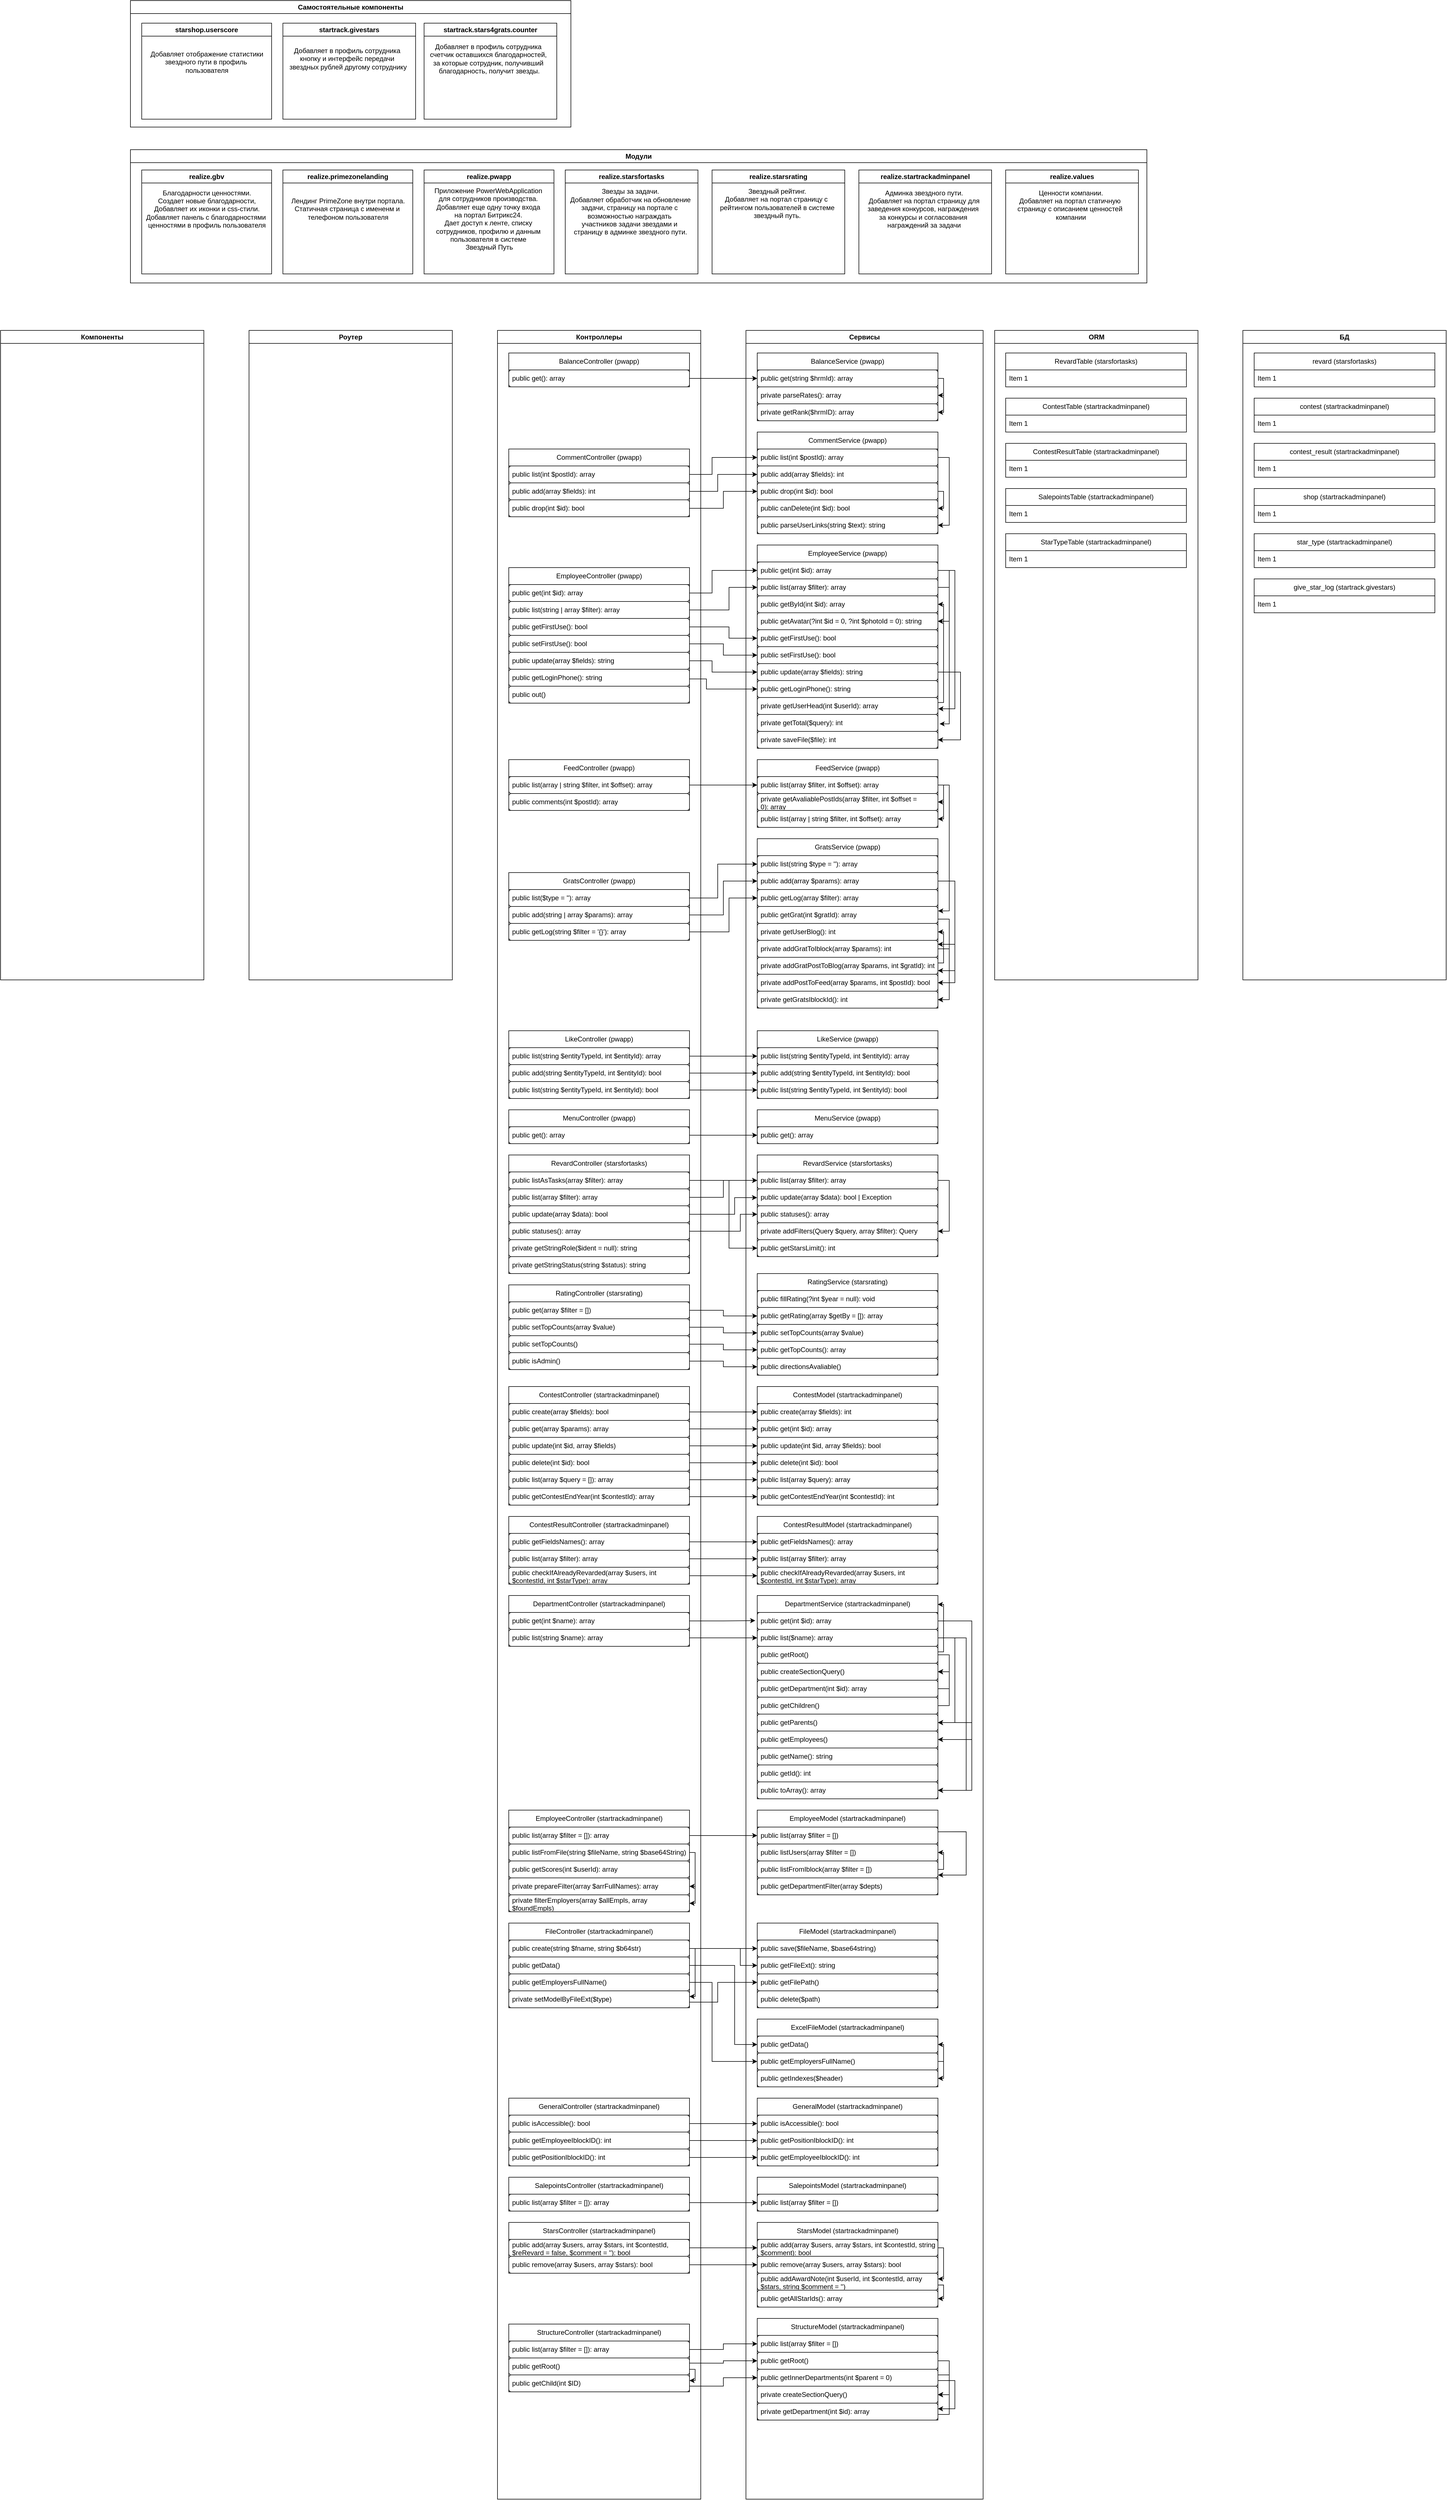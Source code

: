 <mxfile version="26.2.2">
  <diagram name="Страница — 1" id="7YhYr_va-TCdTjCw_P9J">
    <mxGraphModel dx="2803" dy="1808" grid="1" gridSize="10" guides="1" tooltips="1" connect="1" arrows="1" fold="1" page="1" pageScale="1" pageWidth="827" pageHeight="1169" math="0" shadow="0">
      <root>
        <mxCell id="0" />
        <mxCell id="1" parent="0" />
        <mxCell id="W7qoIp80rK4BXS5TUZ5P-1" value="Роутер" style="swimlane;whiteSpace=wrap;html=1;" parent="1" vertex="1">
          <mxGeometry x="-440" width="360" height="1150" as="geometry" />
        </mxCell>
        <mxCell id="W7qoIp80rK4BXS5TUZ5P-2" value="Контроллеры" style="swimlane;whiteSpace=wrap;html=1;" parent="1" vertex="1">
          <mxGeometry width="360" height="3840" as="geometry" />
        </mxCell>
        <mxCell id="W7qoIp80rK4BXS5TUZ5P-6" value="BalanceController (pwapp)" style="swimlane;fontStyle=0;childLayout=stackLayout;horizontal=1;startSize=30;horizontalStack=0;resizeParent=1;resizeParentMax=0;resizeLast=0;collapsible=1;marginBottom=0;whiteSpace=wrap;html=1;" parent="W7qoIp80rK4BXS5TUZ5P-2" vertex="1">
          <mxGeometry x="20" y="40" width="320" height="60" as="geometry" />
        </mxCell>
        <mxCell id="W7qoIp80rK4BXS5TUZ5P-7" value="public get(): array" style="text;strokeColor=default;fillColor=none;align=left;verticalAlign=middle;spacingLeft=4;spacingRight=4;overflow=hidden;points=[[0,0.5],[1,0.5]];portConstraint=eastwest;rotatable=0;whiteSpace=wrap;html=1;rounded=1;" parent="W7qoIp80rK4BXS5TUZ5P-6" vertex="1">
          <mxGeometry y="30" width="320" height="30" as="geometry" />
        </mxCell>
        <mxCell id="W7qoIp80rK4BXS5TUZ5P-11" value="CommentController (pwapp)" style="swimlane;fontStyle=0;childLayout=stackLayout;horizontal=1;startSize=30;horizontalStack=0;resizeParent=1;resizeParentMax=0;resizeLast=0;collapsible=1;marginBottom=0;whiteSpace=wrap;html=1;" parent="W7qoIp80rK4BXS5TUZ5P-2" vertex="1">
          <mxGeometry x="20" y="210" width="320" height="120" as="geometry" />
        </mxCell>
        <mxCell id="W7qoIp80rK4BXS5TUZ5P-164" value="public list(int $postId): array" style="text;strokeColor=default;fillColor=none;align=left;verticalAlign=middle;spacingLeft=4;spacingRight=4;overflow=hidden;points=[[0,0.5],[1,0.5]];portConstraint=eastwest;rotatable=0;whiteSpace=wrap;html=1;rounded=1;" parent="W7qoIp80rK4BXS5TUZ5P-11" vertex="1">
          <mxGeometry y="30" width="320" height="30" as="geometry" />
        </mxCell>
        <mxCell id="W7qoIp80rK4BXS5TUZ5P-165" value="public add(array $fields): int" style="text;strokeColor=default;fillColor=none;align=left;verticalAlign=middle;spacingLeft=4;spacingRight=4;overflow=hidden;points=[[0,0.5],[1,0.5]];portConstraint=eastwest;rotatable=0;whiteSpace=wrap;html=1;rounded=1;" parent="W7qoIp80rK4BXS5TUZ5P-11" vertex="1">
          <mxGeometry y="60" width="320" height="30" as="geometry" />
        </mxCell>
        <mxCell id="W7qoIp80rK4BXS5TUZ5P-12" value="public drop(int $id): bool" style="text;strokeColor=default;fillColor=none;align=left;verticalAlign=middle;spacingLeft=4;spacingRight=4;overflow=hidden;points=[[0,0.5],[1,0.5]];portConstraint=eastwest;rotatable=0;whiteSpace=wrap;html=1;rounded=1;" parent="W7qoIp80rK4BXS5TUZ5P-11" vertex="1">
          <mxGeometry y="90" width="320" height="30" as="geometry" />
        </mxCell>
        <mxCell id="W7qoIp80rK4BXS5TUZ5P-63" value="EmployeeController (startrackadminpanel)" style="swimlane;fontStyle=0;childLayout=stackLayout;horizontal=1;startSize=30;horizontalStack=0;resizeParent=1;resizeParentMax=0;resizeLast=0;collapsible=1;marginBottom=0;whiteSpace=wrap;html=1;" parent="W7qoIp80rK4BXS5TUZ5P-2" vertex="1">
          <mxGeometry x="20" y="2620" width="320" height="180" as="geometry" />
        </mxCell>
        <mxCell id="dHAQn9XlCyXdEDSMRAJb-65" value="public list(array $filter = []&lt;span style=&quot;color: light-dark(rgb(0, 0, 0), rgb(255, 255, 255)); background-color: transparent;&quot;&gt;):&lt;/span&gt;&lt;span style=&quot;color: light-dark(rgb(0, 0, 0), rgb(255, 255, 255)); background-color: transparent;&quot;&gt;&amp;nbsp;array&lt;/span&gt;" style="text;strokeColor=default;fillColor=none;align=left;verticalAlign=middle;spacingLeft=4;spacingRight=4;overflow=hidden;points=[[0,0.5],[1,0.5]];portConstraint=eastwest;rotatable=0;whiteSpace=wrap;html=1;rounded=1;" parent="W7qoIp80rK4BXS5TUZ5P-63" vertex="1">
          <mxGeometry y="30" width="320" height="30" as="geometry" />
        </mxCell>
        <mxCell id="0u5U6X35Yiqv1_NNIfeF-152" style="edgeStyle=orthogonalEdgeStyle;rounded=0;orthogonalLoop=1;jettySize=auto;html=1;entryX=1;entryY=0.5;entryDx=0;entryDy=0;exitX=1;exitY=0.5;exitDx=0;exitDy=0;" edge="1" parent="W7qoIp80rK4BXS5TUZ5P-63" source="dHAQn9XlCyXdEDSMRAJb-67" target="dHAQn9XlCyXdEDSMRAJb-69">
          <mxGeometry relative="1" as="geometry">
            <Array as="points">
              <mxPoint x="330" y="75" />
              <mxPoint x="330" y="135" />
            </Array>
          </mxGeometry>
        </mxCell>
        <mxCell id="0u5U6X35Yiqv1_NNIfeF-153" style="edgeStyle=orthogonalEdgeStyle;rounded=0;orthogonalLoop=1;jettySize=auto;html=1;exitX=1;exitY=0.5;exitDx=0;exitDy=0;entryX=1;entryY=0.5;entryDx=0;entryDy=0;" edge="1" parent="W7qoIp80rK4BXS5TUZ5P-63" source="dHAQn9XlCyXdEDSMRAJb-67" target="dHAQn9XlCyXdEDSMRAJb-66">
          <mxGeometry relative="1" as="geometry">
            <Array as="points">
              <mxPoint x="330" y="75" />
              <mxPoint x="330" y="165" />
            </Array>
          </mxGeometry>
        </mxCell>
        <mxCell id="dHAQn9XlCyXdEDSMRAJb-67" value="public listFromFile(string $fileName, string $base64String&lt;span style=&quot;color: light-dark(rgb(0, 0, 0), rgb(255, 255, 255)); background-color: transparent;&quot;&gt;)&lt;/span&gt;" style="text;strokeColor=default;fillColor=none;align=left;verticalAlign=middle;spacingLeft=4;spacingRight=4;overflow=hidden;points=[[0,0.5],[1,0.5]];portConstraint=eastwest;rotatable=0;whiteSpace=wrap;html=1;rounded=1;" parent="W7qoIp80rK4BXS5TUZ5P-63" vertex="1">
          <mxGeometry y="60" width="320" height="30" as="geometry" />
        </mxCell>
        <mxCell id="0u5U6X35Yiqv1_NNIfeF-151" value="public getScores(int $userId&lt;span style=&quot;color: light-dark(rgb(0, 0, 0), rgb(255, 255, 255)); background-color: transparent;&quot;&gt;): array&lt;/span&gt;" style="text;strokeColor=default;fillColor=none;align=left;verticalAlign=middle;spacingLeft=4;spacingRight=4;overflow=hidden;points=[[0,0.5],[1,0.5]];portConstraint=eastwest;rotatable=0;whiteSpace=wrap;html=1;rounded=1;" vertex="1" parent="W7qoIp80rK4BXS5TUZ5P-63">
          <mxGeometry y="90" width="320" height="30" as="geometry" />
        </mxCell>
        <mxCell id="dHAQn9XlCyXdEDSMRAJb-69" value="private prepareFilter(array $arrFullNames&lt;span style=&quot;color: light-dark(rgb(0, 0, 0), rgb(255, 255, 255)); background-color: transparent;&quot;&gt;): array&lt;/span&gt;" style="text;strokeColor=default;fillColor=none;align=left;verticalAlign=middle;spacingLeft=4;spacingRight=4;overflow=hidden;points=[[0,0.5],[1,0.5]];portConstraint=eastwest;rotatable=0;whiteSpace=wrap;html=1;rounded=1;" parent="W7qoIp80rK4BXS5TUZ5P-63" vertex="1">
          <mxGeometry y="120" width="320" height="30" as="geometry" />
        </mxCell>
        <mxCell id="dHAQn9XlCyXdEDSMRAJb-66" value="private filterEmployers(array $allEmpls, array $foundEmpls&lt;span style=&quot;color: light-dark(rgb(0, 0, 0), rgb(255, 255, 255)); background-color: transparent;&quot;&gt;)&lt;/span&gt;" style="text;strokeColor=default;fillColor=none;align=left;verticalAlign=middle;spacingLeft=4;spacingRight=4;overflow=hidden;points=[[0,0.5],[1,0.5]];portConstraint=eastwest;rotatable=0;whiteSpace=wrap;html=1;rounded=1;" parent="W7qoIp80rK4BXS5TUZ5P-63" vertex="1">
          <mxGeometry y="150" width="320" height="30" as="geometry" />
        </mxCell>
        <mxCell id="W7qoIp80rK4BXS5TUZ5P-18" value="EmployeeController (pwapp)" style="swimlane;fontStyle=0;childLayout=stackLayout;horizontal=1;startSize=30;horizontalStack=0;resizeParent=1;resizeParentMax=0;resizeLast=0;collapsible=1;marginBottom=0;whiteSpace=wrap;html=1;" parent="W7qoIp80rK4BXS5TUZ5P-2" vertex="1">
          <mxGeometry x="20" y="420" width="320" height="240" as="geometry" />
        </mxCell>
        <mxCell id="dHAQn9XlCyXdEDSMRAJb-1" value="public get(int $id): array" style="text;strokeColor=default;fillColor=none;align=left;verticalAlign=middle;spacingLeft=4;spacingRight=4;overflow=hidden;points=[[0,0.5],[1,0.5]];portConstraint=eastwest;rotatable=0;whiteSpace=wrap;html=1;rounded=1;" parent="W7qoIp80rK4BXS5TUZ5P-18" vertex="1">
          <mxGeometry y="30" width="320" height="30" as="geometry" />
        </mxCell>
        <mxCell id="dHAQn9XlCyXdEDSMRAJb-2" value="public list(string | array $filter): array" style="text;strokeColor=default;fillColor=none;align=left;verticalAlign=middle;spacingLeft=4;spacingRight=4;overflow=hidden;points=[[0,0.5],[1,0.5]];portConstraint=eastwest;rotatable=0;whiteSpace=wrap;html=1;rounded=1;" parent="W7qoIp80rK4BXS5TUZ5P-18" vertex="1">
          <mxGeometry y="60" width="320" height="30" as="geometry" />
        </mxCell>
        <mxCell id="dHAQn9XlCyXdEDSMRAJb-3" value="public getFirstUse(&lt;span style=&quot;background-color: transparent; color: light-dark(rgb(0, 0, 0), rgb(255, 255, 255));&quot;&gt;): bool&lt;/span&gt;" style="text;strokeColor=default;fillColor=none;align=left;verticalAlign=middle;spacingLeft=4;spacingRight=4;overflow=hidden;points=[[0,0.5],[1,0.5]];portConstraint=eastwest;rotatable=0;whiteSpace=wrap;html=1;rounded=1;" parent="W7qoIp80rK4BXS5TUZ5P-18" vertex="1">
          <mxGeometry y="90" width="320" height="30" as="geometry" />
        </mxCell>
        <mxCell id="dHAQn9XlCyXdEDSMRAJb-4" value="public setFirstUse(&lt;span style=&quot;background-color: transparent; color: light-dark(rgb(0, 0, 0), rgb(255, 255, 255));&quot;&gt;):&lt;/span&gt;&lt;span style=&quot;background-color: transparent; color: light-dark(rgb(0, 0, 0), rgb(255, 255, 255));&quot;&gt;&amp;nbsp;bool&lt;/span&gt;" style="text;strokeColor=default;fillColor=none;align=left;verticalAlign=middle;spacingLeft=4;spacingRight=4;overflow=hidden;points=[[0,0.5],[1,0.5]];portConstraint=eastwest;rotatable=0;whiteSpace=wrap;html=1;rounded=1;" parent="W7qoIp80rK4BXS5TUZ5P-18" vertex="1">
          <mxGeometry y="120" width="320" height="30" as="geometry" />
        </mxCell>
        <mxCell id="dHAQn9XlCyXdEDSMRAJb-5" value="public update(array $fields&lt;span style=&quot;background-color: transparent; color: light-dark(rgb(0, 0, 0), rgb(255, 255, 255));&quot;&gt;):&lt;/span&gt;&lt;span style=&quot;background-color: transparent; color: light-dark(rgb(0, 0, 0), rgb(255, 255, 255));&quot;&gt;&amp;nbsp;string&lt;/span&gt;" style="text;strokeColor=default;fillColor=none;align=left;verticalAlign=middle;spacingLeft=4;spacingRight=4;overflow=hidden;points=[[0,0.5],[1,0.5]];portConstraint=eastwest;rotatable=0;whiteSpace=wrap;html=1;rounded=1;" parent="W7qoIp80rK4BXS5TUZ5P-18" vertex="1">
          <mxGeometry y="150" width="320" height="30" as="geometry" />
        </mxCell>
        <mxCell id="dHAQn9XlCyXdEDSMRAJb-6" value="public getLoginPhone(&lt;span style=&quot;background-color: transparent; color: light-dark(rgb(0, 0, 0), rgb(255, 255, 255));&quot;&gt;):&lt;/span&gt;&lt;span style=&quot;background-color: transparent; color: light-dark(rgb(0, 0, 0), rgb(255, 255, 255));&quot;&gt;&amp;nbsp;string&lt;/span&gt;" style="text;strokeColor=default;fillColor=none;align=left;verticalAlign=middle;spacingLeft=4;spacingRight=4;overflow=hidden;points=[[0,0.5],[1,0.5]];portConstraint=eastwest;rotatable=0;whiteSpace=wrap;html=1;rounded=1;" parent="W7qoIp80rK4BXS5TUZ5P-18" vertex="1">
          <mxGeometry y="180" width="320" height="30" as="geometry" />
        </mxCell>
        <mxCell id="W7qoIp80rK4BXS5TUZ5P-166" value="public out(&lt;span style=&quot;background-color: transparent; color: light-dark(rgb(0, 0, 0), rgb(255, 255, 255));&quot;&gt;)&lt;/span&gt;" style="text;strokeColor=default;fillColor=none;align=left;verticalAlign=middle;spacingLeft=4;spacingRight=4;overflow=hidden;points=[[0,0.5],[1,0.5]];portConstraint=eastwest;rotatable=0;whiteSpace=wrap;html=1;rounded=1;" parent="W7qoIp80rK4BXS5TUZ5P-18" vertex="1">
          <mxGeometry y="210" width="320" height="30" as="geometry" />
        </mxCell>
        <mxCell id="W7qoIp80rK4BXS5TUZ5P-20" value="FeedController (pwapp)" style="swimlane;fontStyle=0;childLayout=stackLayout;horizontal=1;startSize=30;horizontalStack=0;resizeParent=1;resizeParentMax=0;resizeLast=0;collapsible=1;marginBottom=0;whiteSpace=wrap;html=1;" parent="W7qoIp80rK4BXS5TUZ5P-2" vertex="1">
          <mxGeometry x="20" y="760" width="320" height="90" as="geometry" />
        </mxCell>
        <mxCell id="dHAQn9XlCyXdEDSMRAJb-53" value="public list(array | string $filter, int $offset&lt;span style=&quot;background-color: transparent; color: light-dark(rgb(0, 0, 0), rgb(255, 255, 255));&quot;&gt;):&lt;/span&gt;&lt;span style=&quot;background-color: transparent; color: light-dark(rgb(0, 0, 0), rgb(255, 255, 255));&quot;&gt;&amp;nbsp;array&lt;/span&gt;" style="text;strokeColor=default;fillColor=none;align=left;verticalAlign=middle;spacingLeft=4;spacingRight=4;overflow=hidden;points=[[0,0.5],[1,0.5]];portConstraint=eastwest;rotatable=0;whiteSpace=wrap;html=1;rounded=1;" parent="W7qoIp80rK4BXS5TUZ5P-20" vertex="1">
          <mxGeometry y="30" width="320" height="30" as="geometry" />
        </mxCell>
        <mxCell id="dHAQn9XlCyXdEDSMRAJb-52" value="public comments(int $postId&lt;span style=&quot;background-color: transparent; color: light-dark(rgb(0, 0, 0), rgb(255, 255, 255));&quot;&gt;):&lt;/span&gt;&lt;span style=&quot;background-color: transparent; color: light-dark(rgb(0, 0, 0), rgb(255, 255, 255));&quot;&gt;&amp;nbsp;array&lt;/span&gt;" style="text;strokeColor=default;fillColor=none;align=left;verticalAlign=middle;spacingLeft=4;spacingRight=4;overflow=hidden;points=[[0,0.5],[1,0.5]];portConstraint=eastwest;rotatable=0;whiteSpace=wrap;html=1;rounded=1;" parent="W7qoIp80rK4BXS5TUZ5P-20" vertex="1">
          <mxGeometry y="60" width="320" height="30" as="geometry" />
        </mxCell>
        <mxCell id="W7qoIp80rK4BXS5TUZ5P-22" value="GratsController (pwapp)" style="swimlane;fontStyle=0;childLayout=stackLayout;horizontal=1;startSize=30;horizontalStack=0;resizeParent=1;resizeParentMax=0;resizeLast=0;collapsible=1;marginBottom=0;whiteSpace=wrap;html=1;" parent="W7qoIp80rK4BXS5TUZ5P-2" vertex="1">
          <mxGeometry x="20" y="960" width="320" height="120" as="geometry" />
        </mxCell>
        <mxCell id="dHAQn9XlCyXdEDSMRAJb-56" value="public list($type = &#39;&#39;&lt;span style=&quot;background-color: transparent; color: light-dark(rgb(0, 0, 0), rgb(255, 255, 255));&quot;&gt;):&lt;/span&gt;&lt;span style=&quot;background-color: transparent; color: light-dark(rgb(0, 0, 0), rgb(255, 255, 255));&quot;&gt;&amp;nbsp;array&lt;/span&gt;" style="text;strokeColor=default;fillColor=none;align=left;verticalAlign=middle;spacingLeft=4;spacingRight=4;overflow=hidden;points=[[0,0.5],[1,0.5]];portConstraint=eastwest;rotatable=0;whiteSpace=wrap;html=1;rounded=1;" parent="W7qoIp80rK4BXS5TUZ5P-22" vertex="1">
          <mxGeometry y="30" width="320" height="30" as="geometry" />
        </mxCell>
        <mxCell id="dHAQn9XlCyXdEDSMRAJb-57" value="public add(string | array $params&lt;span style=&quot;background-color: transparent; color: light-dark(rgb(0, 0, 0), rgb(255, 255, 255));&quot;&gt;):&lt;/span&gt;&lt;span style=&quot;background-color: transparent; color: light-dark(rgb(0, 0, 0), rgb(255, 255, 255));&quot;&gt;&amp;nbsp;array&lt;/span&gt;" style="text;strokeColor=default;fillColor=none;align=left;verticalAlign=middle;spacingLeft=4;spacingRight=4;overflow=hidden;points=[[0,0.5],[1,0.5]];portConstraint=eastwest;rotatable=0;whiteSpace=wrap;html=1;rounded=1;" parent="W7qoIp80rK4BXS5TUZ5P-22" vertex="1">
          <mxGeometry y="60" width="320" height="30" as="geometry" />
        </mxCell>
        <mxCell id="dHAQn9XlCyXdEDSMRAJb-58" value="public getLog(string $filter = &#39;{}&#39;&lt;span style=&quot;background-color: transparent; color: light-dark(rgb(0, 0, 0), rgb(255, 255, 255));&quot;&gt;):&lt;/span&gt;&lt;span style=&quot;background-color: transparent; color: light-dark(rgb(0, 0, 0), rgb(255, 255, 255));&quot;&gt;&amp;nbsp;array&lt;/span&gt;" style="text;strokeColor=default;fillColor=none;align=left;verticalAlign=middle;spacingLeft=4;spacingRight=4;overflow=hidden;points=[[0,0.5],[1,0.5]];portConstraint=eastwest;rotatable=0;whiteSpace=wrap;html=1;rounded=1;" parent="W7qoIp80rK4BXS5TUZ5P-22" vertex="1">
          <mxGeometry y="90" width="320" height="30" as="geometry" />
        </mxCell>
        <mxCell id="W7qoIp80rK4BXS5TUZ5P-24" value="LikeController (pwapp)" style="swimlane;fontStyle=0;childLayout=stackLayout;horizontal=1;startSize=30;horizontalStack=0;resizeParent=1;resizeParentMax=0;resizeLast=0;collapsible=1;marginBottom=0;whiteSpace=wrap;html=1;" parent="W7qoIp80rK4BXS5TUZ5P-2" vertex="1">
          <mxGeometry x="20" y="1240" width="320" height="120" as="geometry" />
        </mxCell>
        <mxCell id="dHAQn9XlCyXdEDSMRAJb-59" value="public list(string $entityTypeId, int $entityId&lt;span style=&quot;background-color: transparent; color: light-dark(rgb(0, 0, 0), rgb(255, 255, 255));&quot;&gt;):&lt;/span&gt;&lt;span style=&quot;background-color: transparent; color: light-dark(rgb(0, 0, 0), rgb(255, 255, 255));&quot;&gt;&amp;nbsp;array&lt;/span&gt;" style="text;strokeColor=default;fillColor=none;align=left;verticalAlign=middle;spacingLeft=4;spacingRight=4;overflow=hidden;points=[[0,0.5],[1,0.5]];portConstraint=eastwest;rotatable=0;whiteSpace=wrap;html=1;rounded=1;" parent="W7qoIp80rK4BXS5TUZ5P-24" vertex="1">
          <mxGeometry y="30" width="320" height="30" as="geometry" />
        </mxCell>
        <mxCell id="dHAQn9XlCyXdEDSMRAJb-63" value="public add(string $entityTypeId, int $entityId&lt;span style=&quot;background-color: transparent; color: light-dark(rgb(0, 0, 0), rgb(255, 255, 255));&quot;&gt;):&lt;/span&gt;&lt;span style=&quot;background-color: transparent; color: light-dark(rgb(0, 0, 0), rgb(255, 255, 255));&quot;&gt;&amp;nbsp;bool&lt;/span&gt;" style="text;strokeColor=default;fillColor=none;align=left;verticalAlign=middle;spacingLeft=4;spacingRight=4;overflow=hidden;points=[[0,0.5],[1,0.5]];portConstraint=eastwest;rotatable=0;whiteSpace=wrap;html=1;rounded=1;" parent="W7qoIp80rK4BXS5TUZ5P-24" vertex="1">
          <mxGeometry y="60" width="320" height="30" as="geometry" />
        </mxCell>
        <mxCell id="dHAQn9XlCyXdEDSMRAJb-60" value="public list(string $entityTypeId, int $entityId&lt;span style=&quot;background-color: transparent; color: light-dark(rgb(0, 0, 0), rgb(255, 255, 255));&quot;&gt;):&lt;/span&gt;&lt;span style=&quot;background-color: transparent; color: light-dark(rgb(0, 0, 0), rgb(255, 255, 255));&quot;&gt;&amp;nbsp;bool&lt;/span&gt;" style="text;strokeColor=default;fillColor=none;align=left;verticalAlign=middle;spacingLeft=4;spacingRight=4;overflow=hidden;points=[[0,0.5],[1,0.5]];portConstraint=eastwest;rotatable=0;whiteSpace=wrap;html=1;rounded=1;" parent="W7qoIp80rK4BXS5TUZ5P-24" vertex="1">
          <mxGeometry y="90" width="320" height="30" as="geometry" />
        </mxCell>
        <mxCell id="W7qoIp80rK4BXS5TUZ5P-26" value="MenuController (pwapp)" style="swimlane;fontStyle=0;childLayout=stackLayout;horizontal=1;startSize=30;horizontalStack=0;resizeParent=1;resizeParentMax=0;resizeLast=0;collapsible=1;marginBottom=0;whiteSpace=wrap;html=1;" parent="W7qoIp80rK4BXS5TUZ5P-2" vertex="1">
          <mxGeometry x="20" y="1380" width="320" height="60" as="geometry" />
        </mxCell>
        <mxCell id="W7qoIp80rK4BXS5TUZ5P-27" value="public get(&lt;span style=&quot;color: light-dark(rgb(0, 0, 0), rgb(255, 255, 255)); background-color: transparent;&quot;&gt;):&lt;/span&gt;&lt;span style=&quot;color: light-dark(rgb(0, 0, 0), rgb(255, 255, 255)); background-color: transparent;&quot;&gt;&amp;nbsp;array&lt;/span&gt;" style="text;strokeColor=default;fillColor=none;align=left;verticalAlign=middle;spacingLeft=4;spacingRight=4;overflow=hidden;points=[[0,0.5],[1,0.5]];portConstraint=eastwest;rotatable=0;whiteSpace=wrap;html=1;rounded=1;" parent="W7qoIp80rK4BXS5TUZ5P-26" vertex="1">
          <mxGeometry y="30" width="320" height="30" as="geometry" />
        </mxCell>
        <mxCell id="W7qoIp80rK4BXS5TUZ5P-43" value="RevardController (starsfortasks)" style="swimlane;fontStyle=0;childLayout=stackLayout;horizontal=1;startSize=30;horizontalStack=0;resizeParent=1;resizeParentMax=0;resizeLast=0;collapsible=1;marginBottom=0;whiteSpace=wrap;html=1;" parent="W7qoIp80rK4BXS5TUZ5P-2" vertex="1">
          <mxGeometry x="20" y="1460" width="320" height="210" as="geometry" />
        </mxCell>
        <mxCell id="dHAQn9XlCyXdEDSMRAJb-70" value="public listAsTasks(array $filter&lt;span style=&quot;color: light-dark(rgb(0, 0, 0), rgb(255, 255, 255)); background-color: transparent;&quot;&gt;):&lt;/span&gt;&lt;span style=&quot;color: light-dark(rgb(0, 0, 0), rgb(255, 255, 255)); background-color: transparent;&quot;&gt;&amp;nbsp;array&lt;/span&gt;" style="text;strokeColor=default;fillColor=none;align=left;verticalAlign=middle;spacingLeft=4;spacingRight=4;overflow=hidden;points=[[0,0.5],[1,0.5]];portConstraint=eastwest;rotatable=0;whiteSpace=wrap;html=1;rounded=1;" parent="W7qoIp80rK4BXS5TUZ5P-43" vertex="1">
          <mxGeometry y="30" width="320" height="30" as="geometry" />
        </mxCell>
        <mxCell id="dHAQn9XlCyXdEDSMRAJb-72" value="public list(array $filter&lt;span style=&quot;color: light-dark(rgb(0, 0, 0), rgb(255, 255, 255)); background-color: transparent;&quot;&gt;):&lt;/span&gt;&lt;span style=&quot;color: light-dark(rgb(0, 0, 0), rgb(255, 255, 255)); background-color: transparent;&quot;&gt;&amp;nbsp;array&lt;/span&gt;" style="text;strokeColor=default;fillColor=none;align=left;verticalAlign=middle;spacingLeft=4;spacingRight=4;overflow=hidden;points=[[0,0.5],[1,0.5]];portConstraint=eastwest;rotatable=0;whiteSpace=wrap;html=1;rounded=1;" parent="W7qoIp80rK4BXS5TUZ5P-43" vertex="1">
          <mxGeometry y="60" width="320" height="30" as="geometry" />
        </mxCell>
        <mxCell id="dHAQn9XlCyXdEDSMRAJb-73" value="public update(array $data&lt;span style=&quot;color: light-dark(rgb(0, 0, 0), rgb(255, 255, 255)); background-color: transparent;&quot;&gt;):&lt;/span&gt;&lt;span style=&quot;color: light-dark(rgb(0, 0, 0), rgb(255, 255, 255)); background-color: transparent;&quot;&gt;&amp;nbsp;bool&lt;/span&gt;" style="text;strokeColor=default;fillColor=none;align=left;verticalAlign=middle;spacingLeft=4;spacingRight=4;overflow=hidden;points=[[0,0.5],[1,0.5]];portConstraint=eastwest;rotatable=0;whiteSpace=wrap;html=1;rounded=1;" parent="W7qoIp80rK4BXS5TUZ5P-43" vertex="1">
          <mxGeometry y="90" width="320" height="30" as="geometry" />
        </mxCell>
        <mxCell id="dHAQn9XlCyXdEDSMRAJb-74" value="public statuses(&lt;span style=&quot;color: light-dark(rgb(0, 0, 0), rgb(255, 255, 255)); background-color: transparent;&quot;&gt;):&lt;/span&gt;&lt;span style=&quot;color: light-dark(rgb(0, 0, 0), rgb(255, 255, 255)); background-color: transparent;&quot;&gt;&amp;nbsp;array&lt;/span&gt;" style="text;strokeColor=default;fillColor=none;align=left;verticalAlign=middle;spacingLeft=4;spacingRight=4;overflow=hidden;points=[[0,0.5],[1,0.5]];portConstraint=eastwest;rotatable=0;whiteSpace=wrap;html=1;rounded=1;" parent="W7qoIp80rK4BXS5TUZ5P-43" vertex="1">
          <mxGeometry y="120" width="320" height="30" as="geometry" />
        </mxCell>
        <mxCell id="dHAQn9XlCyXdEDSMRAJb-71" value="private getStringRole($ident = null&lt;span style=&quot;color: light-dark(rgb(0, 0, 0), rgb(255, 255, 255)); background-color: transparent;&quot;&gt;):&lt;/span&gt;&lt;span style=&quot;color: light-dark(rgb(0, 0, 0), rgb(255, 255, 255)); background-color: transparent;&quot;&gt;&amp;nbsp;string&lt;/span&gt;" style="text;strokeColor=default;fillColor=none;align=left;verticalAlign=middle;spacingLeft=4;spacingRight=4;overflow=hidden;points=[[0,0.5],[1,0.5]];portConstraint=eastwest;rotatable=0;whiteSpace=wrap;html=1;rounded=1;" parent="W7qoIp80rK4BXS5TUZ5P-43" vertex="1">
          <mxGeometry y="150" width="320" height="30" as="geometry" />
        </mxCell>
        <mxCell id="dHAQn9XlCyXdEDSMRAJb-75" value="private getStringStatus(string $status&lt;span style=&quot;color: light-dark(rgb(0, 0, 0), rgb(255, 255, 255)); background-color: transparent;&quot;&gt;):&lt;/span&gt;&lt;span style=&quot;color: light-dark(rgb(0, 0, 0), rgb(255, 255, 255)); background-color: transparent;&quot;&gt;&amp;nbsp;string&lt;/span&gt;" style="text;strokeColor=default;fillColor=none;align=left;verticalAlign=middle;spacingLeft=4;spacingRight=4;overflow=hidden;points=[[0,0.5],[1,0.5]];portConstraint=eastwest;rotatable=0;whiteSpace=wrap;html=1;rounded=1;" parent="W7qoIp80rK4BXS5TUZ5P-43" vertex="1">
          <mxGeometry y="180" width="320" height="30" as="geometry" />
        </mxCell>
        <mxCell id="W7qoIp80rK4BXS5TUZ5P-45" value="RatingController (starsrating)" style="swimlane;fontStyle=0;childLayout=stackLayout;horizontal=1;startSize=30;horizontalStack=0;resizeParent=1;resizeParentMax=0;resizeLast=0;collapsible=1;marginBottom=0;whiteSpace=wrap;html=1;" parent="W7qoIp80rK4BXS5TUZ5P-2" vertex="1">
          <mxGeometry x="20" y="1690" width="320" height="150" as="geometry" />
        </mxCell>
        <mxCell id="dHAQn9XlCyXdEDSMRAJb-76" value="public get(array $filter = []&lt;span style=&quot;color: light-dark(rgb(0, 0, 0), rgb(255, 255, 255)); background-color: transparent;&quot;&gt;)&lt;/span&gt;" style="text;strokeColor=default;fillColor=none;align=left;verticalAlign=middle;spacingLeft=4;spacingRight=4;overflow=hidden;points=[[0,0.5],[1,0.5]];portConstraint=eastwest;rotatable=0;whiteSpace=wrap;html=1;rounded=1;" parent="W7qoIp80rK4BXS5TUZ5P-45" vertex="1">
          <mxGeometry y="30" width="320" height="30" as="geometry" />
        </mxCell>
        <mxCell id="dHAQn9XlCyXdEDSMRAJb-78" value="public setTopCounts(array $value&lt;span style=&quot;color: light-dark(rgb(0, 0, 0), rgb(255, 255, 255)); background-color: transparent;&quot;&gt;)&lt;/span&gt;" style="text;strokeColor=default;fillColor=none;align=left;verticalAlign=middle;spacingLeft=4;spacingRight=4;overflow=hidden;points=[[0,0.5],[1,0.5]];portConstraint=eastwest;rotatable=0;whiteSpace=wrap;html=1;rounded=1;" parent="W7qoIp80rK4BXS5TUZ5P-45" vertex="1">
          <mxGeometry y="60" width="320" height="30" as="geometry" />
        </mxCell>
        <mxCell id="dHAQn9XlCyXdEDSMRAJb-79" value="public setTopCounts(&lt;span style=&quot;color: light-dark(rgb(0, 0, 0), rgb(255, 255, 255)); background-color: transparent;&quot;&gt;)&lt;/span&gt;" style="text;strokeColor=default;fillColor=none;align=left;verticalAlign=middle;spacingLeft=4;spacingRight=4;overflow=hidden;points=[[0,0.5],[1,0.5]];portConstraint=eastwest;rotatable=0;whiteSpace=wrap;html=1;rounded=1;" parent="W7qoIp80rK4BXS5TUZ5P-45" vertex="1">
          <mxGeometry y="90" width="320" height="30" as="geometry" />
        </mxCell>
        <mxCell id="dHAQn9XlCyXdEDSMRAJb-77" value="public isAdmin(&lt;span style=&quot;color: light-dark(rgb(0, 0, 0), rgb(255, 255, 255)); background-color: transparent;&quot;&gt;)&lt;/span&gt;" style="text;strokeColor=default;fillColor=none;align=left;verticalAlign=middle;spacingLeft=4;spacingRight=4;overflow=hidden;points=[[0,0.5],[1,0.5]];portConstraint=eastwest;rotatable=0;whiteSpace=wrap;html=1;rounded=1;" parent="W7qoIp80rK4BXS5TUZ5P-45" vertex="1">
          <mxGeometry y="120" width="320" height="30" as="geometry" />
        </mxCell>
        <mxCell id="W7qoIp80rK4BXS5TUZ5P-47" value="ContestController (startrackadminpanel)" style="swimlane;fontStyle=0;childLayout=stackLayout;horizontal=1;startSize=30;horizontalStack=0;resizeParent=1;resizeParentMax=0;resizeLast=0;collapsible=1;marginBottom=0;whiteSpace=wrap;html=1;" parent="W7qoIp80rK4BXS5TUZ5P-2" vertex="1">
          <mxGeometry x="20" y="1870" width="320" height="210" as="geometry" />
        </mxCell>
        <mxCell id="dHAQn9XlCyXdEDSMRAJb-80" value="public create(array $fields&lt;span style=&quot;color: light-dark(rgb(0, 0, 0), rgb(255, 255, 255)); background-color: transparent;&quot;&gt;): bool&lt;/span&gt;" style="text;strokeColor=default;fillColor=none;align=left;verticalAlign=middle;spacingLeft=4;spacingRight=4;overflow=hidden;points=[[0,0.5],[1,0.5]];portConstraint=eastwest;rotatable=0;whiteSpace=wrap;html=1;rounded=1;" parent="W7qoIp80rK4BXS5TUZ5P-47" vertex="1">
          <mxGeometry y="30" width="320" height="30" as="geometry" />
        </mxCell>
        <mxCell id="dHAQn9XlCyXdEDSMRAJb-81" value="public get(array $params&lt;span style=&quot;color: light-dark(rgb(0, 0, 0), rgb(255, 255, 255)); background-color: transparent;&quot;&gt;): array&lt;/span&gt;" style="text;strokeColor=default;fillColor=none;align=left;verticalAlign=middle;spacingLeft=4;spacingRight=4;overflow=hidden;points=[[0,0.5],[1,0.5]];portConstraint=eastwest;rotatable=0;whiteSpace=wrap;html=1;rounded=1;" parent="W7qoIp80rK4BXS5TUZ5P-47" vertex="1">
          <mxGeometry y="60" width="320" height="30" as="geometry" />
        </mxCell>
        <mxCell id="dHAQn9XlCyXdEDSMRAJb-83" value="public update(int $id, array $fields&lt;span style=&quot;color: light-dark(rgb(0, 0, 0), rgb(255, 255, 255)); background-color: transparent;&quot;&gt;)&lt;/span&gt;" style="text;strokeColor=default;fillColor=none;align=left;verticalAlign=middle;spacingLeft=4;spacingRight=4;overflow=hidden;points=[[0,0.5],[1,0.5]];portConstraint=eastwest;rotatable=0;whiteSpace=wrap;html=1;rounded=1;" parent="W7qoIp80rK4BXS5TUZ5P-47" vertex="1">
          <mxGeometry y="90" width="320" height="30" as="geometry" />
        </mxCell>
        <mxCell id="dHAQn9XlCyXdEDSMRAJb-82" value="public delete(int $id&lt;span style=&quot;color: light-dark(rgb(0, 0, 0), rgb(255, 255, 255)); background-color: transparent;&quot;&gt;): bool&lt;/span&gt;" style="text;strokeColor=default;fillColor=none;align=left;verticalAlign=middle;spacingLeft=4;spacingRight=4;overflow=hidden;points=[[0,0.5],[1,0.5]];portConstraint=eastwest;rotatable=0;whiteSpace=wrap;html=1;rounded=1;" parent="W7qoIp80rK4BXS5TUZ5P-47" vertex="1">
          <mxGeometry y="120" width="320" height="30" as="geometry" />
        </mxCell>
        <mxCell id="dHAQn9XlCyXdEDSMRAJb-84" value="public list(array $query = []&lt;span style=&quot;color: light-dark(rgb(0, 0, 0), rgb(255, 255, 255)); background-color: transparent;&quot;&gt;): array&lt;/span&gt;" style="text;strokeColor=default;fillColor=none;align=left;verticalAlign=middle;spacingLeft=4;spacingRight=4;overflow=hidden;points=[[0,0.5],[1,0.5]];portConstraint=eastwest;rotatable=0;whiteSpace=wrap;html=1;rounded=1;" parent="W7qoIp80rK4BXS5TUZ5P-47" vertex="1">
          <mxGeometry y="150" width="320" height="30" as="geometry" />
        </mxCell>
        <mxCell id="dHAQn9XlCyXdEDSMRAJb-85" value="public getContestEndYear(int $contestId&lt;span style=&quot;color: light-dark(rgb(0, 0, 0), rgb(255, 255, 255)); background-color: transparent;&quot;&gt;): array&lt;/span&gt;" style="text;strokeColor=default;fillColor=none;align=left;verticalAlign=middle;spacingLeft=4;spacingRight=4;overflow=hidden;points=[[0,0.5],[1,0.5]];portConstraint=eastwest;rotatable=0;whiteSpace=wrap;html=1;rounded=1;" parent="W7qoIp80rK4BXS5TUZ5P-47" vertex="1">
          <mxGeometry y="180" width="320" height="30" as="geometry" />
        </mxCell>
        <mxCell id="W7qoIp80rK4BXS5TUZ5P-49" value="ContestResultController (startrackadminpanel)" style="swimlane;fontStyle=0;childLayout=stackLayout;horizontal=1;startSize=30;horizontalStack=0;resizeParent=1;resizeParentMax=0;resizeLast=0;collapsible=1;marginBottom=0;whiteSpace=wrap;html=1;" parent="W7qoIp80rK4BXS5TUZ5P-2" vertex="1">
          <mxGeometry x="20" y="2100" width="320" height="120" as="geometry" />
        </mxCell>
        <mxCell id="dHAQn9XlCyXdEDSMRAJb-86" value="public getFieldsNames(&lt;span style=&quot;color: light-dark(rgb(0, 0, 0), rgb(255, 255, 255)); background-color: transparent;&quot;&gt;): array&lt;/span&gt;" style="text;strokeColor=default;fillColor=none;align=left;verticalAlign=middle;spacingLeft=4;spacingRight=4;overflow=hidden;points=[[0,0.5],[1,0.5]];portConstraint=eastwest;rotatable=0;whiteSpace=wrap;html=1;rounded=1;" parent="W7qoIp80rK4BXS5TUZ5P-49" vertex="1">
          <mxGeometry y="30" width="320" height="30" as="geometry" />
        </mxCell>
        <mxCell id="dHAQn9XlCyXdEDSMRAJb-87" value="public list(array $filter&lt;span style=&quot;color: light-dark(rgb(0, 0, 0), rgb(255, 255, 255)); background-color: transparent;&quot;&gt;): array&lt;/span&gt;" style="text;strokeColor=default;fillColor=none;align=left;verticalAlign=middle;spacingLeft=4;spacingRight=4;overflow=hidden;points=[[0,0.5],[1,0.5]];portConstraint=eastwest;rotatable=0;whiteSpace=wrap;html=1;rounded=1;" parent="W7qoIp80rK4BXS5TUZ5P-49" vertex="1">
          <mxGeometry y="60" width="320" height="30" as="geometry" />
        </mxCell>
        <mxCell id="dHAQn9XlCyXdEDSMRAJb-88" value="public checkIfAlreadyRevarded(array $users, int $contestId, int $starType&lt;span style=&quot;color: light-dark(rgb(0, 0, 0), rgb(255, 255, 255)); background-color: transparent;&quot;&gt;): array&lt;/span&gt;" style="text;strokeColor=default;fillColor=none;align=left;verticalAlign=middle;spacingLeft=4;spacingRight=4;overflow=hidden;points=[[0,0.5],[1,0.5]];portConstraint=eastwest;rotatable=0;whiteSpace=wrap;html=1;rounded=1;" parent="W7qoIp80rK4BXS5TUZ5P-49" vertex="1">
          <mxGeometry y="90" width="320" height="30" as="geometry" />
        </mxCell>
        <mxCell id="W7qoIp80rK4BXS5TUZ5P-51" value="DepartmentController (startrackadminpanel)" style="swimlane;fontStyle=0;childLayout=stackLayout;horizontal=1;startSize=30;horizontalStack=0;resizeParent=1;resizeParentMax=0;resizeLast=0;collapsible=1;marginBottom=0;whiteSpace=wrap;html=1;" parent="W7qoIp80rK4BXS5TUZ5P-2" vertex="1">
          <mxGeometry x="20" y="2240" width="320" height="90" as="geometry" />
        </mxCell>
        <mxCell id="DCocNuq0bciFuJOmQWh--4" value="public get(int $name&lt;span style=&quot;color: light-dark(rgb(0, 0, 0), rgb(255, 255, 255)); background-color: transparent;&quot;&gt;): array&lt;/span&gt;" style="text;strokeColor=default;fillColor=none;align=left;verticalAlign=middle;spacingLeft=4;spacingRight=4;overflow=hidden;points=[[0,0.5],[1,0.5]];portConstraint=eastwest;rotatable=0;whiteSpace=wrap;html=1;rounded=1;glass=0;" parent="W7qoIp80rK4BXS5TUZ5P-51" vertex="1">
          <mxGeometry y="30" width="320" height="30" as="geometry" />
        </mxCell>
        <mxCell id="DCocNuq0bciFuJOmQWh--5" value="public list(string $name&lt;span style=&quot;color: light-dark(rgb(0, 0, 0), rgb(255, 255, 255)); background-color: transparent;&quot;&gt;): array&lt;/span&gt;" style="text;strokeColor=default;fillColor=none;align=left;verticalAlign=middle;spacingLeft=4;spacingRight=4;overflow=hidden;points=[[0,0.5],[1,0.5]];portConstraint=eastwest;rotatable=0;whiteSpace=wrap;html=1;rounded=1;glass=0;" parent="W7qoIp80rK4BXS5TUZ5P-51" vertex="1">
          <mxGeometry y="60" width="320" height="30" as="geometry" />
        </mxCell>
        <mxCell id="W7qoIp80rK4BXS5TUZ5P-53" value="FileController (startrackadminpanel)" style="swimlane;fontStyle=0;childLayout=stackLayout;horizontal=1;startSize=30;horizontalStack=0;resizeParent=1;resizeParentMax=0;resizeLast=0;collapsible=1;marginBottom=0;whiteSpace=wrap;html=1;" parent="W7qoIp80rK4BXS5TUZ5P-2" vertex="1">
          <mxGeometry x="20" y="2820" width="320" height="150" as="geometry" />
        </mxCell>
        <mxCell id="0u5U6X35Yiqv1_NNIfeF-165" style="edgeStyle=orthogonalEdgeStyle;rounded=0;orthogonalLoop=1;jettySize=auto;html=1;entryX=1;entryY=0.313;entryDx=0;entryDy=0;exitX=1;exitY=0.5;exitDx=0;exitDy=0;entryPerimeter=0;" edge="1" parent="W7qoIp80rK4BXS5TUZ5P-53" source="dHAQn9XlCyXdEDSMRAJb-68" target="DCocNuq0bciFuJOmQWh--3">
          <mxGeometry relative="1" as="geometry">
            <Array as="points">
              <mxPoint x="330" y="45" />
              <mxPoint x="330" y="130" />
              <mxPoint x="320" y="130" />
            </Array>
          </mxGeometry>
        </mxCell>
        <mxCell id="dHAQn9XlCyXdEDSMRAJb-68" value="public create(string $fname, string $b64str&lt;span style=&quot;color: light-dark(rgb(0, 0, 0), rgb(255, 255, 255)); background-color: transparent;&quot;&gt;)&lt;/span&gt;" style="text;strokeColor=default;fillColor=none;align=left;verticalAlign=middle;spacingLeft=4;spacingRight=4;overflow=hidden;points=[[0,0.5],[1,0.5]];portConstraint=eastwest;rotatable=0;whiteSpace=wrap;html=1;rounded=1;" parent="W7qoIp80rK4BXS5TUZ5P-53" vertex="1">
          <mxGeometry y="30" width="320" height="30" as="geometry" />
        </mxCell>
        <mxCell id="DCocNuq0bciFuJOmQWh--2" value="public getData(&lt;span style=&quot;color: light-dark(rgb(0, 0, 0), rgb(255, 255, 255)); background-color: transparent;&quot;&gt;)&lt;/span&gt;" style="text;strokeColor=default;fillColor=none;align=left;verticalAlign=middle;spacingLeft=4;spacingRight=4;overflow=hidden;points=[[0,0.5],[1,0.5]];portConstraint=eastwest;rotatable=0;whiteSpace=wrap;html=1;rounded=1;" parent="W7qoIp80rK4BXS5TUZ5P-53" vertex="1">
          <mxGeometry y="60" width="320" height="30" as="geometry" />
        </mxCell>
        <mxCell id="DCocNuq0bciFuJOmQWh--1" value="public getEmployersFullName(&lt;span style=&quot;color: light-dark(rgb(0, 0, 0), rgb(255, 255, 255)); background-color: transparent;&quot;&gt;)&lt;/span&gt;" style="text;strokeColor=default;fillColor=none;align=left;verticalAlign=middle;spacingLeft=4;spacingRight=4;overflow=hidden;points=[[0,0.5],[1,0.5]];portConstraint=eastwest;rotatable=0;whiteSpace=wrap;html=1;rounded=1;" parent="W7qoIp80rK4BXS5TUZ5P-53" vertex="1">
          <mxGeometry y="90" width="320" height="30" as="geometry" />
        </mxCell>
        <mxCell id="DCocNuq0bciFuJOmQWh--3" value="private setModelByFileExt($type&lt;span style=&quot;color: light-dark(rgb(0, 0, 0), rgb(255, 255, 255)); background-color: transparent;&quot;&gt;)&lt;/span&gt;" style="text;strokeColor=default;fillColor=none;align=left;verticalAlign=middle;spacingLeft=4;spacingRight=4;overflow=hidden;points=[[0,0.5],[1,0.5]];portConstraint=eastwest;rotatable=0;whiteSpace=wrap;html=1;rounded=1;" parent="W7qoIp80rK4BXS5TUZ5P-53" vertex="1">
          <mxGeometry y="120" width="320" height="30" as="geometry" />
        </mxCell>
        <mxCell id="W7qoIp80rK4BXS5TUZ5P-55" value="GeneralController (startrackadminpanel)" style="swimlane;fontStyle=0;childLayout=stackLayout;horizontal=1;startSize=30;horizontalStack=0;resizeParent=1;resizeParentMax=0;resizeLast=0;collapsible=1;marginBottom=0;whiteSpace=wrap;html=1;" parent="W7qoIp80rK4BXS5TUZ5P-2" vertex="1">
          <mxGeometry x="20" y="3130" width="320" height="120" as="geometry" />
        </mxCell>
        <mxCell id="DCocNuq0bciFuJOmQWh--6" value="public isAccessible(&lt;span style=&quot;color: light-dark(rgb(0, 0, 0), rgb(255, 255, 255)); background-color: transparent;&quot;&gt;): bool&lt;/span&gt;" style="text;strokeColor=default;fillColor=none;align=left;verticalAlign=middle;spacingLeft=4;spacingRight=4;overflow=hidden;points=[[0,0.5],[1,0.5]];portConstraint=eastwest;rotatable=0;whiteSpace=wrap;html=1;rounded=1;" parent="W7qoIp80rK4BXS5TUZ5P-55" vertex="1">
          <mxGeometry y="30" width="320" height="30" as="geometry" />
        </mxCell>
        <mxCell id="DCocNuq0bciFuJOmQWh--7" value="public getEmployeeIblockID(&lt;span style=&quot;color: light-dark(rgb(0, 0, 0), rgb(255, 255, 255)); background-color: transparent;&quot;&gt;): int&lt;/span&gt;" style="text;strokeColor=default;fillColor=none;align=left;verticalAlign=middle;spacingLeft=4;spacingRight=4;overflow=hidden;points=[[0,0.5],[1,0.5]];portConstraint=eastwest;rotatable=0;whiteSpace=wrap;html=1;rounded=1;" parent="W7qoIp80rK4BXS5TUZ5P-55" vertex="1">
          <mxGeometry y="60" width="320" height="30" as="geometry" />
        </mxCell>
        <mxCell id="DCocNuq0bciFuJOmQWh--8" value="public getPositionIblockID(&lt;span style=&quot;color: light-dark(rgb(0, 0, 0), rgb(255, 255, 255)); background-color: transparent;&quot;&gt;): int&lt;/span&gt;" style="text;strokeColor=default;fillColor=none;align=left;verticalAlign=middle;spacingLeft=4;spacingRight=4;overflow=hidden;points=[[0,0.5],[1,0.5]];portConstraint=eastwest;rotatable=0;whiteSpace=wrap;html=1;rounded=1;" parent="W7qoIp80rK4BXS5TUZ5P-55" vertex="1">
          <mxGeometry y="90" width="320" height="30" as="geometry" />
        </mxCell>
        <mxCell id="W7qoIp80rK4BXS5TUZ5P-57" value="SalepointsController (startrackadminpanel)" style="swimlane;fontStyle=0;childLayout=stackLayout;horizontal=1;startSize=30;horizontalStack=0;resizeParent=1;resizeParentMax=0;resizeLast=0;collapsible=1;marginBottom=0;whiteSpace=wrap;html=1;" parent="W7qoIp80rK4BXS5TUZ5P-2" vertex="1">
          <mxGeometry x="20" y="3270" width="320" height="60" as="geometry" />
        </mxCell>
        <mxCell id="DCocNuq0bciFuJOmQWh--10" value="public list(array $filter = []&lt;span style=&quot;color: light-dark(rgb(0, 0, 0), rgb(255, 255, 255)); background-color: transparent;&quot;&gt;): array&lt;/span&gt;" style="text;strokeColor=default;fillColor=none;align=left;verticalAlign=middle;spacingLeft=4;spacingRight=4;overflow=hidden;points=[[0,0.5],[1,0.5]];portConstraint=eastwest;rotatable=0;whiteSpace=wrap;html=1;rounded=1;" parent="W7qoIp80rK4BXS5TUZ5P-57" vertex="1">
          <mxGeometry y="30" width="320" height="30" as="geometry" />
        </mxCell>
        <mxCell id="W7qoIp80rK4BXS5TUZ5P-59" value="StarsController (startrackadminpanel)" style="swimlane;fontStyle=0;childLayout=stackLayout;horizontal=1;startSize=30;horizontalStack=0;resizeParent=1;resizeParentMax=0;resizeLast=0;collapsible=1;marginBottom=0;whiteSpace=wrap;html=1;" parent="W7qoIp80rK4BXS5TUZ5P-2" vertex="1">
          <mxGeometry x="20" y="3350" width="320" height="90" as="geometry" />
        </mxCell>
        <mxCell id="DCocNuq0bciFuJOmQWh--11" value="public add(array $users, array $stars, int $contestId, $reRevard = false, $comment = &#39;&#39;&lt;span style=&quot;color: light-dark(rgb(0, 0, 0), rgb(255, 255, 255)); background-color: transparent;&quot;&gt;): bool&lt;/span&gt;" style="text;strokeColor=default;fillColor=none;align=left;verticalAlign=middle;spacingLeft=4;spacingRight=4;overflow=hidden;points=[[0,0.5],[1,0.5]];portConstraint=eastwest;rotatable=0;whiteSpace=wrap;html=1;rounded=1;" parent="W7qoIp80rK4BXS5TUZ5P-59" vertex="1">
          <mxGeometry y="30" width="320" height="30" as="geometry" />
        </mxCell>
        <mxCell id="DCocNuq0bciFuJOmQWh--12" value="public remove(array $users, array $stars&lt;span style=&quot;color: light-dark(rgb(0, 0, 0), rgb(255, 255, 255)); background-color: transparent;&quot;&gt;): bool&lt;/span&gt;" style="text;strokeColor=default;fillColor=none;align=left;verticalAlign=middle;spacingLeft=4;spacingRight=4;overflow=hidden;points=[[0,0.5],[1,0.5]];portConstraint=eastwest;rotatable=0;whiteSpace=wrap;html=1;rounded=1;" parent="W7qoIp80rK4BXS5TUZ5P-59" vertex="1">
          <mxGeometry y="60" width="320" height="30" as="geometry" />
        </mxCell>
        <mxCell id="W7qoIp80rK4BXS5TUZ5P-61" value="StructureController (startrackadminpanel)" style="swimlane;fontStyle=0;childLayout=stackLayout;horizontal=1;startSize=30;horizontalStack=0;resizeParent=1;resizeParentMax=0;resizeLast=0;collapsible=1;marginBottom=0;whiteSpace=wrap;html=1;" parent="W7qoIp80rK4BXS5TUZ5P-2" vertex="1">
          <mxGeometry x="20" y="3530" width="320" height="120" as="geometry" />
        </mxCell>
        <mxCell id="DCocNuq0bciFuJOmQWh--13" value="public list(array $filter = []&lt;span style=&quot;color: light-dark(rgb(0, 0, 0), rgb(255, 255, 255)); background-color: transparent;&quot;&gt;): array&lt;/span&gt;" style="text;strokeColor=default;fillColor=none;align=left;verticalAlign=middle;spacingLeft=4;spacingRight=4;overflow=hidden;points=[[0,0.5],[1,0.5]];portConstraint=eastwest;rotatable=0;whiteSpace=wrap;html=1;rounded=1;" parent="W7qoIp80rK4BXS5TUZ5P-61" vertex="1">
          <mxGeometry y="30" width="320" height="30" as="geometry" />
        </mxCell>
        <mxCell id="0u5U6X35Yiqv1_NNIfeF-196" style="edgeStyle=orthogonalEdgeStyle;rounded=0;orthogonalLoop=1;jettySize=auto;html=1;entryX=1;entryY=0.323;entryDx=0;entryDy=0;exitX=1;exitY=0.67;exitDx=0;exitDy=0;exitPerimeter=0;entryPerimeter=0;" edge="1" parent="W7qoIp80rK4BXS5TUZ5P-61" source="DCocNuq0bciFuJOmQWh--14" target="DCocNuq0bciFuJOmQWh--15">
          <mxGeometry relative="1" as="geometry">
            <Array as="points">
              <mxPoint x="330" y="80" />
              <mxPoint x="330" y="100" />
              <mxPoint x="320" y="100" />
            </Array>
          </mxGeometry>
        </mxCell>
        <mxCell id="DCocNuq0bciFuJOmQWh--14" value="public getRoot(&lt;span style=&quot;color: light-dark(rgb(0, 0, 0), rgb(255, 255, 255)); background-color: transparent;&quot;&gt;)&lt;/span&gt;" style="text;strokeColor=default;fillColor=none;align=left;verticalAlign=middle;spacingLeft=4;spacingRight=4;overflow=hidden;points=[[0,0.5],[1,0.5]];portConstraint=eastwest;rotatable=0;whiteSpace=wrap;html=1;rounded=1;" parent="W7qoIp80rK4BXS5TUZ5P-61" vertex="1">
          <mxGeometry y="60" width="320" height="30" as="geometry" />
        </mxCell>
        <mxCell id="DCocNuq0bciFuJOmQWh--15" value="public getChild(int $ID&lt;span style=&quot;color: light-dark(rgb(0, 0, 0), rgb(255, 255, 255)); background-color: transparent;&quot;&gt;)&lt;/span&gt;" style="text;strokeColor=default;fillColor=none;align=left;verticalAlign=middle;spacingLeft=4;spacingRight=4;overflow=hidden;points=[[0,0.5],[1,0.5]];portConstraint=eastwest;rotatable=0;whiteSpace=wrap;html=1;rounded=1;" parent="W7qoIp80rK4BXS5TUZ5P-61" vertex="1">
          <mxGeometry y="90" width="320" height="30" as="geometry" />
        </mxCell>
        <mxCell id="W7qoIp80rK4BXS5TUZ5P-3" value="Сервисы" style="swimlane;whiteSpace=wrap;html=1;" parent="1" vertex="1">
          <mxGeometry x="440" width="420" height="3840" as="geometry">
            <mxRectangle x="440" width="90" height="30" as="alternateBounds" />
          </mxGeometry>
        </mxCell>
        <mxCell id="W7qoIp80rK4BXS5TUZ5P-93" value="BalanceService (pwapp)" style="swimlane;fontStyle=0;childLayout=stackLayout;horizontal=1;startSize=30;horizontalStack=0;resizeParent=1;resizeParentMax=0;resizeLast=0;collapsible=1;marginBottom=0;whiteSpace=wrap;html=1;" parent="W7qoIp80rK4BXS5TUZ5P-3" vertex="1">
          <mxGeometry x="20" y="40" width="320" height="120" as="geometry" />
        </mxCell>
        <mxCell id="DCocNuq0bciFuJOmQWh--28" style="edgeStyle=orthogonalEdgeStyle;rounded=0;orthogonalLoop=1;jettySize=auto;html=1;exitX=1;exitY=0.5;exitDx=0;exitDy=0;entryX=1;entryY=0.5;entryDx=0;entryDy=0;" parent="W7qoIp80rK4BXS5TUZ5P-93" source="DCocNuq0bciFuJOmQWh--16" target="DCocNuq0bciFuJOmQWh--17" edge="1">
          <mxGeometry relative="1" as="geometry">
            <Array as="points">
              <mxPoint x="330" y="45" />
              <mxPoint x="330" y="75" />
            </Array>
          </mxGeometry>
        </mxCell>
        <mxCell id="DCocNuq0bciFuJOmQWh--16" value="public get(string $hrmId): array" style="text;strokeColor=default;fillColor=none;align=left;verticalAlign=middle;spacingLeft=4;spacingRight=4;overflow=hidden;points=[[0,0.5],[1,0.5]];portConstraint=eastwest;rotatable=0;whiteSpace=wrap;html=1;rounded=1;" parent="W7qoIp80rK4BXS5TUZ5P-93" vertex="1">
          <mxGeometry y="30" width="320" height="30" as="geometry" />
        </mxCell>
        <mxCell id="DCocNuq0bciFuJOmQWh--17" value="private parseRates(): array" style="text;strokeColor=default;fillColor=none;align=left;verticalAlign=middle;spacingLeft=4;spacingRight=4;overflow=hidden;points=[[0,0.5],[1,0.5]];portConstraint=eastwest;rotatable=0;whiteSpace=wrap;html=1;rounded=1;" parent="W7qoIp80rK4BXS5TUZ5P-93" vertex="1">
          <mxGeometry y="60" width="320" height="30" as="geometry" />
        </mxCell>
        <mxCell id="DCocNuq0bciFuJOmQWh--18" value="private getRank($hrmID): array" style="text;strokeColor=default;fillColor=none;align=left;verticalAlign=middle;spacingLeft=4;spacingRight=4;overflow=hidden;points=[[0,0.5],[1,0.5]];portConstraint=eastwest;rotatable=0;whiteSpace=wrap;html=1;rounded=1;" parent="W7qoIp80rK4BXS5TUZ5P-93" vertex="1">
          <mxGeometry y="90" width="320" height="30" as="geometry" />
        </mxCell>
        <mxCell id="W7qoIp80rK4BXS5TUZ5P-95" value="CommentService (pwapp)" style="swimlane;fontStyle=0;childLayout=stackLayout;horizontal=1;startSize=30;horizontalStack=0;resizeParent=1;resizeParentMax=0;resizeLast=0;collapsible=1;marginBottom=0;whiteSpace=wrap;html=1;" parent="W7qoIp80rK4BXS5TUZ5P-3" vertex="1">
          <mxGeometry x="20" y="180" width="320" height="180" as="geometry" />
        </mxCell>
        <mxCell id="DCocNuq0bciFuJOmQWh--31" style="edgeStyle=orthogonalEdgeStyle;rounded=0;orthogonalLoop=1;jettySize=auto;html=1;exitX=1;exitY=0.5;exitDx=0;exitDy=0;entryX=1;entryY=0.5;entryDx=0;entryDy=0;" parent="W7qoIp80rK4BXS5TUZ5P-95" source="DCocNuq0bciFuJOmQWh--20" target="DCocNuq0bciFuJOmQWh--24" edge="1">
          <mxGeometry relative="1" as="geometry" />
        </mxCell>
        <mxCell id="DCocNuq0bciFuJOmQWh--20" value="public list(int $postId): array" style="text;strokeColor=default;fillColor=none;align=left;verticalAlign=middle;spacingLeft=4;spacingRight=4;overflow=hidden;points=[[0,0.5],[1,0.5]];portConstraint=eastwest;rotatable=0;whiteSpace=wrap;html=1;rounded=1;" parent="W7qoIp80rK4BXS5TUZ5P-95" vertex="1">
          <mxGeometry y="30" width="320" height="30" as="geometry" />
        </mxCell>
        <mxCell id="DCocNuq0bciFuJOmQWh--21" value="public add(array $fields): int" style="text;strokeColor=default;fillColor=none;align=left;verticalAlign=middle;spacingLeft=4;spacingRight=4;overflow=hidden;points=[[0,0.5],[1,0.5]];portConstraint=eastwest;rotatable=0;whiteSpace=wrap;html=1;rounded=1;" parent="W7qoIp80rK4BXS5TUZ5P-95" vertex="1">
          <mxGeometry y="60" width="320" height="30" as="geometry" />
        </mxCell>
        <mxCell id="DCocNuq0bciFuJOmQWh--30" style="edgeStyle=orthogonalEdgeStyle;rounded=0;orthogonalLoop=1;jettySize=auto;html=1;exitX=1;exitY=0.5;exitDx=0;exitDy=0;entryX=1;entryY=0.5;entryDx=0;entryDy=0;" parent="W7qoIp80rK4BXS5TUZ5P-95" source="DCocNuq0bciFuJOmQWh--22" target="DCocNuq0bciFuJOmQWh--23" edge="1">
          <mxGeometry relative="1" as="geometry">
            <Array as="points">
              <mxPoint x="330" y="105" />
              <mxPoint x="330" y="135" />
            </Array>
          </mxGeometry>
        </mxCell>
        <mxCell id="DCocNuq0bciFuJOmQWh--22" value="public drop(int $id): bool" style="text;strokeColor=default;fillColor=none;align=left;verticalAlign=middle;spacingLeft=4;spacingRight=4;overflow=hidden;points=[[0,0.5],[1,0.5]];portConstraint=eastwest;rotatable=0;whiteSpace=wrap;html=1;rounded=1;" parent="W7qoIp80rK4BXS5TUZ5P-95" vertex="1">
          <mxGeometry y="90" width="320" height="30" as="geometry" />
        </mxCell>
        <mxCell id="DCocNuq0bciFuJOmQWh--23" value="public canDelete(int $id): bool" style="text;strokeColor=default;fillColor=none;align=left;verticalAlign=middle;spacingLeft=4;spacingRight=4;overflow=hidden;points=[[0,0.5],[1,0.5]];portConstraint=eastwest;rotatable=0;whiteSpace=wrap;html=1;rounded=1;" parent="W7qoIp80rK4BXS5TUZ5P-95" vertex="1">
          <mxGeometry y="120" width="320" height="30" as="geometry" />
        </mxCell>
        <mxCell id="DCocNuq0bciFuJOmQWh--24" value="public parseUserLinks(string $text): string" style="text;strokeColor=default;fillColor=none;align=left;verticalAlign=middle;spacingLeft=4;spacingRight=4;overflow=hidden;points=[[0,0.5],[1,0.5]];portConstraint=eastwest;rotatable=0;whiteSpace=wrap;html=1;rounded=1;" parent="W7qoIp80rK4BXS5TUZ5P-95" vertex="1">
          <mxGeometry y="150" width="320" height="30" as="geometry" />
        </mxCell>
        <mxCell id="W7qoIp80rK4BXS5TUZ5P-97" value="EmployeeService (pwapp)" style="swimlane;fontStyle=0;childLayout=stackLayout;horizontal=1;startSize=30;horizontalStack=0;resizeParent=1;resizeParentMax=0;resizeLast=0;collapsible=1;marginBottom=0;whiteSpace=wrap;html=1;" parent="W7qoIp80rK4BXS5TUZ5P-3" vertex="1">
          <mxGeometry x="20" y="380" width="320" height="360" as="geometry">
            <mxRectangle x="20" y="200" width="180" height="30" as="alternateBounds" />
          </mxGeometry>
        </mxCell>
        <mxCell id="DCocNuq0bciFuJOmQWh--106" style="edgeStyle=orthogonalEdgeStyle;rounded=0;orthogonalLoop=1;jettySize=auto;html=1;entryX=1;entryY=0.5;entryDx=0;entryDy=0;exitX=1;exitY=0.5;exitDx=0;exitDy=0;" parent="W7qoIp80rK4BXS5TUZ5P-97" source="DCocNuq0bciFuJOmQWh--32" target="DCocNuq0bciFuJOmQWh--35" edge="1">
          <mxGeometry relative="1" as="geometry">
            <Array as="points">
              <mxPoint x="340" y="45" />
              <mxPoint x="340" y="135" />
            </Array>
          </mxGeometry>
        </mxCell>
        <mxCell id="DCocNuq0bciFuJOmQWh--107" style="edgeStyle=orthogonalEdgeStyle;rounded=0;orthogonalLoop=1;jettySize=auto;html=1;entryX=1.002;entryY=0.679;entryDx=0;entryDy=0;exitX=1;exitY=0.5;exitDx=0;exitDy=0;entryPerimeter=0;" parent="W7qoIp80rK4BXS5TUZ5P-97" source="DCocNuq0bciFuJOmQWh--32" target="DCocNuq0bciFuJOmQWh--94" edge="1">
          <mxGeometry relative="1" as="geometry">
            <Array as="points">
              <mxPoint x="350" y="45" />
              <mxPoint x="350" y="290" />
              <mxPoint x="321" y="290" />
            </Array>
          </mxGeometry>
        </mxCell>
        <mxCell id="DCocNuq0bciFuJOmQWh--32" value="public get(int $id): array" style="text;strokeColor=default;fillColor=none;align=left;verticalAlign=middle;spacingLeft=4;spacingRight=4;overflow=hidden;points=[[0,0.5],[1,0.5]];portConstraint=eastwest;rotatable=0;whiteSpace=wrap;html=1;rounded=1;" parent="W7qoIp80rK4BXS5TUZ5P-97" vertex="1">
          <mxGeometry y="30" width="320" height="30" as="geometry" />
        </mxCell>
        <mxCell id="DCocNuq0bciFuJOmQWh--105" style="edgeStyle=orthogonalEdgeStyle;rounded=0;orthogonalLoop=1;jettySize=auto;html=1;entryX=1;entryY=0.5;entryDx=0;entryDy=0;" parent="W7qoIp80rK4BXS5TUZ5P-97" source="DCocNuq0bciFuJOmQWh--33" target="DCocNuq0bciFuJOmQWh--35" edge="1">
          <mxGeometry relative="1" as="geometry">
            <Array as="points">
              <mxPoint x="340" y="75" />
              <mxPoint x="340" y="135" />
            </Array>
          </mxGeometry>
        </mxCell>
        <mxCell id="DCocNuq0bciFuJOmQWh--108" style="edgeStyle=orthogonalEdgeStyle;rounded=0;orthogonalLoop=1;jettySize=auto;html=1;entryX=1.009;entryY=0.556;entryDx=0;entryDy=0;entryPerimeter=0;" parent="W7qoIp80rK4BXS5TUZ5P-97" source="DCocNuq0bciFuJOmQWh--33" target="DCocNuq0bciFuJOmQWh--95" edge="1">
          <mxGeometry relative="1" as="geometry">
            <mxPoint x="340" y="320" as="targetPoint" />
            <Array as="points">
              <mxPoint x="340" y="75" />
              <mxPoint x="340" y="317" />
            </Array>
          </mxGeometry>
        </mxCell>
        <mxCell id="DCocNuq0bciFuJOmQWh--33" value="public list(array $filter): array" style="text;strokeColor=default;fillColor=none;align=left;verticalAlign=middle;spacingLeft=4;spacingRight=4;overflow=hidden;points=[[0,0.5],[1,0.5]];portConstraint=eastwest;rotatable=0;whiteSpace=wrap;html=1;rounded=1;" parent="W7qoIp80rK4BXS5TUZ5P-97" vertex="1">
          <mxGeometry y="60" width="320" height="30" as="geometry" />
        </mxCell>
        <mxCell id="DCocNuq0bciFuJOmQWh--34" value="public getById(int $id): array" style="text;strokeColor=default;fillColor=none;align=left;verticalAlign=middle;spacingLeft=4;spacingRight=4;overflow=hidden;points=[[0,0.5],[1,0.5]];portConstraint=eastwest;rotatable=0;whiteSpace=wrap;html=1;rounded=1;" parent="W7qoIp80rK4BXS5TUZ5P-97" vertex="1">
          <mxGeometry y="90" width="320" height="30" as="geometry" />
        </mxCell>
        <mxCell id="DCocNuq0bciFuJOmQWh--35" value="public getAvatar(?int $id = 0, ?int $photoId = 0): string" style="text;strokeColor=default;fillColor=none;align=left;verticalAlign=middle;spacingLeft=4;spacingRight=4;overflow=hidden;points=[[0,0.5],[1,0.5]];portConstraint=eastwest;rotatable=0;whiteSpace=wrap;html=1;rounded=1;" parent="W7qoIp80rK4BXS5TUZ5P-97" vertex="1">
          <mxGeometry y="120" width="320" height="30" as="geometry" />
        </mxCell>
        <mxCell id="DCocNuq0bciFuJOmQWh--36" value="public getFirstUse(): bool" style="text;strokeColor=default;fillColor=none;align=left;verticalAlign=middle;spacingLeft=4;spacingRight=4;overflow=hidden;points=[[0,0.5],[1,0.5]];portConstraint=eastwest;rotatable=0;whiteSpace=wrap;html=1;rounded=1;" parent="W7qoIp80rK4BXS5TUZ5P-97" vertex="1">
          <mxGeometry y="150" width="320" height="30" as="geometry" />
        </mxCell>
        <mxCell id="DCocNuq0bciFuJOmQWh--37" value="public setFirstUse(): bool" style="text;strokeColor=default;fillColor=none;align=left;verticalAlign=middle;spacingLeft=4;spacingRight=4;overflow=hidden;points=[[0,0.5],[1,0.5]];portConstraint=eastwest;rotatable=0;whiteSpace=wrap;html=1;rounded=1;" parent="W7qoIp80rK4BXS5TUZ5P-97" vertex="1">
          <mxGeometry y="180" width="320" height="30" as="geometry" />
        </mxCell>
        <mxCell id="DCocNuq0bciFuJOmQWh--109" style="edgeStyle=orthogonalEdgeStyle;rounded=0;orthogonalLoop=1;jettySize=auto;html=1;entryX=1;entryY=0.5;entryDx=0;entryDy=0;exitX=1;exitY=0.5;exitDx=0;exitDy=0;" parent="W7qoIp80rK4BXS5TUZ5P-97" source="DCocNuq0bciFuJOmQWh--92" target="DCocNuq0bciFuJOmQWh--96" edge="1">
          <mxGeometry relative="1" as="geometry">
            <mxPoint x="351" y="350" as="targetPoint" />
            <Array as="points">
              <mxPoint x="360" y="225" />
              <mxPoint x="360" y="345" />
            </Array>
          </mxGeometry>
        </mxCell>
        <mxCell id="DCocNuq0bciFuJOmQWh--92" value="public update(array $fields): string" style="text;strokeColor=default;fillColor=none;align=left;verticalAlign=middle;spacingLeft=4;spacingRight=4;overflow=hidden;points=[[0,0.5],[1,0.5]];portConstraint=eastwest;rotatable=0;whiteSpace=wrap;html=1;rounded=1;" parent="W7qoIp80rK4BXS5TUZ5P-97" vertex="1">
          <mxGeometry y="210" width="320" height="30" as="geometry" />
        </mxCell>
        <mxCell id="DCocNuq0bciFuJOmQWh--93" value="public getLoginPhone(): string" style="text;strokeColor=default;fillColor=none;align=left;verticalAlign=middle;spacingLeft=4;spacingRight=4;overflow=hidden;points=[[0,0.5],[1,0.5]];portConstraint=eastwest;rotatable=0;whiteSpace=wrap;html=1;rounded=1;" parent="W7qoIp80rK4BXS5TUZ5P-97" vertex="1">
          <mxGeometry y="240" width="320" height="30" as="geometry" />
        </mxCell>
        <mxCell id="DCocNuq0bciFuJOmQWh--104" style="edgeStyle=orthogonalEdgeStyle;rounded=0;orthogonalLoop=1;jettySize=auto;html=1;entryX=1;entryY=0.5;entryDx=0;entryDy=0;exitX=1;exitY=0.296;exitDx=0;exitDy=0;exitPerimeter=0;" parent="W7qoIp80rK4BXS5TUZ5P-97" source="DCocNuq0bciFuJOmQWh--94" target="DCocNuq0bciFuJOmQWh--34" edge="1">
          <mxGeometry relative="1" as="geometry">
            <mxPoint x="330" y="290" as="sourcePoint" />
            <Array as="points">
              <mxPoint x="330" y="279" />
              <mxPoint x="330" y="105" />
            </Array>
          </mxGeometry>
        </mxCell>
        <mxCell id="DCocNuq0bciFuJOmQWh--94" value="private getUserHead(int $userId): array" style="text;strokeColor=default;fillColor=none;align=left;verticalAlign=middle;spacingLeft=4;spacingRight=4;overflow=hidden;points=[[0,0.5],[1,0.5]];portConstraint=eastwest;rotatable=0;whiteSpace=wrap;html=1;rounded=1;" parent="W7qoIp80rK4BXS5TUZ5P-97" vertex="1">
          <mxGeometry y="270" width="320" height="30" as="geometry" />
        </mxCell>
        <mxCell id="DCocNuq0bciFuJOmQWh--95" value="private getTotal($query): int" style="text;strokeColor=default;fillColor=none;align=left;verticalAlign=middle;spacingLeft=4;spacingRight=4;overflow=hidden;points=[[0,0.5],[1,0.5]];portConstraint=eastwest;rotatable=0;whiteSpace=wrap;html=1;rounded=1;" parent="W7qoIp80rK4BXS5TUZ5P-97" vertex="1">
          <mxGeometry y="300" width="320" height="30" as="geometry" />
        </mxCell>
        <mxCell id="DCocNuq0bciFuJOmQWh--96" value="private saveFile($file): int" style="text;strokeColor=default;fillColor=none;align=left;verticalAlign=middle;spacingLeft=4;spacingRight=4;overflow=hidden;points=[[0,0.5],[1,0.5]];portConstraint=eastwest;rotatable=0;whiteSpace=wrap;html=1;rounded=1;" parent="W7qoIp80rK4BXS5TUZ5P-97" vertex="1">
          <mxGeometry y="330" width="320" height="30" as="geometry" />
        </mxCell>
        <mxCell id="W7qoIp80rK4BXS5TUZ5P-99" value="FeedService (pwapp)" style="swimlane;fontStyle=0;childLayout=stackLayout;horizontal=1;startSize=30;horizontalStack=0;resizeParent=1;resizeParentMax=0;resizeLast=0;collapsible=1;marginBottom=0;whiteSpace=wrap;html=1;" parent="W7qoIp80rK4BXS5TUZ5P-3" vertex="1">
          <mxGeometry x="20" y="760" width="320" height="120" as="geometry" />
        </mxCell>
        <mxCell id="DCocNuq0bciFuJOmQWh--117" style="edgeStyle=orthogonalEdgeStyle;rounded=0;orthogonalLoop=1;jettySize=auto;html=1;entryX=1;entryY=0.5;entryDx=0;entryDy=0;exitX=1;exitY=0.5;exitDx=0;exitDy=0;" parent="W7qoIp80rK4BXS5TUZ5P-99" source="DCocNuq0bciFuJOmQWh--111" target="DCocNuq0bciFuJOmQWh--114" edge="1">
          <mxGeometry relative="1" as="geometry">
            <Array as="points">
              <mxPoint x="330" y="45" />
              <mxPoint x="330" y="75" />
            </Array>
          </mxGeometry>
        </mxCell>
        <mxCell id="DCocNuq0bciFuJOmQWh--118" style="edgeStyle=orthogonalEdgeStyle;rounded=0;orthogonalLoop=1;jettySize=auto;html=1;entryX=1;entryY=0.5;entryDx=0;entryDy=0;exitX=1;exitY=0.5;exitDx=0;exitDy=0;" parent="W7qoIp80rK4BXS5TUZ5P-99" source="DCocNuq0bciFuJOmQWh--111" target="DCocNuq0bciFuJOmQWh--115" edge="1">
          <mxGeometry relative="1" as="geometry">
            <Array as="points">
              <mxPoint x="330" y="45" />
              <mxPoint x="330" y="105" />
            </Array>
          </mxGeometry>
        </mxCell>
        <mxCell id="DCocNuq0bciFuJOmQWh--111" value="public list(array $filter, int $offset&lt;span style=&quot;background-color: transparent; color: light-dark(rgb(0, 0, 0), rgb(255, 255, 255));&quot;&gt;):&lt;/span&gt;&lt;span style=&quot;background-color: transparent; color: light-dark(rgb(0, 0, 0), rgb(255, 255, 255));&quot;&gt;&amp;nbsp;array&lt;/span&gt;" style="text;strokeColor=default;fillColor=none;align=left;verticalAlign=middle;spacingLeft=4;spacingRight=4;overflow=hidden;points=[[0,0.5],[1,0.5]];portConstraint=eastwest;rotatable=0;whiteSpace=wrap;html=1;rounded=1;" parent="W7qoIp80rK4BXS5TUZ5P-99" vertex="1">
          <mxGeometry y="30" width="320" height="30" as="geometry" />
        </mxCell>
        <mxCell id="DCocNuq0bciFuJOmQWh--114" value="private getAvaliablePostIds(array $filter, int $offset = 0&lt;span style=&quot;background-color: transparent; color: light-dark(rgb(0, 0, 0), rgb(255, 255, 255));&quot;&gt;):&lt;/span&gt;&lt;span style=&quot;background-color: transparent; color: light-dark(rgb(0, 0, 0), rgb(255, 255, 255));&quot;&gt;&amp;nbsp;array&lt;/span&gt;" style="text;strokeColor=default;fillColor=none;align=left;verticalAlign=middle;spacingLeft=4;spacingRight=4;overflow=hidden;points=[[0,0.5],[1,0.5]];portConstraint=eastwest;rotatable=0;whiteSpace=wrap;html=1;rounded=1;" parent="W7qoIp80rK4BXS5TUZ5P-99" vertex="1">
          <mxGeometry y="60" width="320" height="30" as="geometry" />
        </mxCell>
        <mxCell id="DCocNuq0bciFuJOmQWh--115" value="public list(array | string $filter, int $offset&lt;span style=&quot;background-color: transparent; color: light-dark(rgb(0, 0, 0), rgb(255, 255, 255));&quot;&gt;):&lt;/span&gt;&lt;span style=&quot;background-color: transparent; color: light-dark(rgb(0, 0, 0), rgb(255, 255, 255));&quot;&gt;&amp;nbsp;array&lt;/span&gt;" style="text;strokeColor=default;fillColor=none;align=left;verticalAlign=middle;spacingLeft=4;spacingRight=4;overflow=hidden;points=[[0,0.5],[1,0.5]];portConstraint=eastwest;rotatable=0;whiteSpace=wrap;html=1;rounded=1;" parent="W7qoIp80rK4BXS5TUZ5P-99" vertex="1">
          <mxGeometry y="90" width="320" height="30" as="geometry" />
        </mxCell>
        <mxCell id="W7qoIp80rK4BXS5TUZ5P-101" value="GratsService (pwapp)" style="swimlane;fontStyle=0;childLayout=stackLayout;horizontal=1;startSize=30;horizontalStack=0;resizeParent=1;resizeParentMax=0;resizeLast=0;collapsible=1;marginBottom=0;whiteSpace=wrap;html=1;" parent="W7qoIp80rK4BXS5TUZ5P-3" vertex="1">
          <mxGeometry x="20" y="900" width="320" height="300" as="geometry" />
        </mxCell>
        <mxCell id="DCocNuq0bciFuJOmQWh--119" value="public list(string $type = &#39;&#39;&lt;span style=&quot;background-color: transparent; color: light-dark(rgb(0, 0, 0), rgb(255, 255, 255));&quot;&gt;):&lt;/span&gt;&lt;span style=&quot;background-color: transparent; color: light-dark(rgb(0, 0, 0), rgb(255, 255, 255));&quot;&gt;&amp;nbsp;array&lt;/span&gt;" style="text;strokeColor=default;fillColor=none;align=left;verticalAlign=middle;spacingLeft=4;spacingRight=4;overflow=hidden;points=[[0,0.5],[1,0.5]];portConstraint=eastwest;rotatable=0;whiteSpace=wrap;html=1;rounded=1;" parent="W7qoIp80rK4BXS5TUZ5P-101" vertex="1">
          <mxGeometry y="30" width="320" height="30" as="geometry" />
        </mxCell>
        <mxCell id="DCocNuq0bciFuJOmQWh--141" style="edgeStyle=orthogonalEdgeStyle;rounded=0;orthogonalLoop=1;jettySize=auto;html=1;entryX=0.999;entryY=0.249;entryDx=0;entryDy=0;exitX=1;exitY=0.5;exitDx=0;exitDy=0;entryPerimeter=0;" parent="W7qoIp80rK4BXS5TUZ5P-101" source="DCocNuq0bciFuJOmQWh--120" target="DCocNuq0bciFuJOmQWh--125" edge="1">
          <mxGeometry relative="1" as="geometry">
            <Array as="points">
              <mxPoint x="350" y="75" />
              <mxPoint x="350" y="187" />
              <mxPoint x="320" y="187" />
            </Array>
          </mxGeometry>
        </mxCell>
        <mxCell id="DCocNuq0bciFuJOmQWh--120" value="public add(array $params&lt;span style=&quot;background-color: transparent; color: light-dark(rgb(0, 0, 0), rgb(255, 255, 255));&quot;&gt;):&lt;/span&gt;&lt;span style=&quot;background-color: transparent; color: light-dark(rgb(0, 0, 0), rgb(255, 255, 255));&quot;&gt;&amp;nbsp;array&lt;/span&gt;" style="text;strokeColor=default;fillColor=none;align=left;verticalAlign=middle;spacingLeft=4;spacingRight=4;overflow=hidden;points=[[0,0.5],[1,0.5]];portConstraint=eastwest;rotatable=0;whiteSpace=wrap;html=1;rounded=1;" parent="W7qoIp80rK4BXS5TUZ5P-101" vertex="1">
          <mxGeometry y="60" width="320" height="30" as="geometry" />
        </mxCell>
        <mxCell id="DCocNuq0bciFuJOmQWh--121" value="public getLog(array $filter&lt;span style=&quot;background-color: transparent; color: light-dark(rgb(0, 0, 0), rgb(255, 255, 255));&quot;&gt;):&lt;/span&gt;&lt;span style=&quot;background-color: transparent; color: light-dark(rgb(0, 0, 0), rgb(255, 255, 255));&quot;&gt;&amp;nbsp;array&lt;/span&gt;" style="text;strokeColor=default;fillColor=none;align=left;verticalAlign=middle;spacingLeft=4;spacingRight=4;overflow=hidden;points=[[0,0.5],[1,0.5]];portConstraint=eastwest;rotatable=0;whiteSpace=wrap;html=1;rounded=1;" parent="W7qoIp80rK4BXS5TUZ5P-101" vertex="1">
          <mxGeometry y="90" width="320" height="30" as="geometry" />
        </mxCell>
        <mxCell id="DCocNuq0bciFuJOmQWh--144" style="edgeStyle=orthogonalEdgeStyle;rounded=0;orthogonalLoop=1;jettySize=auto;html=1;entryX=1;entryY=0.5;entryDx=0;entryDy=0;exitX=0.999;exitY=0.747;exitDx=0;exitDy=0;exitPerimeter=0;" parent="W7qoIp80rK4BXS5TUZ5P-101" source="DCocNuq0bciFuJOmQWh--122" target="DCocNuq0bciFuJOmQWh--128" edge="1">
          <mxGeometry relative="1" as="geometry" />
        </mxCell>
        <mxCell id="DCocNuq0bciFuJOmQWh--122" value="public getGrat(int $gratId&lt;span style=&quot;background-color: transparent; color: light-dark(rgb(0, 0, 0), rgb(255, 255, 255));&quot;&gt;):&lt;/span&gt;&lt;span style=&quot;background-color: transparent; color: light-dark(rgb(0, 0, 0), rgb(255, 255, 255));&quot;&gt;&amp;nbsp;array&lt;/span&gt;" style="text;strokeColor=default;fillColor=none;align=left;verticalAlign=middle;spacingLeft=4;spacingRight=4;overflow=hidden;points=[[0,0.5],[1,0.5]];portConstraint=eastwest;rotatable=0;whiteSpace=wrap;html=1;rounded=1;" parent="W7qoIp80rK4BXS5TUZ5P-101" vertex="1">
          <mxGeometry y="120" width="320" height="30" as="geometry" />
        </mxCell>
        <mxCell id="DCocNuq0bciFuJOmQWh--123" value="private getUserBlog(&lt;span style=&quot;background-color: transparent; color: light-dark(rgb(0, 0, 0), rgb(255, 255, 255));&quot;&gt;):&lt;/span&gt;&lt;span style=&quot;background-color: transparent; color: light-dark(rgb(0, 0, 0), rgb(255, 255, 255));&quot;&gt;&amp;nbsp;int&lt;/span&gt;" style="text;strokeColor=default;fillColor=none;align=left;verticalAlign=middle;spacingLeft=4;spacingRight=4;overflow=hidden;points=[[0,0.5],[1,0.5]];portConstraint=eastwest;rotatable=0;whiteSpace=wrap;html=1;rounded=1;" parent="W7qoIp80rK4BXS5TUZ5P-101" vertex="1">
          <mxGeometry y="150" width="320" height="30" as="geometry" />
        </mxCell>
        <mxCell id="DCocNuq0bciFuJOmQWh--145" style="edgeStyle=orthogonalEdgeStyle;rounded=0;orthogonalLoop=1;jettySize=auto;html=1;entryX=1;entryY=0.5;entryDx=0;entryDy=0;exitX=1;exitY=0.5;exitDx=0;exitDy=0;" parent="W7qoIp80rK4BXS5TUZ5P-101" source="DCocNuq0bciFuJOmQWh--125" target="DCocNuq0bciFuJOmQWh--128" edge="1">
          <mxGeometry relative="1" as="geometry" />
        </mxCell>
        <mxCell id="DCocNuq0bciFuJOmQWh--125" value="private addGratToIblock(array $params&lt;span style=&quot;background-color: transparent; color: light-dark(rgb(0, 0, 0), rgb(255, 255, 255));&quot;&gt;):&lt;/span&gt;&lt;span style=&quot;background-color: transparent; color: light-dark(rgb(0, 0, 0), rgb(255, 255, 255));&quot;&gt;&amp;nbsp;int&lt;/span&gt;" style="text;strokeColor=default;fillColor=none;align=left;verticalAlign=middle;spacingLeft=4;spacingRight=4;overflow=hidden;points=[[0,0.5],[1,0.5]];portConstraint=eastwest;rotatable=0;whiteSpace=wrap;html=1;rounded=1;" parent="W7qoIp80rK4BXS5TUZ5P-101" vertex="1">
          <mxGeometry y="180" width="320" height="30" as="geometry" />
        </mxCell>
        <mxCell id="DCocNuq0bciFuJOmQWh--133" style="edgeStyle=orthogonalEdgeStyle;rounded=0;orthogonalLoop=1;jettySize=auto;html=1;entryX=1;entryY=0.5;entryDx=0;entryDy=0;exitX=1;exitY=0.334;exitDx=0;exitDy=0;exitPerimeter=0;" parent="W7qoIp80rK4BXS5TUZ5P-101" source="DCocNuq0bciFuJOmQWh--126" target="DCocNuq0bciFuJOmQWh--123" edge="1">
          <mxGeometry relative="1" as="geometry">
            <Array as="points">
              <mxPoint x="330" y="220" />
              <mxPoint x="330" y="165" />
            </Array>
          </mxGeometry>
        </mxCell>
        <mxCell id="DCocNuq0bciFuJOmQWh--126" value="private addGratPostToBlog(array $params, int $gratId&lt;span style=&quot;background-color: transparent; color: light-dark(rgb(0, 0, 0), rgb(255, 255, 255));&quot;&gt;):&lt;/span&gt;&lt;span style=&quot;background-color: transparent; color: light-dark(rgb(0, 0, 0), rgb(255, 255, 255));&quot;&gt;&amp;nbsp;int&lt;/span&gt;" style="text;strokeColor=default;fillColor=none;align=left;verticalAlign=middle;spacingLeft=4;spacingRight=4;overflow=hidden;points=[[0,0.5],[1,0.5]];portConstraint=eastwest;rotatable=0;whiteSpace=wrap;html=1;rounded=1;" parent="W7qoIp80rK4BXS5TUZ5P-101" vertex="1">
          <mxGeometry y="210" width="320" height="30" as="geometry" />
        </mxCell>
        <mxCell id="DCocNuq0bciFuJOmQWh--127" value="private addPostToFeed(array $params, int $postId&lt;span style=&quot;background-color: transparent; color: light-dark(rgb(0, 0, 0), rgb(255, 255, 255));&quot;&gt;):&lt;/span&gt;&lt;span style=&quot;background-color: transparent; color: light-dark(rgb(0, 0, 0), rgb(255, 255, 255));&quot;&gt;&amp;nbsp;bool&lt;/span&gt;" style="text;strokeColor=default;fillColor=none;align=left;verticalAlign=middle;spacingLeft=4;spacingRight=4;overflow=hidden;points=[[0,0.5],[1,0.5]];portConstraint=eastwest;rotatable=0;whiteSpace=wrap;html=1;rounded=1;" parent="W7qoIp80rK4BXS5TUZ5P-101" vertex="1">
          <mxGeometry y="240" width="320" height="30" as="geometry" />
        </mxCell>
        <mxCell id="DCocNuq0bciFuJOmQWh--128" value="private getGratsIblockId(&lt;span style=&quot;background-color: transparent; color: light-dark(rgb(0, 0, 0), rgb(255, 255, 255));&quot;&gt;):&lt;/span&gt;&lt;span style=&quot;background-color: transparent; color: light-dark(rgb(0, 0, 0), rgb(255, 255, 255));&quot;&gt;&amp;nbsp;int&lt;/span&gt;" style="text;strokeColor=default;fillColor=none;align=left;verticalAlign=middle;spacingLeft=4;spacingRight=4;overflow=hidden;points=[[0,0.5],[1,0.5]];portConstraint=eastwest;rotatable=0;whiteSpace=wrap;html=1;rounded=1;" parent="W7qoIp80rK4BXS5TUZ5P-101" vertex="1">
          <mxGeometry y="270" width="320" height="30" as="geometry" />
        </mxCell>
        <mxCell id="DCocNuq0bciFuJOmQWh--142" style="edgeStyle=orthogonalEdgeStyle;rounded=0;orthogonalLoop=1;jettySize=auto;html=1;entryX=1;entryY=0.787;entryDx=0;entryDy=0;exitX=1;exitY=0.5;exitDx=0;exitDy=0;entryPerimeter=0;" parent="W7qoIp80rK4BXS5TUZ5P-101" source="DCocNuq0bciFuJOmQWh--120" target="DCocNuq0bciFuJOmQWh--126" edge="1">
          <mxGeometry relative="1" as="geometry">
            <Array as="points">
              <mxPoint x="350" y="75" />
              <mxPoint x="350" y="234" />
            </Array>
          </mxGeometry>
        </mxCell>
        <mxCell id="DCocNuq0bciFuJOmQWh--143" style="edgeStyle=orthogonalEdgeStyle;rounded=0;orthogonalLoop=1;jettySize=auto;html=1;entryX=1;entryY=0.5;entryDx=0;entryDy=0;exitX=1;exitY=0.5;exitDx=0;exitDy=0;" parent="W7qoIp80rK4BXS5TUZ5P-101" source="DCocNuq0bciFuJOmQWh--120" target="DCocNuq0bciFuJOmQWh--127" edge="1">
          <mxGeometry relative="1" as="geometry">
            <Array as="points">
              <mxPoint x="350" y="75" />
              <mxPoint x="350" y="255" />
            </Array>
          </mxGeometry>
        </mxCell>
        <mxCell id="W7qoIp80rK4BXS5TUZ5P-103" value="LikeService (pwapp)" style="swimlane;fontStyle=0;childLayout=stackLayout;horizontal=1;startSize=30;horizontalStack=0;resizeParent=1;resizeParentMax=0;resizeLast=0;collapsible=1;marginBottom=0;whiteSpace=wrap;html=1;" parent="W7qoIp80rK4BXS5TUZ5P-3" vertex="1">
          <mxGeometry x="20" y="1240" width="320" height="120" as="geometry" />
        </mxCell>
        <mxCell id="DCocNuq0bciFuJOmQWh--147" value="public list(string $entityTypeId, int $entityId&lt;span style=&quot;background-color: transparent; color: light-dark(rgb(0, 0, 0), rgb(255, 255, 255));&quot;&gt;):&lt;/span&gt;&lt;span style=&quot;background-color: transparent; color: light-dark(rgb(0, 0, 0), rgb(255, 255, 255));&quot;&gt;&amp;nbsp;array&lt;/span&gt;" style="text;strokeColor=default;fillColor=none;align=left;verticalAlign=middle;spacingLeft=4;spacingRight=4;overflow=hidden;points=[[0,0.5],[1,0.5]];portConstraint=eastwest;rotatable=0;whiteSpace=wrap;html=1;rounded=1;" parent="W7qoIp80rK4BXS5TUZ5P-103" vertex="1">
          <mxGeometry y="30" width="320" height="30" as="geometry" />
        </mxCell>
        <mxCell id="DCocNuq0bciFuJOmQWh--148" value="public add(string $entityTypeId, int $entityId&lt;span style=&quot;background-color: transparent; color: light-dark(rgb(0, 0, 0), rgb(255, 255, 255));&quot;&gt;):&lt;/span&gt;&lt;span style=&quot;background-color: transparent; color: light-dark(rgb(0, 0, 0), rgb(255, 255, 255));&quot;&gt;&amp;nbsp;bool&lt;/span&gt;" style="text;strokeColor=default;fillColor=none;align=left;verticalAlign=middle;spacingLeft=4;spacingRight=4;overflow=hidden;points=[[0,0.5],[1,0.5]];portConstraint=eastwest;rotatable=0;whiteSpace=wrap;html=1;rounded=1;" parent="W7qoIp80rK4BXS5TUZ5P-103" vertex="1">
          <mxGeometry y="60" width="320" height="30" as="geometry" />
        </mxCell>
        <mxCell id="DCocNuq0bciFuJOmQWh--149" value="public list(string $entityTypeId, int $entityId&lt;span style=&quot;background-color: transparent; color: light-dark(rgb(0, 0, 0), rgb(255, 255, 255));&quot;&gt;):&lt;/span&gt;&lt;span style=&quot;background-color: transparent; color: light-dark(rgb(0, 0, 0), rgb(255, 255, 255));&quot;&gt;&amp;nbsp;bool&lt;/span&gt;" style="text;strokeColor=default;fillColor=none;align=left;verticalAlign=middle;spacingLeft=4;spacingRight=4;overflow=hidden;points=[[0,0.5],[1,0.5]];portConstraint=eastwest;rotatable=0;whiteSpace=wrap;html=1;rounded=1;" parent="W7qoIp80rK4BXS5TUZ5P-103" vertex="1">
          <mxGeometry y="90" width="320" height="30" as="geometry" />
        </mxCell>
        <mxCell id="W7qoIp80rK4BXS5TUZ5P-105" value="MenuService (pwapp)" style="swimlane;fontStyle=0;childLayout=stackLayout;horizontal=1;startSize=30;horizontalStack=0;resizeParent=1;resizeParentMax=0;resizeLast=0;collapsible=1;marginBottom=0;whiteSpace=wrap;html=1;" parent="W7qoIp80rK4BXS5TUZ5P-3" vertex="1">
          <mxGeometry x="20" y="1380" width="320" height="60" as="geometry" />
        </mxCell>
        <mxCell id="DCocNuq0bciFuJOmQWh--153" value="public get(&lt;span style=&quot;color: light-dark(rgb(0, 0, 0), rgb(255, 255, 255)); background-color: transparent;&quot;&gt;):&lt;/span&gt;&lt;span style=&quot;color: light-dark(rgb(0, 0, 0), rgb(255, 255, 255)); background-color: transparent;&quot;&gt;&amp;nbsp;array&lt;/span&gt;" style="text;strokeColor=default;fillColor=none;align=left;verticalAlign=middle;spacingLeft=4;spacingRight=4;overflow=hidden;points=[[0,0.5],[1,0.5]];portConstraint=eastwest;rotatable=0;whiteSpace=wrap;html=1;rounded=1;" parent="W7qoIp80rK4BXS5TUZ5P-105" vertex="1">
          <mxGeometry y="30" width="320" height="30" as="geometry" />
        </mxCell>
        <mxCell id="W7qoIp80rK4BXS5TUZ5P-107" value="RevardService (starsfortasks)" style="swimlane;fontStyle=0;childLayout=stackLayout;horizontal=1;startSize=30;horizontalStack=0;resizeParent=1;resizeParentMax=0;resizeLast=0;collapsible=1;marginBottom=0;whiteSpace=wrap;html=1;" parent="W7qoIp80rK4BXS5TUZ5P-3" vertex="1">
          <mxGeometry x="20" y="1460" width="320" height="180" as="geometry" />
        </mxCell>
        <mxCell id="0u5U6X35Yiqv1_NNIfeF-11" style="edgeStyle=orthogonalEdgeStyle;rounded=0;orthogonalLoop=1;jettySize=auto;html=1;exitX=1;exitY=0.5;exitDx=0;exitDy=0;" edge="1" parent="W7qoIp80rK4BXS5TUZ5P-107" source="0u5U6X35Yiqv1_NNIfeF-1" target="0u5U6X35Yiqv1_NNIfeF-4">
          <mxGeometry relative="1" as="geometry" />
        </mxCell>
        <mxCell id="0u5U6X35Yiqv1_NNIfeF-1" value="public list(array $filter&lt;span style=&quot;color: light-dark(rgb(0, 0, 0), rgb(255, 255, 255)); background-color: transparent;&quot;&gt;):&lt;/span&gt;&lt;span style=&quot;color: light-dark(rgb(0, 0, 0), rgb(255, 255, 255)); background-color: transparent;&quot;&gt;&amp;nbsp;array&lt;/span&gt;" style="text;strokeColor=default;fillColor=none;align=left;verticalAlign=middle;spacingLeft=4;spacingRight=4;overflow=hidden;points=[[0,0.5],[1,0.5]];portConstraint=eastwest;rotatable=0;whiteSpace=wrap;html=1;rounded=1;" vertex="1" parent="W7qoIp80rK4BXS5TUZ5P-107">
          <mxGeometry y="30" width="320" height="30" as="geometry" />
        </mxCell>
        <mxCell id="0u5U6X35Yiqv1_NNIfeF-2" value="public update(array $data&lt;span style=&quot;color: light-dark(rgb(0, 0, 0), rgb(255, 255, 255)); background-color: transparent;&quot;&gt;):&lt;/span&gt;&lt;span style=&quot;color: light-dark(rgb(0, 0, 0), rgb(255, 255, 255)); background-color: transparent;&quot;&gt;&amp;nbsp;bool | Exception&lt;/span&gt;" style="text;strokeColor=default;fillColor=none;align=left;verticalAlign=middle;spacingLeft=4;spacingRight=4;overflow=hidden;points=[[0,0.5],[1,0.5]];portConstraint=eastwest;rotatable=0;whiteSpace=wrap;html=1;rounded=1;" vertex="1" parent="W7qoIp80rK4BXS5TUZ5P-107">
          <mxGeometry y="60" width="320" height="30" as="geometry" />
        </mxCell>
        <mxCell id="0u5U6X35Yiqv1_NNIfeF-3" value="public statuses(&lt;span style=&quot;color: light-dark(rgb(0, 0, 0), rgb(255, 255, 255)); background-color: transparent;&quot;&gt;):&lt;/span&gt;&lt;span style=&quot;color: light-dark(rgb(0, 0, 0), rgb(255, 255, 255)); background-color: transparent;&quot;&gt;&amp;nbsp;array&lt;/span&gt;" style="text;strokeColor=default;fillColor=none;align=left;verticalAlign=middle;spacingLeft=4;spacingRight=4;overflow=hidden;points=[[0,0.5],[1,0.5]];portConstraint=eastwest;rotatable=0;whiteSpace=wrap;html=1;rounded=1;" vertex="1" parent="W7qoIp80rK4BXS5TUZ5P-107">
          <mxGeometry y="90" width="320" height="30" as="geometry" />
        </mxCell>
        <mxCell id="0u5U6X35Yiqv1_NNIfeF-4" value="private addFilters(Query $query, array $filter&lt;span style=&quot;color: light-dark(rgb(0, 0, 0), rgb(255, 255, 255)); background-color: transparent;&quot;&gt;):&lt;/span&gt;&lt;span style=&quot;color: light-dark(rgb(0, 0, 0), rgb(255, 255, 255)); background-color: transparent;&quot;&gt;&amp;nbsp;Query&lt;/span&gt;" style="text;strokeColor=default;fillColor=none;align=left;verticalAlign=middle;spacingLeft=4;spacingRight=4;overflow=hidden;points=[[0,0.5],[1,0.5]];portConstraint=eastwest;rotatable=0;whiteSpace=wrap;html=1;rounded=1;" vertex="1" parent="W7qoIp80rK4BXS5TUZ5P-107">
          <mxGeometry y="120" width="320" height="30" as="geometry" />
        </mxCell>
        <mxCell id="0u5U6X35Yiqv1_NNIfeF-5" value="public getStarsLimit(&lt;span style=&quot;color: light-dark(rgb(0, 0, 0), rgb(255, 255, 255)); background-color: transparent;&quot;&gt;):&lt;/span&gt;&lt;span style=&quot;color: light-dark(rgb(0, 0, 0), rgb(255, 255, 255)); background-color: transparent;&quot;&gt;&amp;nbsp;int&lt;/span&gt;" style="text;strokeColor=default;fillColor=none;align=left;verticalAlign=middle;spacingLeft=4;spacingRight=4;overflow=hidden;points=[[0,0.5],[1,0.5]];portConstraint=eastwest;rotatable=0;whiteSpace=wrap;html=1;rounded=1;" vertex="1" parent="W7qoIp80rK4BXS5TUZ5P-107">
          <mxGeometry y="150" width="320" height="30" as="geometry" />
        </mxCell>
        <mxCell id="W7qoIp80rK4BXS5TUZ5P-109" value="RatingService (starsrating)" style="swimlane;fontStyle=0;childLayout=stackLayout;horizontal=1;startSize=30;horizontalStack=0;resizeParent=1;resizeParentMax=0;resizeLast=0;collapsible=1;marginBottom=0;whiteSpace=wrap;html=1;" parent="W7qoIp80rK4BXS5TUZ5P-3" vertex="1">
          <mxGeometry x="20" y="1670" width="320" height="180" as="geometry" />
        </mxCell>
        <mxCell id="0u5U6X35Yiqv1_NNIfeF-104" value="public fillRating(?int $year = null&lt;span style=&quot;color: light-dark(rgb(0, 0, 0), rgb(255, 255, 255)); background-color: transparent;&quot;&gt;): void&lt;/span&gt;" style="text;strokeColor=default;fillColor=none;align=left;verticalAlign=middle;spacingLeft=4;spacingRight=4;overflow=hidden;points=[[0,0.5],[1,0.5]];portConstraint=eastwest;rotatable=0;whiteSpace=wrap;html=1;rounded=1;" vertex="1" parent="W7qoIp80rK4BXS5TUZ5P-109">
          <mxGeometry y="30" width="320" height="30" as="geometry" />
        </mxCell>
        <mxCell id="0u5U6X35Yiqv1_NNIfeF-105" value="public getRating(array $getBy = []&lt;span style=&quot;color: light-dark(rgb(0, 0, 0), rgb(255, 255, 255)); background-color: transparent;&quot;&gt;): array&lt;/span&gt;" style="text;strokeColor=default;fillColor=none;align=left;verticalAlign=middle;spacingLeft=4;spacingRight=4;overflow=hidden;points=[[0,0.5],[1,0.5]];portConstraint=eastwest;rotatable=0;whiteSpace=wrap;html=1;rounded=1;" vertex="1" parent="W7qoIp80rK4BXS5TUZ5P-109">
          <mxGeometry y="60" width="320" height="30" as="geometry" />
        </mxCell>
        <mxCell id="0u5U6X35Yiqv1_NNIfeF-106" value="public setTopCounts(array $value&lt;span style=&quot;color: light-dark(rgb(0, 0, 0), rgb(255, 255, 255)); background-color: transparent;&quot;&gt;)&lt;/span&gt;" style="text;strokeColor=default;fillColor=none;align=left;verticalAlign=middle;spacingLeft=4;spacingRight=4;overflow=hidden;points=[[0,0.5],[1,0.5]];portConstraint=eastwest;rotatable=0;whiteSpace=wrap;html=1;rounded=1;" vertex="1" parent="W7qoIp80rK4BXS5TUZ5P-109">
          <mxGeometry y="90" width="320" height="30" as="geometry" />
        </mxCell>
        <mxCell id="0u5U6X35Yiqv1_NNIfeF-107" value="public getTopCounts(&lt;span style=&quot;color: light-dark(rgb(0, 0, 0), rgb(255, 255, 255)); background-color: transparent;&quot;&gt;): array&lt;/span&gt;" style="text;strokeColor=default;fillColor=none;align=left;verticalAlign=middle;spacingLeft=4;spacingRight=4;overflow=hidden;points=[[0,0.5],[1,0.5]];portConstraint=eastwest;rotatable=0;whiteSpace=wrap;html=1;rounded=1;" vertex="1" parent="W7qoIp80rK4BXS5TUZ5P-109">
          <mxGeometry y="120" width="320" height="30" as="geometry" />
        </mxCell>
        <mxCell id="0u5U6X35Yiqv1_NNIfeF-108" value="public directionsAvaliable(&lt;span style=&quot;color: light-dark(rgb(0, 0, 0), rgb(255, 255, 255)); background-color: transparent;&quot;&gt;)&lt;/span&gt;" style="text;strokeColor=default;fillColor=none;align=left;verticalAlign=middle;spacingLeft=4;spacingRight=4;overflow=hidden;points=[[0,0.5],[1,0.5]];portConstraint=eastwest;rotatable=0;whiteSpace=wrap;html=1;rounded=1;" vertex="1" parent="W7qoIp80rK4BXS5TUZ5P-109">
          <mxGeometry y="150" width="320" height="30" as="geometry" />
        </mxCell>
        <mxCell id="W7qoIp80rK4BXS5TUZ5P-111" value="DepartmentService (startrackadminpanel)" style="swimlane;fontStyle=0;childLayout=stackLayout;horizontal=1;startSize=30;horizontalStack=0;resizeParent=1;resizeParentMax=0;resizeLast=0;collapsible=1;marginBottom=0;whiteSpace=wrap;html=1;" parent="W7qoIp80rK4BXS5TUZ5P-3" vertex="1">
          <mxGeometry x="20" y="2240" width="320" height="360" as="geometry" />
        </mxCell>
        <mxCell id="0u5U6X35Yiqv1_NNIfeF-208" style="edgeStyle=orthogonalEdgeStyle;rounded=0;orthogonalLoop=1;jettySize=auto;html=1;entryX=1;entryY=0.5;entryDx=0;entryDy=0;exitX=1;exitY=0.5;exitDx=0;exitDy=0;" edge="1" parent="W7qoIp80rK4BXS5TUZ5P-111" source="0u5U6X35Yiqv1_NNIfeF-131" target="0u5U6X35Yiqv1_NNIfeF-138">
          <mxGeometry relative="1" as="geometry">
            <mxPoint x="350" y="210" as="targetPoint" />
            <Array as="points">
              <mxPoint x="380" y="45" />
              <mxPoint x="380" y="225" />
            </Array>
          </mxGeometry>
        </mxCell>
        <mxCell id="0u5U6X35Yiqv1_NNIfeF-210" style="edgeStyle=orthogonalEdgeStyle;rounded=0;orthogonalLoop=1;jettySize=auto;html=1;entryX=1;entryY=0.5;entryDx=0;entryDy=0;exitX=1;exitY=0.5;exitDx=0;exitDy=0;" edge="1" parent="W7qoIp80rK4BXS5TUZ5P-111" source="0u5U6X35Yiqv1_NNIfeF-131" target="0u5U6X35Yiqv1_NNIfeF-139">
          <mxGeometry relative="1" as="geometry">
            <mxPoint x="360" y="180" as="targetPoint" />
            <Array as="points">
              <mxPoint x="380" y="45" />
              <mxPoint x="380" y="255" />
            </Array>
          </mxGeometry>
        </mxCell>
        <mxCell id="0u5U6X35Yiqv1_NNIfeF-211" style="edgeStyle=orthogonalEdgeStyle;rounded=0;orthogonalLoop=1;jettySize=auto;html=1;entryX=1;entryY=0.5;entryDx=0;entryDy=0;exitX=1;exitY=0.5;exitDx=0;exitDy=0;" edge="1" parent="W7qoIp80rK4BXS5TUZ5P-111" source="0u5U6X35Yiqv1_NNIfeF-131" target="0u5U6X35Yiqv1_NNIfeF-142">
          <mxGeometry relative="1" as="geometry">
            <mxPoint x="360" y="280" as="targetPoint" />
            <Array as="points">
              <mxPoint x="380" y="45" />
              <mxPoint x="380" y="345" />
            </Array>
          </mxGeometry>
        </mxCell>
        <mxCell id="0u5U6X35Yiqv1_NNIfeF-131" value="public get(int $id&lt;span style=&quot;color: light-dark(rgb(0, 0, 0), rgb(255, 255, 255)); background-color: transparent;&quot;&gt;): array&lt;/span&gt;" style="text;strokeColor=default;fillColor=none;align=left;verticalAlign=middle;spacingLeft=4;spacingRight=4;overflow=hidden;points=[[0,0.5],[1,0.5]];portConstraint=eastwest;rotatable=0;whiteSpace=wrap;html=1;rounded=1;glass=0;" vertex="1" parent="W7qoIp80rK4BXS5TUZ5P-111">
          <mxGeometry y="30" width="320" height="30" as="geometry" />
        </mxCell>
        <mxCell id="0u5U6X35Yiqv1_NNIfeF-209" style="edgeStyle=orthogonalEdgeStyle;rounded=0;orthogonalLoop=1;jettySize=auto;html=1;entryX=1;entryY=0.5;entryDx=0;entryDy=0;exitX=1;exitY=0.5;exitDx=0;exitDy=0;" edge="1" parent="W7qoIp80rK4BXS5TUZ5P-111" source="0u5U6X35Yiqv1_NNIfeF-132" target="0u5U6X35Yiqv1_NNIfeF-138">
          <mxGeometry relative="1" as="geometry">
            <Array as="points">
              <mxPoint x="350" y="75" />
              <mxPoint x="350" y="225" />
            </Array>
          </mxGeometry>
        </mxCell>
        <mxCell id="0u5U6X35Yiqv1_NNIfeF-212" style="edgeStyle=orthogonalEdgeStyle;rounded=0;orthogonalLoop=1;jettySize=auto;html=1;entryX=1;entryY=0.5;entryDx=0;entryDy=0;exitX=1;exitY=0.5;exitDx=0;exitDy=0;" edge="1" parent="W7qoIp80rK4BXS5TUZ5P-111" source="0u5U6X35Yiqv1_NNIfeF-132" target="0u5U6X35Yiqv1_NNIfeF-142">
          <mxGeometry relative="1" as="geometry">
            <Array as="points">
              <mxPoint x="370" y="75" />
              <mxPoint x="370" y="345" />
            </Array>
          </mxGeometry>
        </mxCell>
        <mxCell id="0u5U6X35Yiqv1_NNIfeF-132" value="public list($name&lt;span style=&quot;color: light-dark(rgb(0, 0, 0), rgb(255, 255, 255)); background-color: transparent;&quot;&gt;): array&lt;/span&gt;" style="text;strokeColor=default;fillColor=none;align=left;verticalAlign=middle;spacingLeft=4;spacingRight=4;overflow=hidden;points=[[0,0.5],[1,0.5]];portConstraint=eastwest;rotatable=0;whiteSpace=wrap;html=1;rounded=1;glass=0;" vertex="1" parent="W7qoIp80rK4BXS5TUZ5P-111">
          <mxGeometry y="60" width="320" height="30" as="geometry" />
        </mxCell>
        <mxCell id="0u5U6X35Yiqv1_NNIfeF-205" style="edgeStyle=orthogonalEdgeStyle;rounded=0;orthogonalLoop=1;jettySize=auto;html=1;entryX=1;entryY=0.5;entryDx=0;entryDy=0;exitX=1;exitY=0.5;exitDx=0;exitDy=0;" edge="1" parent="W7qoIp80rK4BXS5TUZ5P-111" source="0u5U6X35Yiqv1_NNIfeF-133" target="0u5U6X35Yiqv1_NNIfeF-134">
          <mxGeometry relative="1" as="geometry">
            <Array as="points">
              <mxPoint x="340" y="105" />
              <mxPoint x="340" y="135" />
            </Array>
          </mxGeometry>
        </mxCell>
        <mxCell id="0u5U6X35Yiqv1_NNIfeF-133" value="public getRoot(&lt;span style=&quot;color: light-dark(rgb(0, 0, 0), rgb(255, 255, 255)); background-color: transparent;&quot;&gt;)&lt;/span&gt;" style="text;strokeColor=default;fillColor=none;align=left;verticalAlign=middle;spacingLeft=4;spacingRight=4;overflow=hidden;points=[[0,0.5],[1,0.5]];portConstraint=eastwest;rotatable=0;whiteSpace=wrap;html=1;rounded=1;glass=0;" vertex="1" parent="W7qoIp80rK4BXS5TUZ5P-111">
          <mxGeometry y="90" width="320" height="30" as="geometry" />
        </mxCell>
        <mxCell id="0u5U6X35Yiqv1_NNIfeF-134" value="public createSectionQuery(&lt;span style=&quot;color: light-dark(rgb(0, 0, 0), rgb(255, 255, 255)); background-color: transparent;&quot;&gt;)&lt;/span&gt;" style="text;strokeColor=default;fillColor=none;align=left;verticalAlign=middle;spacingLeft=4;spacingRight=4;overflow=hidden;points=[[0,0.5],[1,0.5]];portConstraint=eastwest;rotatable=0;whiteSpace=wrap;html=1;rounded=1;glass=0;" vertex="1" parent="W7qoIp80rK4BXS5TUZ5P-111">
          <mxGeometry y="120" width="320" height="30" as="geometry" />
        </mxCell>
        <mxCell id="0u5U6X35Yiqv1_NNIfeF-206" style="edgeStyle=orthogonalEdgeStyle;rounded=0;orthogonalLoop=1;jettySize=auto;html=1;entryX=1;entryY=0.5;entryDx=0;entryDy=0;exitX=1;exitY=0.5;exitDx=0;exitDy=0;" edge="1" parent="W7qoIp80rK4BXS5TUZ5P-111" source="0u5U6X35Yiqv1_NNIfeF-135" target="0u5U6X35Yiqv1_NNIfeF-134">
          <mxGeometry relative="1" as="geometry">
            <Array as="points">
              <mxPoint x="340" y="165" />
              <mxPoint x="340" y="135" />
            </Array>
          </mxGeometry>
        </mxCell>
        <mxCell id="0u5U6X35Yiqv1_NNIfeF-135" value="public getDepartment(int $id&lt;span style=&quot;color: light-dark(rgb(0, 0, 0), rgb(255, 255, 255)); background-color: transparent;&quot;&gt;): array&lt;/span&gt;" style="text;strokeColor=default;fillColor=none;align=left;verticalAlign=middle;spacingLeft=4;spacingRight=4;overflow=hidden;points=[[0,0.5],[1,0.5]];portConstraint=eastwest;rotatable=0;whiteSpace=wrap;html=1;rounded=1;glass=0;" vertex="1" parent="W7qoIp80rK4BXS5TUZ5P-111">
          <mxGeometry y="150" width="320" height="30" as="geometry" />
        </mxCell>
        <mxCell id="0u5U6X35Yiqv1_NNIfeF-207" style="edgeStyle=orthogonalEdgeStyle;rounded=0;orthogonalLoop=1;jettySize=auto;html=1;entryX=1;entryY=0.5;entryDx=0;entryDy=0;exitX=1;exitY=0.5;exitDx=0;exitDy=0;" edge="1" parent="W7qoIp80rK4BXS5TUZ5P-111" source="0u5U6X35Yiqv1_NNIfeF-137" target="0u5U6X35Yiqv1_NNIfeF-134">
          <mxGeometry relative="1" as="geometry" />
        </mxCell>
        <mxCell id="0u5U6X35Yiqv1_NNIfeF-137" value="public getChildren(&lt;span style=&quot;color: light-dark(rgb(0, 0, 0), rgb(255, 255, 255)); background-color: transparent;&quot;&gt;)&lt;/span&gt;" style="text;strokeColor=default;fillColor=none;align=left;verticalAlign=middle;spacingLeft=4;spacingRight=4;overflow=hidden;points=[[0,0.5],[1,0.5]];portConstraint=eastwest;rotatable=0;whiteSpace=wrap;html=1;rounded=1;glass=0;" vertex="1" parent="W7qoIp80rK4BXS5TUZ5P-111">
          <mxGeometry y="180" width="320" height="30" as="geometry" />
        </mxCell>
        <mxCell id="0u5U6X35Yiqv1_NNIfeF-138" value="public getParents(&lt;span style=&quot;color: light-dark(rgb(0, 0, 0), rgb(255, 255, 255)); background-color: transparent;&quot;&gt;)&lt;/span&gt;" style="text;strokeColor=default;fillColor=none;align=left;verticalAlign=middle;spacingLeft=4;spacingRight=4;overflow=hidden;points=[[0,0.5],[1,0.5]];portConstraint=eastwest;rotatable=0;whiteSpace=wrap;html=1;rounded=1;glass=0;" vertex="1" parent="W7qoIp80rK4BXS5TUZ5P-111">
          <mxGeometry y="210" width="320" height="30" as="geometry" />
        </mxCell>
        <mxCell id="0u5U6X35Yiqv1_NNIfeF-139" value="public getEmployees(&lt;span style=&quot;color: light-dark(rgb(0, 0, 0), rgb(255, 255, 255)); background-color: transparent;&quot;&gt;)&lt;/span&gt;" style="text;strokeColor=default;fillColor=none;align=left;verticalAlign=middle;spacingLeft=4;spacingRight=4;overflow=hidden;points=[[0,0.5],[1,0.5]];portConstraint=eastwest;rotatable=0;whiteSpace=wrap;html=1;rounded=1;glass=0;" vertex="1" parent="W7qoIp80rK4BXS5TUZ5P-111">
          <mxGeometry y="240" width="320" height="30" as="geometry" />
        </mxCell>
        <mxCell id="0u5U6X35Yiqv1_NNIfeF-140" value="public getName(&lt;span style=&quot;color: light-dark(rgb(0, 0, 0), rgb(255, 255, 255)); background-color: transparent;&quot;&gt;): string&lt;/span&gt;" style="text;strokeColor=default;fillColor=none;align=left;verticalAlign=middle;spacingLeft=4;spacingRight=4;overflow=hidden;points=[[0,0.5],[1,0.5]];portConstraint=eastwest;rotatable=0;whiteSpace=wrap;html=1;rounded=1;glass=0;" vertex="1" parent="W7qoIp80rK4BXS5TUZ5P-111">
          <mxGeometry y="270" width="320" height="30" as="geometry" />
        </mxCell>
        <mxCell id="0u5U6X35Yiqv1_NNIfeF-141" value="public getId(&lt;span style=&quot;color: light-dark(rgb(0, 0, 0), rgb(255, 255, 255)); background-color: transparent;&quot;&gt;): int&lt;/span&gt;" style="text;strokeColor=default;fillColor=none;align=left;verticalAlign=middle;spacingLeft=4;spacingRight=4;overflow=hidden;points=[[0,0.5],[1,0.5]];portConstraint=eastwest;rotatable=0;whiteSpace=wrap;html=1;rounded=1;glass=0;" vertex="1" parent="W7qoIp80rK4BXS5TUZ5P-111">
          <mxGeometry y="300" width="320" height="30" as="geometry" />
        </mxCell>
        <mxCell id="0u5U6X35Yiqv1_NNIfeF-142" value="public toArray(&lt;span style=&quot;color: light-dark(rgb(0, 0, 0), rgb(255, 255, 255)); background-color: transparent;&quot;&gt;): array&lt;/span&gt;" style="text;strokeColor=default;fillColor=none;align=left;verticalAlign=middle;spacingLeft=4;spacingRight=4;overflow=hidden;points=[[0,0.5],[1,0.5]];portConstraint=eastwest;rotatable=0;whiteSpace=wrap;html=1;rounded=1;glass=0;" vertex="1" parent="W7qoIp80rK4BXS5TUZ5P-111">
          <mxGeometry y="330" width="320" height="30" as="geometry" />
        </mxCell>
        <mxCell id="0u5U6X35Yiqv1_NNIfeF-204" style="edgeStyle=orthogonalEdgeStyle;rounded=0;orthogonalLoop=1;jettySize=auto;html=1;entryX=0.999;entryY=0.044;entryDx=0;entryDy=0;entryPerimeter=0;exitX=0.999;exitY=0.326;exitDx=0;exitDy=0;exitPerimeter=0;" edge="1" parent="W7qoIp80rK4BXS5TUZ5P-111" source="0u5U6X35Yiqv1_NNIfeF-133" target="W7qoIp80rK4BXS5TUZ5P-111">
          <mxGeometry relative="1" as="geometry">
            <Array as="points">
              <mxPoint x="330" y="100" />
              <mxPoint x="330" y="16" />
            </Array>
          </mxGeometry>
        </mxCell>
        <mxCell id="W7qoIp80rK4BXS5TUZ5P-115" value="ContestResultModel (startrackadminpanel)" style="swimlane;fontStyle=0;childLayout=stackLayout;horizontal=1;startSize=30;horizontalStack=0;resizeParent=1;resizeParentMax=0;resizeLast=0;collapsible=1;marginBottom=0;whiteSpace=wrap;html=1;" parent="W7qoIp80rK4BXS5TUZ5P-3" vertex="1">
          <mxGeometry x="20" y="2100" width="320" height="120" as="geometry" />
        </mxCell>
        <mxCell id="0u5U6X35Yiqv1_NNIfeF-125" value="public getFieldsNames(&lt;span style=&quot;color: light-dark(rgb(0, 0, 0), rgb(255, 255, 255)); background-color: transparent;&quot;&gt;): array&lt;/span&gt;" style="text;strokeColor=default;fillColor=none;align=left;verticalAlign=middle;spacingLeft=4;spacingRight=4;overflow=hidden;points=[[0,0.5],[1,0.5]];portConstraint=eastwest;rotatable=0;whiteSpace=wrap;html=1;rounded=1;" vertex="1" parent="W7qoIp80rK4BXS5TUZ5P-115">
          <mxGeometry y="30" width="320" height="30" as="geometry" />
        </mxCell>
        <mxCell id="0u5U6X35Yiqv1_NNIfeF-126" value="public list(array $filter&lt;span style=&quot;color: light-dark(rgb(0, 0, 0), rgb(255, 255, 255)); background-color: transparent;&quot;&gt;): array&lt;/span&gt;" style="text;strokeColor=default;fillColor=none;align=left;verticalAlign=middle;spacingLeft=4;spacingRight=4;overflow=hidden;points=[[0,0.5],[1,0.5]];portConstraint=eastwest;rotatable=0;whiteSpace=wrap;html=1;rounded=1;" vertex="1" parent="W7qoIp80rK4BXS5TUZ5P-115">
          <mxGeometry y="60" width="320" height="30" as="geometry" />
        </mxCell>
        <mxCell id="0u5U6X35Yiqv1_NNIfeF-127" value="public checkIfAlreadyRevarded(array $users, int $contestId, int $starType&lt;span style=&quot;color: light-dark(rgb(0, 0, 0), rgb(255, 255, 255)); background-color: transparent;&quot;&gt;): array&lt;/span&gt;" style="text;strokeColor=default;fillColor=none;align=left;verticalAlign=middle;spacingLeft=4;spacingRight=4;overflow=hidden;points=[[0,0.5],[1,0.5]];portConstraint=eastwest;rotatable=0;whiteSpace=wrap;html=1;rounded=1;" vertex="1" parent="W7qoIp80rK4BXS5TUZ5P-115">
          <mxGeometry y="90" width="320" height="30" as="geometry" />
        </mxCell>
        <mxCell id="W7qoIp80rK4BXS5TUZ5P-117" value="EmployeeModel (startrackadminpanel)" style="swimlane;fontStyle=0;childLayout=stackLayout;horizontal=1;startSize=30;horizontalStack=0;resizeParent=1;resizeParentMax=0;resizeLast=0;collapsible=1;marginBottom=0;whiteSpace=wrap;html=1;" parent="W7qoIp80rK4BXS5TUZ5P-3" vertex="1">
          <mxGeometry x="20" y="2620" width="320" height="150" as="geometry" />
        </mxCell>
        <mxCell id="0u5U6X35Yiqv1_NNIfeF-154" style="edgeStyle=orthogonalEdgeStyle;rounded=0;orthogonalLoop=1;jettySize=auto;html=1;entryX=1.001;entryY=0.842;entryDx=0;entryDy=0;exitX=0.999;exitY=0.278;exitDx=0;exitDy=0;exitPerimeter=0;entryPerimeter=0;" edge="1" parent="W7qoIp80rK4BXS5TUZ5P-117" source="0u5U6X35Yiqv1_NNIfeF-146" target="0u5U6X35Yiqv1_NNIfeF-148">
          <mxGeometry relative="1" as="geometry">
            <Array as="points">
              <mxPoint x="370" y="38" />
              <mxPoint x="370" y="115" />
              <mxPoint x="320" y="115" />
            </Array>
          </mxGeometry>
        </mxCell>
        <mxCell id="0u5U6X35Yiqv1_NNIfeF-146" value="public list(array $filter = []&lt;span style=&quot;color: light-dark(rgb(0, 0, 0), rgb(255, 255, 255)); background-color: transparent;&quot;&gt;)&lt;/span&gt;" style="text;strokeColor=default;fillColor=none;align=left;verticalAlign=middle;spacingLeft=4;spacingRight=4;overflow=hidden;points=[[0,0.5],[1,0.5]];portConstraint=eastwest;rotatable=0;whiteSpace=wrap;html=1;rounded=1;" vertex="1" parent="W7qoIp80rK4BXS5TUZ5P-117">
          <mxGeometry y="30" width="320" height="30" as="geometry" />
        </mxCell>
        <mxCell id="0u5U6X35Yiqv1_NNIfeF-147" value="public listUsers(array $filter = []&lt;span style=&quot;color: light-dark(rgb(0, 0, 0), rgb(255, 255, 255)); background-color: transparent;&quot;&gt;)&lt;/span&gt;" style="text;strokeColor=default;fillColor=none;align=left;verticalAlign=middle;spacingLeft=4;spacingRight=4;overflow=hidden;points=[[0,0.5],[1,0.5]];portConstraint=eastwest;rotatable=0;whiteSpace=wrap;html=1;rounded=1;" vertex="1" parent="W7qoIp80rK4BXS5TUZ5P-117">
          <mxGeometry y="60" width="320" height="30" as="geometry" />
        </mxCell>
        <mxCell id="0u5U6X35Yiqv1_NNIfeF-155" style="edgeStyle=orthogonalEdgeStyle;rounded=0;orthogonalLoop=1;jettySize=auto;html=1;entryX=1;entryY=0.5;entryDx=0;entryDy=0;exitX=1;exitY=0.5;exitDx=0;exitDy=0;" edge="1" parent="W7qoIp80rK4BXS5TUZ5P-117" source="0u5U6X35Yiqv1_NNIfeF-148" target="0u5U6X35Yiqv1_NNIfeF-147">
          <mxGeometry relative="1" as="geometry">
            <Array as="points">
              <mxPoint x="330" y="105" />
              <mxPoint x="330" y="75" />
            </Array>
          </mxGeometry>
        </mxCell>
        <mxCell id="0u5U6X35Yiqv1_NNIfeF-148" value="public listFromIblock(array $filter = []&lt;span style=&quot;color: light-dark(rgb(0, 0, 0), rgb(255, 255, 255)); background-color: transparent;&quot;&gt;)&lt;/span&gt;" style="text;strokeColor=default;fillColor=none;align=left;verticalAlign=middle;spacingLeft=4;spacingRight=4;overflow=hidden;points=[[0,0.5],[1,0.5]];portConstraint=eastwest;rotatable=0;whiteSpace=wrap;html=1;rounded=1;" vertex="1" parent="W7qoIp80rK4BXS5TUZ5P-117">
          <mxGeometry y="90" width="320" height="30" as="geometry" />
        </mxCell>
        <mxCell id="0u5U6X35Yiqv1_NNIfeF-149" value="public getDepartmentFilter(array $depts&lt;span style=&quot;color: light-dark(rgb(0, 0, 0), rgb(255, 255, 255)); background-color: transparent;&quot;&gt;)&lt;/span&gt;" style="text;strokeColor=default;fillColor=none;align=left;verticalAlign=middle;spacingLeft=4;spacingRight=4;overflow=hidden;points=[[0,0.5],[1,0.5]];portConstraint=eastwest;rotatable=0;whiteSpace=wrap;html=1;rounded=1;" vertex="1" parent="W7qoIp80rK4BXS5TUZ5P-117">
          <mxGeometry y="120" width="320" height="30" as="geometry" />
        </mxCell>
        <mxCell id="W7qoIp80rK4BXS5TUZ5P-119" value="FileModel (startrackadminpanel)" style="swimlane;fontStyle=0;childLayout=stackLayout;horizontal=1;startSize=30;horizontalStack=0;resizeParent=1;resizeParentMax=0;resizeLast=0;collapsible=1;marginBottom=0;whiteSpace=wrap;html=1;" parent="W7qoIp80rK4BXS5TUZ5P-3" vertex="1">
          <mxGeometry x="20" y="2820" width="320" height="150" as="geometry" />
        </mxCell>
        <mxCell id="0u5U6X35Yiqv1_NNIfeF-157" value="public save($fileName, $base64string&lt;span style=&quot;color: light-dark(rgb(0, 0, 0), rgb(255, 255, 255)); background-color: transparent;&quot;&gt;)&lt;/span&gt;" style="text;strokeColor=default;fillColor=none;align=left;verticalAlign=middle;spacingLeft=4;spacingRight=4;overflow=hidden;points=[[0,0.5],[1,0.5]];portConstraint=eastwest;rotatable=0;whiteSpace=wrap;html=1;rounded=1;" vertex="1" parent="W7qoIp80rK4BXS5TUZ5P-119">
          <mxGeometry y="30" width="320" height="30" as="geometry" />
        </mxCell>
        <mxCell id="0u5U6X35Yiqv1_NNIfeF-158" value="public getFileExt(&lt;span style=&quot;color: light-dark(rgb(0, 0, 0), rgb(255, 255, 255)); background-color: transparent;&quot;&gt;): string&lt;/span&gt;" style="text;strokeColor=default;fillColor=none;align=left;verticalAlign=middle;spacingLeft=4;spacingRight=4;overflow=hidden;points=[[0,0.5],[1,0.5]];portConstraint=eastwest;rotatable=0;whiteSpace=wrap;html=1;rounded=1;" vertex="1" parent="W7qoIp80rK4BXS5TUZ5P-119">
          <mxGeometry y="60" width="320" height="30" as="geometry" />
        </mxCell>
        <mxCell id="0u5U6X35Yiqv1_NNIfeF-159" value="public getFilePath(&lt;span style=&quot;color: light-dark(rgb(0, 0, 0), rgb(255, 255, 255)); background-color: transparent;&quot;&gt;)&lt;/span&gt;" style="text;strokeColor=default;fillColor=none;align=left;verticalAlign=middle;spacingLeft=4;spacingRight=4;overflow=hidden;points=[[0,0.5],[1,0.5]];portConstraint=eastwest;rotatable=0;whiteSpace=wrap;html=1;rounded=1;" vertex="1" parent="W7qoIp80rK4BXS5TUZ5P-119">
          <mxGeometry y="90" width="320" height="30" as="geometry" />
        </mxCell>
        <mxCell id="0u5U6X35Yiqv1_NNIfeF-160" value="public delete($path&lt;span style=&quot;color: light-dark(rgb(0, 0, 0), rgb(255, 255, 255)); background-color: transparent;&quot;&gt;)&lt;/span&gt;" style="text;strokeColor=default;fillColor=none;align=left;verticalAlign=middle;spacingLeft=4;spacingRight=4;overflow=hidden;points=[[0,0.5],[1,0.5]];portConstraint=eastwest;rotatable=0;whiteSpace=wrap;html=1;rounded=1;" vertex="1" parent="W7qoIp80rK4BXS5TUZ5P-119">
          <mxGeometry y="120" width="320" height="30" as="geometry" />
        </mxCell>
        <mxCell id="W7qoIp80rK4BXS5TUZ5P-121" value="ExcelFileModel (startrackadminpanel)" style="swimlane;fontStyle=0;childLayout=stackLayout;horizontal=1;startSize=30;horizontalStack=0;resizeParent=1;resizeParentMax=0;resizeLast=0;collapsible=1;marginBottom=0;whiteSpace=wrap;html=1;" parent="W7qoIp80rK4BXS5TUZ5P-3" vertex="1">
          <mxGeometry x="20" y="2990" width="320" height="120" as="geometry" />
        </mxCell>
        <mxCell id="0u5U6X35Yiqv1_NNIfeF-161" value="public getData(&lt;span style=&quot;color: light-dark(rgb(0, 0, 0), rgb(255, 255, 255)); background-color: transparent;&quot;&gt;)&lt;/span&gt;" style="text;strokeColor=default;fillColor=none;align=left;verticalAlign=middle;spacingLeft=4;spacingRight=4;overflow=hidden;points=[[0,0.5],[1,0.5]];portConstraint=eastwest;rotatable=0;whiteSpace=wrap;html=1;rounded=1;" vertex="1" parent="W7qoIp80rK4BXS5TUZ5P-121">
          <mxGeometry y="30" width="320" height="30" as="geometry" />
        </mxCell>
        <mxCell id="0u5U6X35Yiqv1_NNIfeF-170" style="edgeStyle=orthogonalEdgeStyle;rounded=0;orthogonalLoop=1;jettySize=auto;html=1;entryX=1;entryY=0.5;entryDx=0;entryDy=0;exitX=1;exitY=0.5;exitDx=0;exitDy=0;" edge="1" parent="W7qoIp80rK4BXS5TUZ5P-121" source="0u5U6X35Yiqv1_NNIfeF-162" target="0u5U6X35Yiqv1_NNIfeF-161">
          <mxGeometry relative="1" as="geometry">
            <Array as="points">
              <mxPoint x="330" y="75" />
              <mxPoint x="330" y="45" />
            </Array>
          </mxGeometry>
        </mxCell>
        <mxCell id="0u5U6X35Yiqv1_NNIfeF-171" style="edgeStyle=orthogonalEdgeStyle;rounded=0;orthogonalLoop=1;jettySize=auto;html=1;entryX=1;entryY=0.5;entryDx=0;entryDy=0;exitX=1;exitY=0.5;exitDx=0;exitDy=0;" edge="1" parent="W7qoIp80rK4BXS5TUZ5P-121" source="0u5U6X35Yiqv1_NNIfeF-162" target="0u5U6X35Yiqv1_NNIfeF-163">
          <mxGeometry relative="1" as="geometry">
            <Array as="points">
              <mxPoint x="330" y="75" />
              <mxPoint x="330" y="105" />
            </Array>
          </mxGeometry>
        </mxCell>
        <mxCell id="0u5U6X35Yiqv1_NNIfeF-162" value="public getEmployersFullName(&lt;span style=&quot;color: light-dark(rgb(0, 0, 0), rgb(255, 255, 255)); background-color: transparent;&quot;&gt;)&lt;/span&gt;" style="text;strokeColor=default;fillColor=none;align=left;verticalAlign=middle;spacingLeft=4;spacingRight=4;overflow=hidden;points=[[0,0.5],[1,0.5]];portConstraint=eastwest;rotatable=0;whiteSpace=wrap;html=1;rounded=1;" vertex="1" parent="W7qoIp80rK4BXS5TUZ5P-121">
          <mxGeometry y="60" width="320" height="30" as="geometry" />
        </mxCell>
        <mxCell id="0u5U6X35Yiqv1_NNIfeF-163" value="public getIndexes($header&lt;span style=&quot;color: light-dark(rgb(0, 0, 0), rgb(255, 255, 255)); background-color: transparent;&quot;&gt;)&lt;/span&gt;" style="text;strokeColor=default;fillColor=none;align=left;verticalAlign=middle;spacingLeft=4;spacingRight=4;overflow=hidden;points=[[0,0.5],[1,0.5]];portConstraint=eastwest;rotatable=0;whiteSpace=wrap;html=1;rounded=1;" vertex="1" parent="W7qoIp80rK4BXS5TUZ5P-121">
          <mxGeometry y="90" width="320" height="30" as="geometry" />
        </mxCell>
        <mxCell id="W7qoIp80rK4BXS5TUZ5P-123" value="GeneralModel (startrackadminpanel)" style="swimlane;fontStyle=0;childLayout=stackLayout;horizontal=1;startSize=30;horizontalStack=0;resizeParent=1;resizeParentMax=0;resizeLast=0;collapsible=1;marginBottom=0;whiteSpace=wrap;html=1;" parent="W7qoIp80rK4BXS5TUZ5P-3" vertex="1">
          <mxGeometry x="20" y="3130" width="320" height="120" as="geometry" />
        </mxCell>
        <mxCell id="0u5U6X35Yiqv1_NNIfeF-172" value="public isAccessible(&lt;span style=&quot;color: light-dark(rgb(0, 0, 0), rgb(255, 255, 255)); background-color: transparent;&quot;&gt;): bool&lt;/span&gt;" style="text;strokeColor=default;fillColor=none;align=left;verticalAlign=middle;spacingLeft=4;spacingRight=4;overflow=hidden;points=[[0,0.5],[1,0.5]];portConstraint=eastwest;rotatable=0;whiteSpace=wrap;html=1;rounded=1;" vertex="1" parent="W7qoIp80rK4BXS5TUZ5P-123">
          <mxGeometry y="30" width="320" height="30" as="geometry" />
        </mxCell>
        <mxCell id="0u5U6X35Yiqv1_NNIfeF-174" value="public getPositionIblockID(&lt;span style=&quot;color: light-dark(rgb(0, 0, 0), rgb(255, 255, 255)); background-color: transparent;&quot;&gt;): int&lt;/span&gt;" style="text;strokeColor=default;fillColor=none;align=left;verticalAlign=middle;spacingLeft=4;spacingRight=4;overflow=hidden;points=[[0,0.5],[1,0.5]];portConstraint=eastwest;rotatable=0;whiteSpace=wrap;html=1;rounded=1;" vertex="1" parent="W7qoIp80rK4BXS5TUZ5P-123">
          <mxGeometry y="60" width="320" height="30" as="geometry" />
        </mxCell>
        <mxCell id="0u5U6X35Yiqv1_NNIfeF-173" value="public getEmployeeIblockID(&lt;span style=&quot;color: light-dark(rgb(0, 0, 0), rgb(255, 255, 255)); background-color: transparent;&quot;&gt;): int&lt;/span&gt;" style="text;strokeColor=default;fillColor=none;align=left;verticalAlign=middle;spacingLeft=4;spacingRight=4;overflow=hidden;points=[[0,0.5],[1,0.5]];portConstraint=eastwest;rotatable=0;whiteSpace=wrap;html=1;rounded=1;" vertex="1" parent="W7qoIp80rK4BXS5TUZ5P-123">
          <mxGeometry y="90" width="320" height="30" as="geometry" />
        </mxCell>
        <mxCell id="W7qoIp80rK4BXS5TUZ5P-125" value="SalepointsModel (startrackadminpanel)" style="swimlane;fontStyle=0;childLayout=stackLayout;horizontal=1;startSize=30;horizontalStack=0;resizeParent=1;resizeParentMax=0;resizeLast=0;collapsible=1;marginBottom=0;whiteSpace=wrap;html=1;" parent="W7qoIp80rK4BXS5TUZ5P-3" vertex="1">
          <mxGeometry x="20" y="3270" width="320" height="60" as="geometry" />
        </mxCell>
        <mxCell id="0u5U6X35Yiqv1_NNIfeF-178" value="public list(array $filter = []&lt;span style=&quot;color: light-dark(rgb(0, 0, 0), rgb(255, 255, 255)); background-color: transparent;&quot;&gt;)&lt;/span&gt;" style="text;strokeColor=default;fillColor=none;align=left;verticalAlign=middle;spacingLeft=4;spacingRight=4;overflow=hidden;points=[[0,0.5],[1,0.5]];portConstraint=eastwest;rotatable=0;whiteSpace=wrap;html=1;rounded=1;" vertex="1" parent="W7qoIp80rK4BXS5TUZ5P-125">
          <mxGeometry y="30" width="320" height="30" as="geometry" />
        </mxCell>
        <mxCell id="W7qoIp80rK4BXS5TUZ5P-127" value="StarsModel (startrackadminpanel)" style="swimlane;fontStyle=0;childLayout=stackLayout;horizontal=1;startSize=30;horizontalStack=0;resizeParent=1;resizeParentMax=0;resizeLast=0;collapsible=1;marginBottom=0;whiteSpace=wrap;html=1;" parent="W7qoIp80rK4BXS5TUZ5P-3" vertex="1">
          <mxGeometry x="20" y="3350" width="320" height="150" as="geometry" />
        </mxCell>
        <mxCell id="0u5U6X35Yiqv1_NNIfeF-186" style="edgeStyle=orthogonalEdgeStyle;rounded=0;orthogonalLoop=1;jettySize=auto;html=1;entryX=1;entryY=0.307;entryDx=0;entryDy=0;exitX=1;exitY=0.5;exitDx=0;exitDy=0;entryPerimeter=0;" edge="1" parent="W7qoIp80rK4BXS5TUZ5P-127" source="0u5U6X35Yiqv1_NNIfeF-180" target="0u5U6X35Yiqv1_NNIfeF-182">
          <mxGeometry relative="1" as="geometry">
            <Array as="points">
              <mxPoint x="330" y="45" />
              <mxPoint x="330" y="100" />
              <mxPoint x="320" y="100" />
            </Array>
          </mxGeometry>
        </mxCell>
        <mxCell id="0u5U6X35Yiqv1_NNIfeF-180" value="public add(array $users, array $stars, int $contestId, string $comment&lt;span style=&quot;color: light-dark(rgb(0, 0, 0), rgb(255, 255, 255)); background-color: transparent;&quot;&gt;): bool&lt;/span&gt;" style="text;strokeColor=default;fillColor=none;align=left;verticalAlign=middle;spacingLeft=4;spacingRight=4;overflow=hidden;points=[[0,0.5],[1,0.5]];portConstraint=eastwest;rotatable=0;whiteSpace=wrap;html=1;rounded=1;" vertex="1" parent="W7qoIp80rK4BXS5TUZ5P-127">
          <mxGeometry y="30" width="320" height="30" as="geometry" />
        </mxCell>
        <mxCell id="0u5U6X35Yiqv1_NNIfeF-181" value="public remove(array $users, array $stars&lt;span style=&quot;color: light-dark(rgb(0, 0, 0), rgb(255, 255, 255)); background-color: transparent;&quot;&gt;): bool&lt;/span&gt;" style="text;strokeColor=default;fillColor=none;align=left;verticalAlign=middle;spacingLeft=4;spacingRight=4;overflow=hidden;points=[[0,0.5],[1,0.5]];portConstraint=eastwest;rotatable=0;whiteSpace=wrap;html=1;rounded=1;" vertex="1" parent="W7qoIp80rK4BXS5TUZ5P-127">
          <mxGeometry y="60" width="320" height="30" as="geometry" />
        </mxCell>
        <mxCell id="0u5U6X35Yiqv1_NNIfeF-187" style="edgeStyle=orthogonalEdgeStyle;rounded=0;orthogonalLoop=1;jettySize=auto;html=1;entryX=1;entryY=0.5;entryDx=0;entryDy=0;exitX=1;exitY=0.694;exitDx=0;exitDy=0;exitPerimeter=0;" edge="1" parent="W7qoIp80rK4BXS5TUZ5P-127" source="0u5U6X35Yiqv1_NNIfeF-182" target="0u5U6X35Yiqv1_NNIfeF-183">
          <mxGeometry relative="1" as="geometry">
            <Array as="points">
              <mxPoint x="330" y="111" />
              <mxPoint x="330" y="135" />
            </Array>
          </mxGeometry>
        </mxCell>
        <mxCell id="0u5U6X35Yiqv1_NNIfeF-182" value="public addAwardNote(int $userId, int $contestId, array $stars, string $comment = &#39;&#39;&lt;span style=&quot;color: light-dark(rgb(0, 0, 0), rgb(255, 255, 255)); background-color: transparent;&quot;&gt;)&lt;/span&gt;" style="text;strokeColor=default;fillColor=none;align=left;verticalAlign=middle;spacingLeft=4;spacingRight=4;overflow=hidden;points=[[0,0.5],[1,0.5]];portConstraint=eastwest;rotatable=0;whiteSpace=wrap;html=1;rounded=1;" vertex="1" parent="W7qoIp80rK4BXS5TUZ5P-127">
          <mxGeometry y="90" width="320" height="30" as="geometry" />
        </mxCell>
        <mxCell id="0u5U6X35Yiqv1_NNIfeF-183" value="public getAllStarIds(&lt;span style=&quot;color: light-dark(rgb(0, 0, 0), rgb(255, 255, 255)); background-color: transparent;&quot;&gt;): array&lt;/span&gt;" style="text;strokeColor=default;fillColor=none;align=left;verticalAlign=middle;spacingLeft=4;spacingRight=4;overflow=hidden;points=[[0,0.5],[1,0.5]];portConstraint=eastwest;rotatable=0;whiteSpace=wrap;html=1;rounded=1;" vertex="1" parent="W7qoIp80rK4BXS5TUZ5P-127">
          <mxGeometry y="120" width="320" height="30" as="geometry" />
        </mxCell>
        <mxCell id="W7qoIp80rK4BXS5TUZ5P-129" value="StructureModel (startrackadminpanel)" style="swimlane;fontStyle=0;childLayout=stackLayout;horizontal=1;startSize=30;horizontalStack=0;resizeParent=1;resizeParentMax=0;resizeLast=0;collapsible=1;marginBottom=0;whiteSpace=wrap;html=1;" parent="W7qoIp80rK4BXS5TUZ5P-3" vertex="1">
          <mxGeometry x="20" y="3520" width="320" height="180" as="geometry" />
        </mxCell>
        <mxCell id="0u5U6X35Yiqv1_NNIfeF-189" value="public list(array $filter = []&lt;span style=&quot;color: light-dark(rgb(0, 0, 0), rgb(255, 255, 255)); background-color: transparent;&quot;&gt;)&lt;/span&gt;" style="text;strokeColor=default;fillColor=none;align=left;verticalAlign=middle;spacingLeft=4;spacingRight=4;overflow=hidden;points=[[0,0.5],[1,0.5]];portConstraint=eastwest;rotatable=0;whiteSpace=wrap;html=1;rounded=1;" vertex="1" parent="W7qoIp80rK4BXS5TUZ5P-129">
          <mxGeometry y="30" width="320" height="30" as="geometry" />
        </mxCell>
        <mxCell id="0u5U6X35Yiqv1_NNIfeF-200" style="edgeStyle=orthogonalEdgeStyle;rounded=0;orthogonalLoop=1;jettySize=auto;html=1;entryX=1;entryY=0.5;entryDx=0;entryDy=0;exitX=1;exitY=0.5;exitDx=0;exitDy=0;" edge="1" parent="W7qoIp80rK4BXS5TUZ5P-129" source="0u5U6X35Yiqv1_NNIfeF-190" target="0u5U6X35Yiqv1_NNIfeF-192">
          <mxGeometry relative="1" as="geometry" />
        </mxCell>
        <mxCell id="0u5U6X35Yiqv1_NNIfeF-190" value="public getRoot(&lt;span style=&quot;color: light-dark(rgb(0, 0, 0), rgb(255, 255, 255)); background-color: transparent;&quot;&gt;)&lt;/span&gt;" style="text;strokeColor=default;fillColor=none;align=left;verticalAlign=middle;spacingLeft=4;spacingRight=4;overflow=hidden;points=[[0,0.5],[1,0.5]];portConstraint=eastwest;rotatable=0;whiteSpace=wrap;html=1;rounded=1;" vertex="1" parent="W7qoIp80rK4BXS5TUZ5P-129">
          <mxGeometry y="60" width="320" height="30" as="geometry" />
        </mxCell>
        <mxCell id="0u5U6X35Yiqv1_NNIfeF-198" style="edgeStyle=orthogonalEdgeStyle;rounded=0;orthogonalLoop=1;jettySize=auto;html=1;entryX=1;entryY=0.308;entryDx=0;entryDy=0;exitX=1;exitY=0.749;exitDx=0;exitDy=0;exitPerimeter=0;entryPerimeter=0;" edge="1" parent="W7qoIp80rK4BXS5TUZ5P-129" source="0u5U6X35Yiqv1_NNIfeF-191" target="0u5U6X35Yiqv1_NNIfeF-193">
          <mxGeometry relative="1" as="geometry">
            <Array as="points">
              <mxPoint x="320" y="110" />
              <mxPoint x="350" y="110" />
              <mxPoint x="350" y="160" />
              <mxPoint x="320" y="160" />
            </Array>
          </mxGeometry>
        </mxCell>
        <mxCell id="0u5U6X35Yiqv1_NNIfeF-201" style="edgeStyle=orthogonalEdgeStyle;rounded=0;orthogonalLoop=1;jettySize=auto;html=1;entryX=1;entryY=0.5;entryDx=0;entryDy=0;exitX=1;exitY=0.282;exitDx=0;exitDy=0;exitPerimeter=0;" edge="1" parent="W7qoIp80rK4BXS5TUZ5P-129" source="0u5U6X35Yiqv1_NNIfeF-191" target="0u5U6X35Yiqv1_NNIfeF-192">
          <mxGeometry relative="1" as="geometry">
            <Array as="points">
              <mxPoint x="320" y="100" />
              <mxPoint x="340" y="100" />
              <mxPoint x="340" y="135" />
            </Array>
          </mxGeometry>
        </mxCell>
        <mxCell id="0u5U6X35Yiqv1_NNIfeF-191" value="public getInnerDepartments(int $parent = 0&lt;span style=&quot;color: light-dark(rgb(0, 0, 0), rgb(255, 255, 255)); background-color: transparent;&quot;&gt;)&lt;/span&gt;" style="text;strokeColor=default;fillColor=none;align=left;verticalAlign=middle;spacingLeft=4;spacingRight=4;overflow=hidden;points=[[0,0.5],[1,0.5]];portConstraint=eastwest;rotatable=0;whiteSpace=wrap;html=1;rounded=1;" vertex="1" parent="W7qoIp80rK4BXS5TUZ5P-129">
          <mxGeometry y="90" width="320" height="30" as="geometry" />
        </mxCell>
        <mxCell id="0u5U6X35Yiqv1_NNIfeF-192" value="private createSectionQuery(&lt;span style=&quot;color: light-dark(rgb(0, 0, 0), rgb(255, 255, 255)); background-color: transparent;&quot;&gt;)&lt;/span&gt;" style="text;strokeColor=default;fillColor=none;align=left;verticalAlign=middle;spacingLeft=4;spacingRight=4;overflow=hidden;points=[[0,0.5],[1,0.5]];portConstraint=eastwest;rotatable=0;whiteSpace=wrap;html=1;rounded=1;" vertex="1" parent="W7qoIp80rK4BXS5TUZ5P-129">
          <mxGeometry y="120" width="320" height="30" as="geometry" />
        </mxCell>
        <mxCell id="0u5U6X35Yiqv1_NNIfeF-202" style="edgeStyle=orthogonalEdgeStyle;rounded=0;orthogonalLoop=1;jettySize=auto;html=1;entryX=1;entryY=0.5;entryDx=0;entryDy=0;exitX=1;exitY=0.667;exitDx=0;exitDy=0;exitPerimeter=0;" edge="1" parent="W7qoIp80rK4BXS5TUZ5P-129" source="0u5U6X35Yiqv1_NNIfeF-193" target="0u5U6X35Yiqv1_NNIfeF-192">
          <mxGeometry relative="1" as="geometry">
            <Array as="points">
              <mxPoint x="340" y="170" />
              <mxPoint x="340" y="135" />
            </Array>
          </mxGeometry>
        </mxCell>
        <mxCell id="0u5U6X35Yiqv1_NNIfeF-193" value="private getDepartment(int $id&lt;span style=&quot;color: light-dark(rgb(0, 0, 0), rgb(255, 255, 255)); background-color: transparent;&quot;&gt;): array&lt;/span&gt;" style="text;strokeColor=default;fillColor=none;align=left;verticalAlign=middle;spacingLeft=4;spacingRight=4;overflow=hidden;points=[[0,0.5],[1,0.5]];portConstraint=eastwest;rotatable=0;whiteSpace=wrap;html=1;rounded=1;" vertex="1" parent="W7qoIp80rK4BXS5TUZ5P-129">
          <mxGeometry y="150" width="320" height="30" as="geometry" />
        </mxCell>
        <mxCell id="DCocNuq0bciFuJOmQWh--29" style="edgeStyle=orthogonalEdgeStyle;rounded=0;orthogonalLoop=1;jettySize=auto;html=1;exitX=1;exitY=0.5;exitDx=0;exitDy=0;entryX=1;entryY=0.5;entryDx=0;entryDy=0;" parent="W7qoIp80rK4BXS5TUZ5P-3" target="DCocNuq0bciFuJOmQWh--18" edge="1">
          <mxGeometry relative="1" as="geometry">
            <mxPoint x="350" y="85" as="sourcePoint" />
            <mxPoint x="351.92" y="141.79" as="targetPoint" />
            <Array as="points">
              <mxPoint x="350" y="145" />
            </Array>
          </mxGeometry>
        </mxCell>
        <mxCell id="DCocNuq0bciFuJOmQWh--132" style="edgeStyle=orthogonalEdgeStyle;rounded=0;orthogonalLoop=1;jettySize=auto;html=1;entryX=1.001;entryY=0.261;entryDx=0;entryDy=0;exitX=1;exitY=0.5;exitDx=0;exitDy=0;entryPerimeter=0;" parent="W7qoIp80rK4BXS5TUZ5P-3" source="DCocNuq0bciFuJOmQWh--111" target="DCocNuq0bciFuJOmQWh--122" edge="1">
          <mxGeometry relative="1" as="geometry" />
        </mxCell>
        <mxCell id="W7qoIp80rK4BXS5TUZ5P-113" value="ContestModel (startrackadminpanel)" style="swimlane;fontStyle=0;childLayout=stackLayout;horizontal=1;startSize=30;horizontalStack=0;resizeParent=1;resizeParentMax=0;resizeLast=0;collapsible=1;marginBottom=0;whiteSpace=wrap;html=1;" parent="W7qoIp80rK4BXS5TUZ5P-3" vertex="1">
          <mxGeometry x="20" y="1870" width="320" height="210" as="geometry">
            <mxRectangle x="20" y="1870" width="230" height="30" as="alternateBounds" />
          </mxGeometry>
        </mxCell>
        <mxCell id="0u5U6X35Yiqv1_NNIfeF-113" value="public create(array $fields&lt;span style=&quot;color: light-dark(rgb(0, 0, 0), rgb(255, 255, 255)); background-color: transparent;&quot;&gt;): int&lt;/span&gt;" style="text;strokeColor=default;fillColor=none;align=left;verticalAlign=middle;spacingLeft=4;spacingRight=4;overflow=hidden;points=[[0,0.5],[1,0.5]];portConstraint=eastwest;rotatable=0;whiteSpace=wrap;html=1;rounded=1;" vertex="1" parent="W7qoIp80rK4BXS5TUZ5P-113">
          <mxGeometry y="30" width="320" height="30" as="geometry" />
        </mxCell>
        <mxCell id="0u5U6X35Yiqv1_NNIfeF-114" value="public get(int $id&lt;span style=&quot;color: light-dark(rgb(0, 0, 0), rgb(255, 255, 255)); background-color: transparent;&quot;&gt;): array&lt;/span&gt;" style="text;strokeColor=default;fillColor=none;align=left;verticalAlign=middle;spacingLeft=4;spacingRight=4;overflow=hidden;points=[[0,0.5],[1,0.5]];portConstraint=eastwest;rotatable=0;whiteSpace=wrap;html=1;rounded=1;" vertex="1" parent="W7qoIp80rK4BXS5TUZ5P-113">
          <mxGeometry y="60" width="320" height="30" as="geometry" />
        </mxCell>
        <mxCell id="0u5U6X35Yiqv1_NNIfeF-115" value="public update(int $id, array $fields&lt;span style=&quot;color: light-dark(rgb(0, 0, 0), rgb(255, 255, 255)); background-color: transparent;&quot;&gt;): bool&lt;/span&gt;" style="text;strokeColor=default;fillColor=none;align=left;verticalAlign=middle;spacingLeft=4;spacingRight=4;overflow=hidden;points=[[0,0.5],[1,0.5]];portConstraint=eastwest;rotatable=0;whiteSpace=wrap;html=1;rounded=1;" vertex="1" parent="W7qoIp80rK4BXS5TUZ5P-113">
          <mxGeometry y="90" width="320" height="30" as="geometry" />
        </mxCell>
        <mxCell id="0u5U6X35Yiqv1_NNIfeF-116" value="public delete(int $id&lt;span style=&quot;color: light-dark(rgb(0, 0, 0), rgb(255, 255, 255)); background-color: transparent;&quot;&gt;): bool&lt;/span&gt;" style="text;strokeColor=default;fillColor=none;align=left;verticalAlign=middle;spacingLeft=4;spacingRight=4;overflow=hidden;points=[[0,0.5],[1,0.5]];portConstraint=eastwest;rotatable=0;whiteSpace=wrap;html=1;rounded=1;" vertex="1" parent="W7qoIp80rK4BXS5TUZ5P-113">
          <mxGeometry y="120" width="320" height="30" as="geometry" />
        </mxCell>
        <mxCell id="0u5U6X35Yiqv1_NNIfeF-117" value="public list(array $query&lt;span style=&quot;color: light-dark(rgb(0, 0, 0), rgb(255, 255, 255)); background-color: transparent;&quot;&gt;): array&lt;/span&gt;" style="text;strokeColor=default;fillColor=none;align=left;verticalAlign=middle;spacingLeft=4;spacingRight=4;overflow=hidden;points=[[0,0.5],[1,0.5]];portConstraint=eastwest;rotatable=0;whiteSpace=wrap;html=1;rounded=1;" vertex="1" parent="W7qoIp80rK4BXS5TUZ5P-113">
          <mxGeometry y="150" width="320" height="30" as="geometry" />
        </mxCell>
        <mxCell id="0u5U6X35Yiqv1_NNIfeF-118" value="public getContestEndYear(int $contestId&lt;span style=&quot;color: light-dark(rgb(0, 0, 0), rgb(255, 255, 255)); background-color: transparent;&quot;&gt;): int&lt;/span&gt;" style="text;strokeColor=default;fillColor=none;align=left;verticalAlign=middle;spacingLeft=4;spacingRight=4;overflow=hidden;points=[[0,0.5],[1,0.5]];portConstraint=eastwest;rotatable=0;whiteSpace=wrap;html=1;rounded=1;" vertex="1" parent="W7qoIp80rK4BXS5TUZ5P-113">
          <mxGeometry y="180" width="320" height="30" as="geometry" />
        </mxCell>
        <mxCell id="W7qoIp80rK4BXS5TUZ5P-4" value="ORM" style="swimlane;whiteSpace=wrap;html=1;" parent="1" vertex="1">
          <mxGeometry x="880.5" width="360" height="1150" as="geometry" />
        </mxCell>
        <mxCell id="W7qoIp80rK4BXS5TUZ5P-131" value="RevardTable (starsfortasks)" style="swimlane;fontStyle=0;childLayout=stackLayout;horizontal=1;startSize=30;horizontalStack=0;resizeParent=1;resizeParentMax=0;resizeLast=0;collapsible=1;marginBottom=0;whiteSpace=wrap;html=1;" parent="W7qoIp80rK4BXS5TUZ5P-4" vertex="1">
          <mxGeometry x="19.5" y="40" width="320" height="60" as="geometry" />
        </mxCell>
        <mxCell id="W7qoIp80rK4BXS5TUZ5P-132" value="Item 1" style="text;strokeColor=none;fillColor=none;align=left;verticalAlign=middle;spacingLeft=4;spacingRight=4;overflow=hidden;points=[[0,0.5],[1,0.5]];portConstraint=eastwest;rotatable=0;whiteSpace=wrap;html=1;" parent="W7qoIp80rK4BXS5TUZ5P-131" vertex="1">
          <mxGeometry y="30" width="320" height="30" as="geometry" />
        </mxCell>
        <mxCell id="W7qoIp80rK4BXS5TUZ5P-133" value="ContestTable (startrackadminpanel)" style="swimlane;fontStyle=0;childLayout=stackLayout;horizontal=1;startSize=30;horizontalStack=0;resizeParent=1;resizeParentMax=0;resizeLast=0;collapsible=1;marginBottom=0;whiteSpace=wrap;html=1;" parent="W7qoIp80rK4BXS5TUZ5P-4" vertex="1">
          <mxGeometry x="19.5" y="120" width="320" height="60" as="geometry" />
        </mxCell>
        <mxCell id="W7qoIp80rK4BXS5TUZ5P-134" value="Item 1" style="text;strokeColor=none;fillColor=none;align=left;verticalAlign=middle;spacingLeft=4;spacingRight=4;overflow=hidden;points=[[0,0.5],[1,0.5]];portConstraint=eastwest;rotatable=0;whiteSpace=wrap;html=1;" parent="W7qoIp80rK4BXS5TUZ5P-133" vertex="1">
          <mxGeometry y="30" width="320" height="30" as="geometry" />
        </mxCell>
        <mxCell id="W7qoIp80rK4BXS5TUZ5P-135" value="ContestResultTable (startrackadminpanel)" style="swimlane;fontStyle=0;childLayout=stackLayout;horizontal=1;startSize=30;horizontalStack=0;resizeParent=1;resizeParentMax=0;resizeLast=0;collapsible=1;marginBottom=0;whiteSpace=wrap;html=1;" parent="W7qoIp80rK4BXS5TUZ5P-4" vertex="1">
          <mxGeometry x="19.5" y="200" width="320" height="60" as="geometry" />
        </mxCell>
        <mxCell id="W7qoIp80rK4BXS5TUZ5P-136" value="Item 1" style="text;strokeColor=none;fillColor=none;align=left;verticalAlign=middle;spacingLeft=4;spacingRight=4;overflow=hidden;points=[[0,0.5],[1,0.5]];portConstraint=eastwest;rotatable=0;whiteSpace=wrap;html=1;" parent="W7qoIp80rK4BXS5TUZ5P-135" vertex="1">
          <mxGeometry y="30" width="320" height="30" as="geometry" />
        </mxCell>
        <mxCell id="W7qoIp80rK4BXS5TUZ5P-137" value="SalepointsTable (startrackadminpanel)" style="swimlane;fontStyle=0;childLayout=stackLayout;horizontal=1;startSize=30;horizontalStack=0;resizeParent=1;resizeParentMax=0;resizeLast=0;collapsible=1;marginBottom=0;whiteSpace=wrap;html=1;" parent="W7qoIp80rK4BXS5TUZ5P-4" vertex="1">
          <mxGeometry x="19.5" y="280" width="320" height="60" as="geometry" />
        </mxCell>
        <mxCell id="W7qoIp80rK4BXS5TUZ5P-138" value="Item 1" style="text;strokeColor=none;fillColor=none;align=left;verticalAlign=middle;spacingLeft=4;spacingRight=4;overflow=hidden;points=[[0,0.5],[1,0.5]];portConstraint=eastwest;rotatable=0;whiteSpace=wrap;html=1;" parent="W7qoIp80rK4BXS5TUZ5P-137" vertex="1">
          <mxGeometry y="30" width="320" height="30" as="geometry" />
        </mxCell>
        <mxCell id="W7qoIp80rK4BXS5TUZ5P-139" value="StarTypeTable (startrackadminpanel)" style="swimlane;fontStyle=0;childLayout=stackLayout;horizontal=1;startSize=30;horizontalStack=0;resizeParent=1;resizeParentMax=0;resizeLast=0;collapsible=1;marginBottom=0;whiteSpace=wrap;html=1;" parent="W7qoIp80rK4BXS5TUZ5P-4" vertex="1">
          <mxGeometry x="19.5" y="360" width="320" height="60" as="geometry" />
        </mxCell>
        <mxCell id="W7qoIp80rK4BXS5TUZ5P-140" value="Item 1" style="text;strokeColor=none;fillColor=none;align=left;verticalAlign=middle;spacingLeft=4;spacingRight=4;overflow=hidden;points=[[0,0.5],[1,0.5]];portConstraint=eastwest;rotatable=0;whiteSpace=wrap;html=1;" parent="W7qoIp80rK4BXS5TUZ5P-139" vertex="1">
          <mxGeometry y="30" width="320" height="30" as="geometry" />
        </mxCell>
        <mxCell id="W7qoIp80rK4BXS5TUZ5P-5" value="БД" style="swimlane;whiteSpace=wrap;html=1;" parent="1" vertex="1">
          <mxGeometry x="1320" width="360" height="1150" as="geometry" />
        </mxCell>
        <mxCell id="W7qoIp80rK4BXS5TUZ5P-141" value="give_star_log (startrack.givestars)" style="swimlane;fontStyle=0;childLayout=stackLayout;horizontal=1;startSize=30;horizontalStack=0;resizeParent=1;resizeParentMax=0;resizeLast=0;collapsible=1;marginBottom=0;whiteSpace=wrap;html=1;" parent="W7qoIp80rK4BXS5TUZ5P-5" vertex="1">
          <mxGeometry x="20" y="440" width="320" height="60" as="geometry" />
        </mxCell>
        <mxCell id="W7qoIp80rK4BXS5TUZ5P-142" value="Item 1" style="text;strokeColor=none;fillColor=none;align=left;verticalAlign=middle;spacingLeft=4;spacingRight=4;overflow=hidden;points=[[0,0.5],[1,0.5]];portConstraint=eastwest;rotatable=0;whiteSpace=wrap;html=1;" parent="W7qoIp80rK4BXS5TUZ5P-141" vertex="1">
          <mxGeometry y="30" width="320" height="30" as="geometry" />
        </mxCell>
        <mxCell id="W7qoIp80rK4BXS5TUZ5P-143" value="revard (starsfortasks)" style="swimlane;fontStyle=0;childLayout=stackLayout;horizontal=1;startSize=30;horizontalStack=0;resizeParent=1;resizeParentMax=0;resizeLast=0;collapsible=1;marginBottom=0;whiteSpace=wrap;html=1;" parent="W7qoIp80rK4BXS5TUZ5P-5" vertex="1">
          <mxGeometry x="20" y="40" width="320" height="60" as="geometry" />
        </mxCell>
        <mxCell id="W7qoIp80rK4BXS5TUZ5P-144" value="Item 1" style="text;strokeColor=none;fillColor=none;align=left;verticalAlign=middle;spacingLeft=4;spacingRight=4;overflow=hidden;points=[[0,0.5],[1,0.5]];portConstraint=eastwest;rotatable=0;whiteSpace=wrap;html=1;" parent="W7qoIp80rK4BXS5TUZ5P-143" vertex="1">
          <mxGeometry y="30" width="320" height="30" as="geometry" />
        </mxCell>
        <mxCell id="W7qoIp80rK4BXS5TUZ5P-156" value="contest (startrackadminpanel)" style="swimlane;fontStyle=0;childLayout=stackLayout;horizontal=1;startSize=30;horizontalStack=0;resizeParent=1;resizeParentMax=0;resizeLast=0;collapsible=1;marginBottom=0;whiteSpace=wrap;html=1;" parent="W7qoIp80rK4BXS5TUZ5P-5" vertex="1">
          <mxGeometry x="20" y="120" width="320" height="60" as="geometry" />
        </mxCell>
        <mxCell id="W7qoIp80rK4BXS5TUZ5P-157" value="Item 1" style="text;strokeColor=none;fillColor=none;align=left;verticalAlign=middle;spacingLeft=4;spacingRight=4;overflow=hidden;points=[[0,0.5],[1,0.5]];portConstraint=eastwest;rotatable=0;whiteSpace=wrap;html=1;" parent="W7qoIp80rK4BXS5TUZ5P-156" vertex="1">
          <mxGeometry y="30" width="320" height="30" as="geometry" />
        </mxCell>
        <mxCell id="W7qoIp80rK4BXS5TUZ5P-158" value="contest_result (startrackadminpanel)" style="swimlane;fontStyle=0;childLayout=stackLayout;horizontal=1;startSize=30;horizontalStack=0;resizeParent=1;resizeParentMax=0;resizeLast=0;collapsible=1;marginBottom=0;whiteSpace=wrap;html=1;" parent="W7qoIp80rK4BXS5TUZ5P-5" vertex="1">
          <mxGeometry x="20" y="200" width="320" height="60" as="geometry" />
        </mxCell>
        <mxCell id="W7qoIp80rK4BXS5TUZ5P-159" value="Item 1" style="text;strokeColor=none;fillColor=none;align=left;verticalAlign=middle;spacingLeft=4;spacingRight=4;overflow=hidden;points=[[0,0.5],[1,0.5]];portConstraint=eastwest;rotatable=0;whiteSpace=wrap;html=1;" parent="W7qoIp80rK4BXS5TUZ5P-158" vertex="1">
          <mxGeometry y="30" width="320" height="30" as="geometry" />
        </mxCell>
        <mxCell id="W7qoIp80rK4BXS5TUZ5P-160" value="shop (startrackadminpanel)" style="swimlane;fontStyle=0;childLayout=stackLayout;horizontal=1;startSize=30;horizontalStack=0;resizeParent=1;resizeParentMax=0;resizeLast=0;collapsible=1;marginBottom=0;whiteSpace=wrap;html=1;" parent="W7qoIp80rK4BXS5TUZ5P-5" vertex="1">
          <mxGeometry x="20" y="280" width="320" height="60" as="geometry" />
        </mxCell>
        <mxCell id="W7qoIp80rK4BXS5TUZ5P-161" value="Item 1" style="text;strokeColor=none;fillColor=none;align=left;verticalAlign=middle;spacingLeft=4;spacingRight=4;overflow=hidden;points=[[0,0.5],[1,0.5]];portConstraint=eastwest;rotatable=0;whiteSpace=wrap;html=1;" parent="W7qoIp80rK4BXS5TUZ5P-160" vertex="1">
          <mxGeometry y="30" width="320" height="30" as="geometry" />
        </mxCell>
        <mxCell id="W7qoIp80rK4BXS5TUZ5P-162" value="star_type (startrackadminpanel)" style="swimlane;fontStyle=0;childLayout=stackLayout;horizontal=1;startSize=30;horizontalStack=0;resizeParent=1;resizeParentMax=0;resizeLast=0;collapsible=1;marginBottom=0;whiteSpace=wrap;html=1;" parent="W7qoIp80rK4BXS5TUZ5P-5" vertex="1">
          <mxGeometry x="20" y="360" width="320" height="60" as="geometry" />
        </mxCell>
        <mxCell id="W7qoIp80rK4BXS5TUZ5P-163" value="Item 1" style="text;strokeColor=none;fillColor=none;align=left;verticalAlign=middle;spacingLeft=4;spacingRight=4;overflow=hidden;points=[[0,0.5],[1,0.5]];portConstraint=eastwest;rotatable=0;whiteSpace=wrap;html=1;" parent="W7qoIp80rK4BXS5TUZ5P-162" vertex="1">
          <mxGeometry y="30" width="320" height="30" as="geometry" />
        </mxCell>
        <mxCell id="W7qoIp80rK4BXS5TUZ5P-10" value="Компоненты" style="swimlane;whiteSpace=wrap;html=1;" parent="1" vertex="1">
          <mxGeometry x="-880" width="360" height="1150" as="geometry" />
        </mxCell>
        <mxCell id="W7qoIp80rK4BXS5TUZ5P-65" value="Модули" style="swimlane;whiteSpace=wrap;html=1;" parent="1" vertex="1">
          <mxGeometry x="-650" y="-320" width="1800" height="236" as="geometry" />
        </mxCell>
        <mxCell id="W7qoIp80rK4BXS5TUZ5P-67" value="realize.gbv" style="swimlane;whiteSpace=wrap;html=1;" parent="W7qoIp80rK4BXS5TUZ5P-65" vertex="1">
          <mxGeometry x="20" y="36" width="230" height="184" as="geometry" />
        </mxCell>
        <mxCell id="W7qoIp80rK4BXS5TUZ5P-68" value="Благодарности ценностями.&lt;div&gt;Создает новые благодарности,&lt;/div&gt;&lt;div&gt;Добавляет их иконки и css-стили.&lt;/div&gt;&lt;div&gt;Добавляет панель с благодарностями&amp;nbsp;&lt;/div&gt;&lt;div&gt;ценностями в профиль пользователя&lt;/div&gt;" style="text;html=1;align=center;verticalAlign=middle;resizable=0;points=[];autosize=1;strokeColor=none;fillColor=none;" parent="W7qoIp80rK4BXS5TUZ5P-67" vertex="1">
          <mxGeometry x="-5" y="24" width="240" height="90" as="geometry" />
        </mxCell>
        <mxCell id="W7qoIp80rK4BXS5TUZ5P-69" value="realize.primezonelanding" style="swimlane;whiteSpace=wrap;html=1;" parent="W7qoIp80rK4BXS5TUZ5P-65" vertex="1">
          <mxGeometry x="270" y="36" width="230" height="184" as="geometry" />
        </mxCell>
        <mxCell id="W7qoIp80rK4BXS5TUZ5P-70" value="Лендинг PrimeZone внутри портала.&lt;div&gt;Статичная страница с имененм и&amp;nbsp;&lt;/div&gt;&lt;div&gt;телефоном пользователя&lt;/div&gt;" style="text;html=1;align=center;verticalAlign=middle;resizable=0;points=[];autosize=1;strokeColor=none;fillColor=none;" parent="W7qoIp80rK4BXS5TUZ5P-69" vertex="1">
          <mxGeometry y="39" width="230" height="60" as="geometry" />
        </mxCell>
        <mxCell id="W7qoIp80rK4BXS5TUZ5P-76" value="realize.pwapp" style="swimlane;whiteSpace=wrap;html=1;" parent="W7qoIp80rK4BXS5TUZ5P-65" vertex="1">
          <mxGeometry x="520" y="36" width="230" height="184" as="geometry" />
        </mxCell>
        <mxCell id="W7qoIp80rK4BXS5TUZ5P-77" value="Приложение PowerWebApplication&amp;nbsp;&lt;div&gt;для сотрудников производства.&amp;nbsp;&lt;/div&gt;&lt;div&gt;Добавляет еще одну точку входа&amp;nbsp;&lt;/div&gt;&lt;div&gt;на портал Битрикс24.&amp;nbsp;&lt;/div&gt;&lt;div&gt;Дает доступ к ленте, списку&amp;nbsp;&lt;/div&gt;&lt;div&gt;сотрудников, профилю и данным&amp;nbsp;&lt;/div&gt;&lt;div&gt;пользователя в системе&amp;nbsp;&lt;/div&gt;&lt;div&gt;Звездный Путь&lt;/div&gt;&lt;div&gt;&amp;nbsp;&lt;/div&gt;" style="text;html=1;align=center;verticalAlign=middle;resizable=0;points=[];autosize=1;strokeColor=none;fillColor=none;" parent="W7qoIp80rK4BXS5TUZ5P-76" vertex="1">
          <mxGeometry x="5" y="24" width="220" height="140" as="geometry" />
        </mxCell>
        <mxCell id="W7qoIp80rK4BXS5TUZ5P-78" value="realize.starsfortasks" style="swimlane;whiteSpace=wrap;html=1;" parent="W7qoIp80rK4BXS5TUZ5P-65" vertex="1">
          <mxGeometry x="770" y="36" width="235" height="184" as="geometry" />
        </mxCell>
        <mxCell id="W7qoIp80rK4BXS5TUZ5P-79" value="Звезды за задачи.&lt;div&gt;Добавляет обработчик на обновление&lt;/div&gt;&lt;div&gt;задачи, страницу на портале с&amp;nbsp;&lt;/div&gt;&lt;div&gt;возможностью награждать&amp;nbsp;&lt;/div&gt;&lt;div&gt;участников&amp;nbsp;&lt;span style=&quot;background-color: transparent; color: light-dark(rgb(0, 0, 0), rgb(255, 255, 255));&quot;&gt;задачи звездами и&amp;nbsp;&lt;/span&gt;&lt;/div&gt;&lt;div&gt;&lt;span style=&quot;background-color: transparent; color: light-dark(rgb(0, 0, 0), rgb(255, 255, 255));&quot;&gt;страницу в&amp;nbsp;&lt;/span&gt;&lt;span style=&quot;background-color: transparent; color: light-dark(rgb(0, 0, 0), rgb(255, 255, 255));&quot;&gt;админке звездного пути.&lt;/span&gt;&lt;/div&gt;" style="text;html=1;align=center;verticalAlign=middle;resizable=0;points=[];autosize=1;strokeColor=none;fillColor=none;" parent="W7qoIp80rK4BXS5TUZ5P-78" vertex="1">
          <mxGeometry x="-5" y="24" width="240" height="100" as="geometry" />
        </mxCell>
        <mxCell id="W7qoIp80rK4BXS5TUZ5P-80" value="realize.starsrating" style="swimlane;whiteSpace=wrap;html=1;" parent="W7qoIp80rK4BXS5TUZ5P-65" vertex="1">
          <mxGeometry x="1030" y="36" width="235" height="184" as="geometry" />
        </mxCell>
        <mxCell id="W7qoIp80rK4BXS5TUZ5P-81" value="Звездный рейтинг.&lt;div&gt;Добавляет на портал страницу с&amp;nbsp;&lt;/div&gt;&lt;div&gt;рейтингом пользователей в системе&lt;/div&gt;&lt;div&gt;звездный путь.&lt;/div&gt;" style="text;html=1;align=center;verticalAlign=middle;resizable=0;points=[];autosize=1;strokeColor=none;fillColor=none;" parent="W7qoIp80rK4BXS5TUZ5P-80" vertex="1">
          <mxGeometry y="24" width="230" height="70" as="geometry" />
        </mxCell>
        <mxCell id="W7qoIp80rK4BXS5TUZ5P-82" value="realize.startrackadminpanel" style="swimlane;whiteSpace=wrap;html=1;" parent="W7qoIp80rK4BXS5TUZ5P-65" vertex="1">
          <mxGeometry x="1290" y="36" width="235" height="184" as="geometry" />
        </mxCell>
        <mxCell id="W7qoIp80rK4BXS5TUZ5P-83" value="Админка звездного пути.&lt;div&gt;Добавляет на портал страницу для&lt;/div&gt;&lt;div&gt;заведения конкурсов, награждения&amp;nbsp;&lt;/div&gt;&lt;div&gt;за конкурсы и согласования&amp;nbsp;&lt;/div&gt;&lt;div&gt;награждений за задачи&lt;/div&gt;" style="text;html=1;align=center;verticalAlign=middle;resizable=0;points=[];autosize=1;strokeColor=none;fillColor=none;" parent="W7qoIp80rK4BXS5TUZ5P-82" vertex="1">
          <mxGeometry y="24" width="230" height="90" as="geometry" />
        </mxCell>
        <mxCell id="W7qoIp80rK4BXS5TUZ5P-84" value="realize.values" style="swimlane;whiteSpace=wrap;html=1;" parent="W7qoIp80rK4BXS5TUZ5P-65" vertex="1">
          <mxGeometry x="1550" y="36" width="235" height="184" as="geometry" />
        </mxCell>
        <mxCell id="W7qoIp80rK4BXS5TUZ5P-85" value="Ценности компании.&lt;div&gt;Добавляет на портал статичную&amp;nbsp;&lt;/div&gt;&lt;div&gt;страницу с описанием ценностей&amp;nbsp;&lt;/div&gt;&lt;div&gt;компании&lt;/div&gt;&lt;div&gt;&lt;br&gt;&lt;/div&gt;" style="text;html=1;align=center;verticalAlign=middle;resizable=0;points=[];autosize=1;strokeColor=none;fillColor=none;" parent="W7qoIp80rK4BXS5TUZ5P-84" vertex="1">
          <mxGeometry x="5" y="24" width="220" height="90" as="geometry" />
        </mxCell>
        <mxCell id="W7qoIp80rK4BXS5TUZ5P-66" value="Самостоятельные компоненты" style="swimlane;whiteSpace=wrap;html=1;" parent="1" vertex="1">
          <mxGeometry x="-650" y="-584" width="780" height="224" as="geometry" />
        </mxCell>
        <mxCell id="W7qoIp80rK4BXS5TUZ5P-86" value="starshop.userscore" style="swimlane;whiteSpace=wrap;html=1;" parent="W7qoIp80rK4BXS5TUZ5P-66" vertex="1">
          <mxGeometry x="20" y="40" width="230" height="170" as="geometry" />
        </mxCell>
        <mxCell id="W7qoIp80rK4BXS5TUZ5P-87" value="Добавляет отображение статистики&lt;div&gt;звездного пути в профиль&amp;nbsp;&lt;/div&gt;&lt;div&gt;пользователя&lt;/div&gt;" style="text;html=1;align=center;verticalAlign=middle;resizable=0;points=[];autosize=1;strokeColor=none;fillColor=none;" parent="W7qoIp80rK4BXS5TUZ5P-86" vertex="1">
          <mxGeometry y="39" width="230" height="60" as="geometry" />
        </mxCell>
        <mxCell id="W7qoIp80rK4BXS5TUZ5P-88" value="startrack.givestars" style="swimlane;whiteSpace=wrap;html=1;" parent="W7qoIp80rK4BXS5TUZ5P-66" vertex="1">
          <mxGeometry x="270" y="40" width="235" height="170" as="geometry" />
        </mxCell>
        <mxCell id="W7qoIp80rK4BXS5TUZ5P-90" value="Добавляет в профиль сотрудника&amp;nbsp;&lt;div&gt;кнопку и интерфейс передачи&amp;nbsp;&lt;/div&gt;&lt;div&gt;звездных рублей другому сотруднику&lt;/div&gt;" style="text;html=1;align=center;verticalAlign=middle;resizable=0;points=[];autosize=1;strokeColor=none;fillColor=none;" parent="W7qoIp80rK4BXS5TUZ5P-88" vertex="1">
          <mxGeometry x="-5" y="33" width="240" height="60" as="geometry" />
        </mxCell>
        <mxCell id="W7qoIp80rK4BXS5TUZ5P-91" value="startrack.stars4grats.counter" style="swimlane;whiteSpace=wrap;html=1;" parent="W7qoIp80rK4BXS5TUZ5P-66" vertex="1">
          <mxGeometry x="520" y="40" width="235" height="170" as="geometry" />
        </mxCell>
        <mxCell id="W7qoIp80rK4BXS5TUZ5P-92" value="Добавляет в профиль сотрудника&amp;nbsp;&lt;div&gt;счетчик оставшихся благодарностей,&amp;nbsp;&lt;/div&gt;&lt;div&gt;за которые сотрудник, получивший&amp;nbsp;&lt;/div&gt;&lt;div&gt;благодарность, получит звезды.&lt;/div&gt;" style="text;html=1;align=center;verticalAlign=middle;resizable=0;points=[];autosize=1;strokeColor=none;fillColor=none;" parent="W7qoIp80rK4BXS5TUZ5P-91" vertex="1">
          <mxGeometry x="-5" y="28" width="240" height="70" as="geometry" />
        </mxCell>
        <mxCell id="DCocNuq0bciFuJOmQWh--19" style="edgeStyle=orthogonalEdgeStyle;rounded=0;orthogonalLoop=1;jettySize=auto;html=1;exitX=1;exitY=0.75;exitDx=0;exitDy=0;entryX=0;entryY=0.5;entryDx=0;entryDy=0;" parent="1" source="W7qoIp80rK4BXS5TUZ5P-6" target="DCocNuq0bciFuJOmQWh--16" edge="1">
          <mxGeometry relative="1" as="geometry" />
        </mxCell>
        <mxCell id="DCocNuq0bciFuJOmQWh--25" style="edgeStyle=orthogonalEdgeStyle;rounded=0;orthogonalLoop=1;jettySize=auto;html=1;exitX=1;exitY=0.5;exitDx=0;exitDy=0;entryX=0;entryY=0.5;entryDx=0;entryDy=0;" parent="1" source="W7qoIp80rK4BXS5TUZ5P-164" target="DCocNuq0bciFuJOmQWh--20" edge="1">
          <mxGeometry relative="1" as="geometry">
            <Array as="points">
              <mxPoint x="380" y="255" />
              <mxPoint x="380" y="225" />
            </Array>
          </mxGeometry>
        </mxCell>
        <mxCell id="DCocNuq0bciFuJOmQWh--26" style="edgeStyle=orthogonalEdgeStyle;rounded=0;orthogonalLoop=1;jettySize=auto;html=1;exitX=1;exitY=0.5;exitDx=0;exitDy=0;entryX=0;entryY=0.5;entryDx=0;entryDy=0;" parent="1" source="W7qoIp80rK4BXS5TUZ5P-165" target="DCocNuq0bciFuJOmQWh--21" edge="1">
          <mxGeometry relative="1" as="geometry">
            <Array as="points">
              <mxPoint x="390" y="285" />
              <mxPoint x="390" y="255" />
            </Array>
          </mxGeometry>
        </mxCell>
        <mxCell id="DCocNuq0bciFuJOmQWh--27" style="edgeStyle=orthogonalEdgeStyle;rounded=0;orthogonalLoop=1;jettySize=auto;html=1;exitX=1;exitY=0.5;exitDx=0;exitDy=0;entryX=0;entryY=0.5;entryDx=0;entryDy=0;" parent="1" source="W7qoIp80rK4BXS5TUZ5P-12" target="DCocNuq0bciFuJOmQWh--22" edge="1">
          <mxGeometry relative="1" as="geometry" />
        </mxCell>
        <mxCell id="DCocNuq0bciFuJOmQWh--97" style="edgeStyle=orthogonalEdgeStyle;rounded=0;orthogonalLoop=1;jettySize=auto;html=1;entryX=0;entryY=0.5;entryDx=0;entryDy=0;" parent="1" source="dHAQn9XlCyXdEDSMRAJb-1" target="DCocNuq0bciFuJOmQWh--32" edge="1">
          <mxGeometry relative="1" as="geometry">
            <Array as="points">
              <mxPoint x="380" y="465" />
              <mxPoint x="380" y="425" />
            </Array>
          </mxGeometry>
        </mxCell>
        <mxCell id="DCocNuq0bciFuJOmQWh--98" style="edgeStyle=orthogonalEdgeStyle;rounded=0;orthogonalLoop=1;jettySize=auto;html=1;entryX=0;entryY=0.5;entryDx=0;entryDy=0;" parent="1" source="dHAQn9XlCyXdEDSMRAJb-2" target="DCocNuq0bciFuJOmQWh--33" edge="1">
          <mxGeometry relative="1" as="geometry">
            <Array as="points">
              <mxPoint x="410" y="495" />
              <mxPoint x="410" y="455" />
            </Array>
          </mxGeometry>
        </mxCell>
        <mxCell id="DCocNuq0bciFuJOmQWh--99" style="edgeStyle=orthogonalEdgeStyle;rounded=0;orthogonalLoop=1;jettySize=auto;html=1;entryX=0;entryY=0.5;entryDx=0;entryDy=0;" parent="1" source="dHAQn9XlCyXdEDSMRAJb-3" target="DCocNuq0bciFuJOmQWh--36" edge="1">
          <mxGeometry relative="1" as="geometry">
            <Array as="points">
              <mxPoint x="410" y="525" />
              <mxPoint x="410" y="545" />
            </Array>
          </mxGeometry>
        </mxCell>
        <mxCell id="DCocNuq0bciFuJOmQWh--100" style="edgeStyle=orthogonalEdgeStyle;rounded=0;orthogonalLoop=1;jettySize=auto;html=1;entryX=0;entryY=0.5;entryDx=0;entryDy=0;" parent="1" source="dHAQn9XlCyXdEDSMRAJb-4" target="DCocNuq0bciFuJOmQWh--37" edge="1">
          <mxGeometry relative="1" as="geometry" />
        </mxCell>
        <mxCell id="DCocNuq0bciFuJOmQWh--102" style="edgeStyle=orthogonalEdgeStyle;rounded=0;orthogonalLoop=1;jettySize=auto;html=1;entryX=0;entryY=0.5;entryDx=0;entryDy=0;" parent="1" source="dHAQn9XlCyXdEDSMRAJb-5" target="DCocNuq0bciFuJOmQWh--92" edge="1">
          <mxGeometry relative="1" as="geometry">
            <Array as="points">
              <mxPoint x="380" y="585" />
              <mxPoint x="380" y="605" />
            </Array>
          </mxGeometry>
        </mxCell>
        <mxCell id="DCocNuq0bciFuJOmQWh--103" style="edgeStyle=orthogonalEdgeStyle;rounded=0;orthogonalLoop=1;jettySize=auto;html=1;entryX=0;entryY=0.5;entryDx=0;entryDy=0;exitX=1;exitY=0.571;exitDx=0;exitDy=0;exitPerimeter=0;" parent="1" source="dHAQn9XlCyXdEDSMRAJb-6" target="DCocNuq0bciFuJOmQWh--93" edge="1">
          <mxGeometry relative="1" as="geometry">
            <Array as="points">
              <mxPoint x="370" y="617" />
              <mxPoint x="370" y="635" />
            </Array>
          </mxGeometry>
        </mxCell>
        <mxCell id="DCocNuq0bciFuJOmQWh--116" style="edgeStyle=orthogonalEdgeStyle;rounded=0;orthogonalLoop=1;jettySize=auto;html=1;entryX=0;entryY=0.5;entryDx=0;entryDy=0;" parent="1" source="dHAQn9XlCyXdEDSMRAJb-53" target="DCocNuq0bciFuJOmQWh--111" edge="1">
          <mxGeometry relative="1" as="geometry" />
        </mxCell>
        <mxCell id="DCocNuq0bciFuJOmQWh--129" style="edgeStyle=orthogonalEdgeStyle;rounded=0;orthogonalLoop=1;jettySize=auto;html=1;entryX=0;entryY=0.5;entryDx=0;entryDy=0;" parent="1" source="dHAQn9XlCyXdEDSMRAJb-56" target="DCocNuq0bciFuJOmQWh--119" edge="1">
          <mxGeometry relative="1" as="geometry">
            <Array as="points">
              <mxPoint x="390" y="1005" />
              <mxPoint x="390" y="945" />
            </Array>
          </mxGeometry>
        </mxCell>
        <mxCell id="DCocNuq0bciFuJOmQWh--130" style="edgeStyle=orthogonalEdgeStyle;rounded=0;orthogonalLoop=1;jettySize=auto;html=1;entryX=0;entryY=0.5;entryDx=0;entryDy=0;" parent="1" source="dHAQn9XlCyXdEDSMRAJb-57" target="DCocNuq0bciFuJOmQWh--120" edge="1">
          <mxGeometry relative="1" as="geometry">
            <Array as="points">
              <mxPoint x="400" y="1035" />
              <mxPoint x="400" y="975" />
            </Array>
          </mxGeometry>
        </mxCell>
        <mxCell id="DCocNuq0bciFuJOmQWh--131" style="edgeStyle=orthogonalEdgeStyle;rounded=0;orthogonalLoop=1;jettySize=auto;html=1;entryX=0;entryY=0.5;entryDx=0;entryDy=0;" parent="1" source="dHAQn9XlCyXdEDSMRAJb-58" target="DCocNuq0bciFuJOmQWh--121" edge="1">
          <mxGeometry relative="1" as="geometry">
            <Array as="points">
              <mxPoint x="410" y="1065" />
              <mxPoint x="410" y="1005" />
            </Array>
          </mxGeometry>
        </mxCell>
        <mxCell id="DCocNuq0bciFuJOmQWh--150" style="edgeStyle=orthogonalEdgeStyle;rounded=0;orthogonalLoop=1;jettySize=auto;html=1;entryX=0;entryY=0.5;entryDx=0;entryDy=0;" parent="1" source="dHAQn9XlCyXdEDSMRAJb-59" target="DCocNuq0bciFuJOmQWh--147" edge="1">
          <mxGeometry relative="1" as="geometry" />
        </mxCell>
        <mxCell id="DCocNuq0bciFuJOmQWh--151" style="edgeStyle=orthogonalEdgeStyle;rounded=0;orthogonalLoop=1;jettySize=auto;html=1;entryX=0;entryY=0.5;entryDx=0;entryDy=0;" parent="1" source="dHAQn9XlCyXdEDSMRAJb-63" target="DCocNuq0bciFuJOmQWh--148" edge="1">
          <mxGeometry relative="1" as="geometry" />
        </mxCell>
        <mxCell id="DCocNuq0bciFuJOmQWh--152" style="edgeStyle=orthogonalEdgeStyle;rounded=0;orthogonalLoop=1;jettySize=auto;html=1;entryX=0;entryY=0.5;entryDx=0;entryDy=0;" parent="1" source="dHAQn9XlCyXdEDSMRAJb-60" target="DCocNuq0bciFuJOmQWh--149" edge="1">
          <mxGeometry relative="1" as="geometry" />
        </mxCell>
        <mxCell id="DCocNuq0bciFuJOmQWh--154" style="edgeStyle=orthogonalEdgeStyle;rounded=0;orthogonalLoop=1;jettySize=auto;html=1;entryX=0;entryY=0.5;entryDx=0;entryDy=0;" parent="1" source="W7qoIp80rK4BXS5TUZ5P-27" target="DCocNuq0bciFuJOmQWh--153" edge="1">
          <mxGeometry relative="1" as="geometry" />
        </mxCell>
        <mxCell id="0u5U6X35Yiqv1_NNIfeF-6" style="edgeStyle=orthogonalEdgeStyle;rounded=0;orthogonalLoop=1;jettySize=auto;html=1;" edge="1" parent="1" source="dHAQn9XlCyXdEDSMRAJb-70" target="0u5U6X35Yiqv1_NNIfeF-1">
          <mxGeometry relative="1" as="geometry" />
        </mxCell>
        <mxCell id="0u5U6X35Yiqv1_NNIfeF-7" style="edgeStyle=orthogonalEdgeStyle;rounded=0;orthogonalLoop=1;jettySize=auto;html=1;entryX=0;entryY=0.5;entryDx=0;entryDy=0;" edge="1" parent="1" source="dHAQn9XlCyXdEDSMRAJb-70" target="0u5U6X35Yiqv1_NNIfeF-5">
          <mxGeometry relative="1" as="geometry">
            <Array as="points">
              <mxPoint x="410" y="1505" />
              <mxPoint x="410" y="1625" />
            </Array>
          </mxGeometry>
        </mxCell>
        <mxCell id="0u5U6X35Yiqv1_NNIfeF-8" style="edgeStyle=orthogonalEdgeStyle;rounded=0;orthogonalLoop=1;jettySize=auto;html=1;entryX=0;entryY=0.5;entryDx=0;entryDy=0;" edge="1" parent="1" source="dHAQn9XlCyXdEDSMRAJb-72" target="0u5U6X35Yiqv1_NNIfeF-1">
          <mxGeometry relative="1" as="geometry" />
        </mxCell>
        <mxCell id="0u5U6X35Yiqv1_NNIfeF-9" style="edgeStyle=orthogonalEdgeStyle;rounded=0;orthogonalLoop=1;jettySize=auto;html=1;entryX=-0.001;entryY=0.518;entryDx=0;entryDy=0;entryPerimeter=0;" edge="1" parent="1" source="dHAQn9XlCyXdEDSMRAJb-73" target="0u5U6X35Yiqv1_NNIfeF-2">
          <mxGeometry relative="1" as="geometry">
            <Array as="points">
              <mxPoint x="420" y="1565" />
              <mxPoint x="420" y="1535" />
            </Array>
          </mxGeometry>
        </mxCell>
        <mxCell id="0u5U6X35Yiqv1_NNIfeF-10" style="edgeStyle=orthogonalEdgeStyle;rounded=0;orthogonalLoop=1;jettySize=auto;html=1;entryX=0;entryY=0.5;entryDx=0;entryDy=0;" edge="1" parent="1" source="dHAQn9XlCyXdEDSMRAJb-74" target="0u5U6X35Yiqv1_NNIfeF-3">
          <mxGeometry relative="1" as="geometry">
            <Array as="points">
              <mxPoint x="430" y="1595" />
              <mxPoint x="430" y="1565" />
            </Array>
          </mxGeometry>
        </mxCell>
        <mxCell id="0u5U6X35Yiqv1_NNIfeF-109" style="edgeStyle=orthogonalEdgeStyle;rounded=0;orthogonalLoop=1;jettySize=auto;html=1;entryX=0;entryY=0.5;entryDx=0;entryDy=0;" edge="1" parent="1" source="dHAQn9XlCyXdEDSMRAJb-76" target="0u5U6X35Yiqv1_NNIfeF-105">
          <mxGeometry relative="1" as="geometry" />
        </mxCell>
        <mxCell id="0u5U6X35Yiqv1_NNIfeF-110" style="edgeStyle=orthogonalEdgeStyle;rounded=0;orthogonalLoop=1;jettySize=auto;html=1;entryX=0;entryY=0.5;entryDx=0;entryDy=0;" edge="1" parent="1" source="dHAQn9XlCyXdEDSMRAJb-77" target="0u5U6X35Yiqv1_NNIfeF-108">
          <mxGeometry relative="1" as="geometry" />
        </mxCell>
        <mxCell id="0u5U6X35Yiqv1_NNIfeF-111" style="edgeStyle=orthogonalEdgeStyle;rounded=0;orthogonalLoop=1;jettySize=auto;html=1;entryX=0;entryY=0.5;entryDx=0;entryDy=0;" edge="1" parent="1" source="dHAQn9XlCyXdEDSMRAJb-78" target="0u5U6X35Yiqv1_NNIfeF-106">
          <mxGeometry relative="1" as="geometry" />
        </mxCell>
        <mxCell id="0u5U6X35Yiqv1_NNIfeF-112" style="edgeStyle=orthogonalEdgeStyle;rounded=0;orthogonalLoop=1;jettySize=auto;html=1;entryX=0;entryY=0.5;entryDx=0;entryDy=0;" edge="1" parent="1" source="dHAQn9XlCyXdEDSMRAJb-79" target="0u5U6X35Yiqv1_NNIfeF-107">
          <mxGeometry relative="1" as="geometry" />
        </mxCell>
        <mxCell id="0u5U6X35Yiqv1_NNIfeF-119" style="edgeStyle=orthogonalEdgeStyle;rounded=0;orthogonalLoop=1;jettySize=auto;html=1;entryX=0;entryY=0.5;entryDx=0;entryDy=0;" edge="1" parent="1" source="dHAQn9XlCyXdEDSMRAJb-85" target="0u5U6X35Yiqv1_NNIfeF-118">
          <mxGeometry relative="1" as="geometry" />
        </mxCell>
        <mxCell id="0u5U6X35Yiqv1_NNIfeF-120" style="edgeStyle=orthogonalEdgeStyle;rounded=0;orthogonalLoop=1;jettySize=auto;html=1;entryX=0;entryY=0.5;entryDx=0;entryDy=0;" edge="1" parent="1" source="dHAQn9XlCyXdEDSMRAJb-84" target="0u5U6X35Yiqv1_NNIfeF-117">
          <mxGeometry relative="1" as="geometry" />
        </mxCell>
        <mxCell id="0u5U6X35Yiqv1_NNIfeF-121" style="edgeStyle=orthogonalEdgeStyle;rounded=0;orthogonalLoop=1;jettySize=auto;html=1;entryX=0;entryY=0.5;entryDx=0;entryDy=0;" edge="1" parent="1" source="dHAQn9XlCyXdEDSMRAJb-82" target="0u5U6X35Yiqv1_NNIfeF-116">
          <mxGeometry relative="1" as="geometry" />
        </mxCell>
        <mxCell id="0u5U6X35Yiqv1_NNIfeF-122" style="edgeStyle=orthogonalEdgeStyle;rounded=0;orthogonalLoop=1;jettySize=auto;html=1;entryX=0;entryY=0.5;entryDx=0;entryDy=0;" edge="1" parent="1" source="dHAQn9XlCyXdEDSMRAJb-83" target="0u5U6X35Yiqv1_NNIfeF-115">
          <mxGeometry relative="1" as="geometry" />
        </mxCell>
        <mxCell id="0u5U6X35Yiqv1_NNIfeF-123" style="edgeStyle=orthogonalEdgeStyle;rounded=0;orthogonalLoop=1;jettySize=auto;html=1;entryX=0;entryY=0.5;entryDx=0;entryDy=0;" edge="1" parent="1" source="dHAQn9XlCyXdEDSMRAJb-81" target="0u5U6X35Yiqv1_NNIfeF-114">
          <mxGeometry relative="1" as="geometry" />
        </mxCell>
        <mxCell id="0u5U6X35Yiqv1_NNIfeF-124" style="edgeStyle=orthogonalEdgeStyle;rounded=0;orthogonalLoop=1;jettySize=auto;html=1;" edge="1" parent="1" source="dHAQn9XlCyXdEDSMRAJb-80" target="0u5U6X35Yiqv1_NNIfeF-113">
          <mxGeometry relative="1" as="geometry" />
        </mxCell>
        <mxCell id="0u5U6X35Yiqv1_NNIfeF-128" style="edgeStyle=orthogonalEdgeStyle;rounded=0;orthogonalLoop=1;jettySize=auto;html=1;entryX=0;entryY=0.5;entryDx=0;entryDy=0;" edge="1" parent="1" source="dHAQn9XlCyXdEDSMRAJb-88" target="0u5U6X35Yiqv1_NNIfeF-127">
          <mxGeometry relative="1" as="geometry" />
        </mxCell>
        <mxCell id="0u5U6X35Yiqv1_NNIfeF-129" style="edgeStyle=orthogonalEdgeStyle;rounded=0;orthogonalLoop=1;jettySize=auto;html=1;entryX=0;entryY=0.5;entryDx=0;entryDy=0;" edge="1" parent="1" source="dHAQn9XlCyXdEDSMRAJb-87" target="0u5U6X35Yiqv1_NNIfeF-126">
          <mxGeometry relative="1" as="geometry" />
        </mxCell>
        <mxCell id="0u5U6X35Yiqv1_NNIfeF-130" style="edgeStyle=orthogonalEdgeStyle;rounded=0;orthogonalLoop=1;jettySize=auto;html=1;entryX=0;entryY=0.5;entryDx=0;entryDy=0;" edge="1" parent="1" source="dHAQn9XlCyXdEDSMRAJb-86" target="0u5U6X35Yiqv1_NNIfeF-125">
          <mxGeometry relative="1" as="geometry" />
        </mxCell>
        <mxCell id="0u5U6X35Yiqv1_NNIfeF-143" style="edgeStyle=orthogonalEdgeStyle;rounded=0;orthogonalLoop=1;jettySize=auto;html=1;entryX=-0.011;entryY=0.48;entryDx=0;entryDy=0;entryPerimeter=0;" edge="1" parent="1" source="DCocNuq0bciFuJOmQWh--4" target="0u5U6X35Yiqv1_NNIfeF-131">
          <mxGeometry relative="1" as="geometry" />
        </mxCell>
        <mxCell id="0u5U6X35Yiqv1_NNIfeF-144" style="edgeStyle=orthogonalEdgeStyle;rounded=0;orthogonalLoop=1;jettySize=auto;html=1;entryX=0;entryY=0.5;entryDx=0;entryDy=0;" edge="1" parent="1" source="DCocNuq0bciFuJOmQWh--5" target="0u5U6X35Yiqv1_NNIfeF-132">
          <mxGeometry relative="1" as="geometry" />
        </mxCell>
        <mxCell id="0u5U6X35Yiqv1_NNIfeF-150" style="edgeStyle=orthogonalEdgeStyle;rounded=0;orthogonalLoop=1;jettySize=auto;html=1;entryX=0;entryY=0.5;entryDx=0;entryDy=0;" edge="1" parent="1" source="dHAQn9XlCyXdEDSMRAJb-65" target="0u5U6X35Yiqv1_NNIfeF-146">
          <mxGeometry relative="1" as="geometry" />
        </mxCell>
        <mxCell id="0u5U6X35Yiqv1_NNIfeF-164" style="edgeStyle=orthogonalEdgeStyle;rounded=0;orthogonalLoop=1;jettySize=auto;html=1;entryX=0;entryY=0.5;entryDx=0;entryDy=0;" edge="1" parent="1" source="dHAQn9XlCyXdEDSMRAJb-68" target="0u5U6X35Yiqv1_NNIfeF-157">
          <mxGeometry relative="1" as="geometry" />
        </mxCell>
        <mxCell id="0u5U6X35Yiqv1_NNIfeF-166" style="edgeStyle=orthogonalEdgeStyle;rounded=0;orthogonalLoop=1;jettySize=auto;html=1;entryX=0;entryY=0.5;entryDx=0;entryDy=0;" edge="1" parent="1" source="dHAQn9XlCyXdEDSMRAJb-68" target="0u5U6X35Yiqv1_NNIfeF-158">
          <mxGeometry relative="1" as="geometry">
            <Array as="points">
              <mxPoint x="430" y="2865" />
              <mxPoint x="430" y="2895" />
            </Array>
          </mxGeometry>
        </mxCell>
        <mxCell id="0u5U6X35Yiqv1_NNIfeF-167" style="edgeStyle=orthogonalEdgeStyle;rounded=0;orthogonalLoop=1;jettySize=auto;html=1;entryX=0;entryY=0.5;entryDx=0;entryDy=0;" edge="1" parent="1" source="DCocNuq0bciFuJOmQWh--2" target="0u5U6X35Yiqv1_NNIfeF-161">
          <mxGeometry relative="1" as="geometry">
            <Array as="points">
              <mxPoint x="420" y="2895" />
              <mxPoint x="420" y="3035" />
            </Array>
          </mxGeometry>
        </mxCell>
        <mxCell id="0u5U6X35Yiqv1_NNIfeF-168" style="edgeStyle=orthogonalEdgeStyle;rounded=0;orthogonalLoop=1;jettySize=auto;html=1;entryX=0;entryY=0.5;entryDx=0;entryDy=0;" edge="1" parent="1" source="DCocNuq0bciFuJOmQWh--1" target="0u5U6X35Yiqv1_NNIfeF-162">
          <mxGeometry relative="1" as="geometry">
            <Array as="points">
              <mxPoint x="380" y="2925" />
              <mxPoint x="380" y="3065" />
            </Array>
          </mxGeometry>
        </mxCell>
        <mxCell id="0u5U6X35Yiqv1_NNIfeF-169" style="edgeStyle=orthogonalEdgeStyle;rounded=0;orthogonalLoop=1;jettySize=auto;html=1;entryX=0;entryY=0.5;entryDx=0;entryDy=0;exitX=1;exitY=0.787;exitDx=0;exitDy=0;exitPerimeter=0;" edge="1" parent="1" source="DCocNuq0bciFuJOmQWh--3" target="0u5U6X35Yiqv1_NNIfeF-159">
          <mxGeometry relative="1" as="geometry">
            <Array as="points">
              <mxPoint x="340" y="2960" />
              <mxPoint x="390" y="2960" />
              <mxPoint x="390" y="2925" />
            </Array>
          </mxGeometry>
        </mxCell>
        <mxCell id="0u5U6X35Yiqv1_NNIfeF-175" style="edgeStyle=orthogonalEdgeStyle;rounded=0;orthogonalLoop=1;jettySize=auto;html=1;entryX=0;entryY=0.5;entryDx=0;entryDy=0;" edge="1" parent="1" source="DCocNuq0bciFuJOmQWh--6" target="0u5U6X35Yiqv1_NNIfeF-172">
          <mxGeometry relative="1" as="geometry" />
        </mxCell>
        <mxCell id="0u5U6X35Yiqv1_NNIfeF-176" style="edgeStyle=orthogonalEdgeStyle;rounded=0;orthogonalLoop=1;jettySize=auto;html=1;entryX=0;entryY=0.5;entryDx=0;entryDy=0;" edge="1" parent="1" source="DCocNuq0bciFuJOmQWh--7" target="0u5U6X35Yiqv1_NNIfeF-174">
          <mxGeometry relative="1" as="geometry" />
        </mxCell>
        <mxCell id="0u5U6X35Yiqv1_NNIfeF-177" style="edgeStyle=orthogonalEdgeStyle;rounded=0;orthogonalLoop=1;jettySize=auto;html=1;entryX=0;entryY=0.5;entryDx=0;entryDy=0;" edge="1" parent="1" source="DCocNuq0bciFuJOmQWh--8" target="0u5U6X35Yiqv1_NNIfeF-173">
          <mxGeometry relative="1" as="geometry" />
        </mxCell>
        <mxCell id="0u5U6X35Yiqv1_NNIfeF-179" style="edgeStyle=orthogonalEdgeStyle;rounded=0;orthogonalLoop=1;jettySize=auto;html=1;entryX=0;entryY=0.5;entryDx=0;entryDy=0;" edge="1" parent="1" source="DCocNuq0bciFuJOmQWh--10" target="0u5U6X35Yiqv1_NNIfeF-178">
          <mxGeometry relative="1" as="geometry" />
        </mxCell>
        <mxCell id="0u5U6X35Yiqv1_NNIfeF-184" style="edgeStyle=orthogonalEdgeStyle;rounded=0;orthogonalLoop=1;jettySize=auto;html=1;entryX=0;entryY=0.5;entryDx=0;entryDy=0;" edge="1" parent="1" source="DCocNuq0bciFuJOmQWh--11" target="0u5U6X35Yiqv1_NNIfeF-180">
          <mxGeometry relative="1" as="geometry" />
        </mxCell>
        <mxCell id="0u5U6X35Yiqv1_NNIfeF-185" style="edgeStyle=orthogonalEdgeStyle;rounded=0;orthogonalLoop=1;jettySize=auto;html=1;entryX=0;entryY=0.5;entryDx=0;entryDy=0;" edge="1" parent="1" source="DCocNuq0bciFuJOmQWh--12" target="0u5U6X35Yiqv1_NNIfeF-181">
          <mxGeometry relative="1" as="geometry" />
        </mxCell>
        <mxCell id="0u5U6X35Yiqv1_NNIfeF-194" style="edgeStyle=orthogonalEdgeStyle;rounded=0;orthogonalLoop=1;jettySize=auto;html=1;entryX=0;entryY=0.5;entryDx=0;entryDy=0;" edge="1" parent="1" source="DCocNuq0bciFuJOmQWh--13" target="0u5U6X35Yiqv1_NNIfeF-189">
          <mxGeometry relative="1" as="geometry" />
        </mxCell>
        <mxCell id="0u5U6X35Yiqv1_NNIfeF-195" style="edgeStyle=orthogonalEdgeStyle;rounded=0;orthogonalLoop=1;jettySize=auto;html=1;entryX=0;entryY=0.5;entryDx=0;entryDy=0;exitX=1.001;exitY=0.306;exitDx=0;exitDy=0;exitPerimeter=0;" edge="1" parent="1" source="DCocNuq0bciFuJOmQWh--14" target="0u5U6X35Yiqv1_NNIfeF-190">
          <mxGeometry relative="1" as="geometry" />
        </mxCell>
        <mxCell id="0u5U6X35Yiqv1_NNIfeF-197" style="edgeStyle=orthogonalEdgeStyle;rounded=0;orthogonalLoop=1;jettySize=auto;html=1;entryX=0;entryY=0.5;entryDx=0;entryDy=0;exitX=0.999;exitY=0.662;exitDx=0;exitDy=0;exitPerimeter=0;" edge="1" parent="1" source="DCocNuq0bciFuJOmQWh--15" target="0u5U6X35Yiqv1_NNIfeF-191">
          <mxGeometry relative="1" as="geometry" />
        </mxCell>
      </root>
    </mxGraphModel>
  </diagram>
</mxfile>
